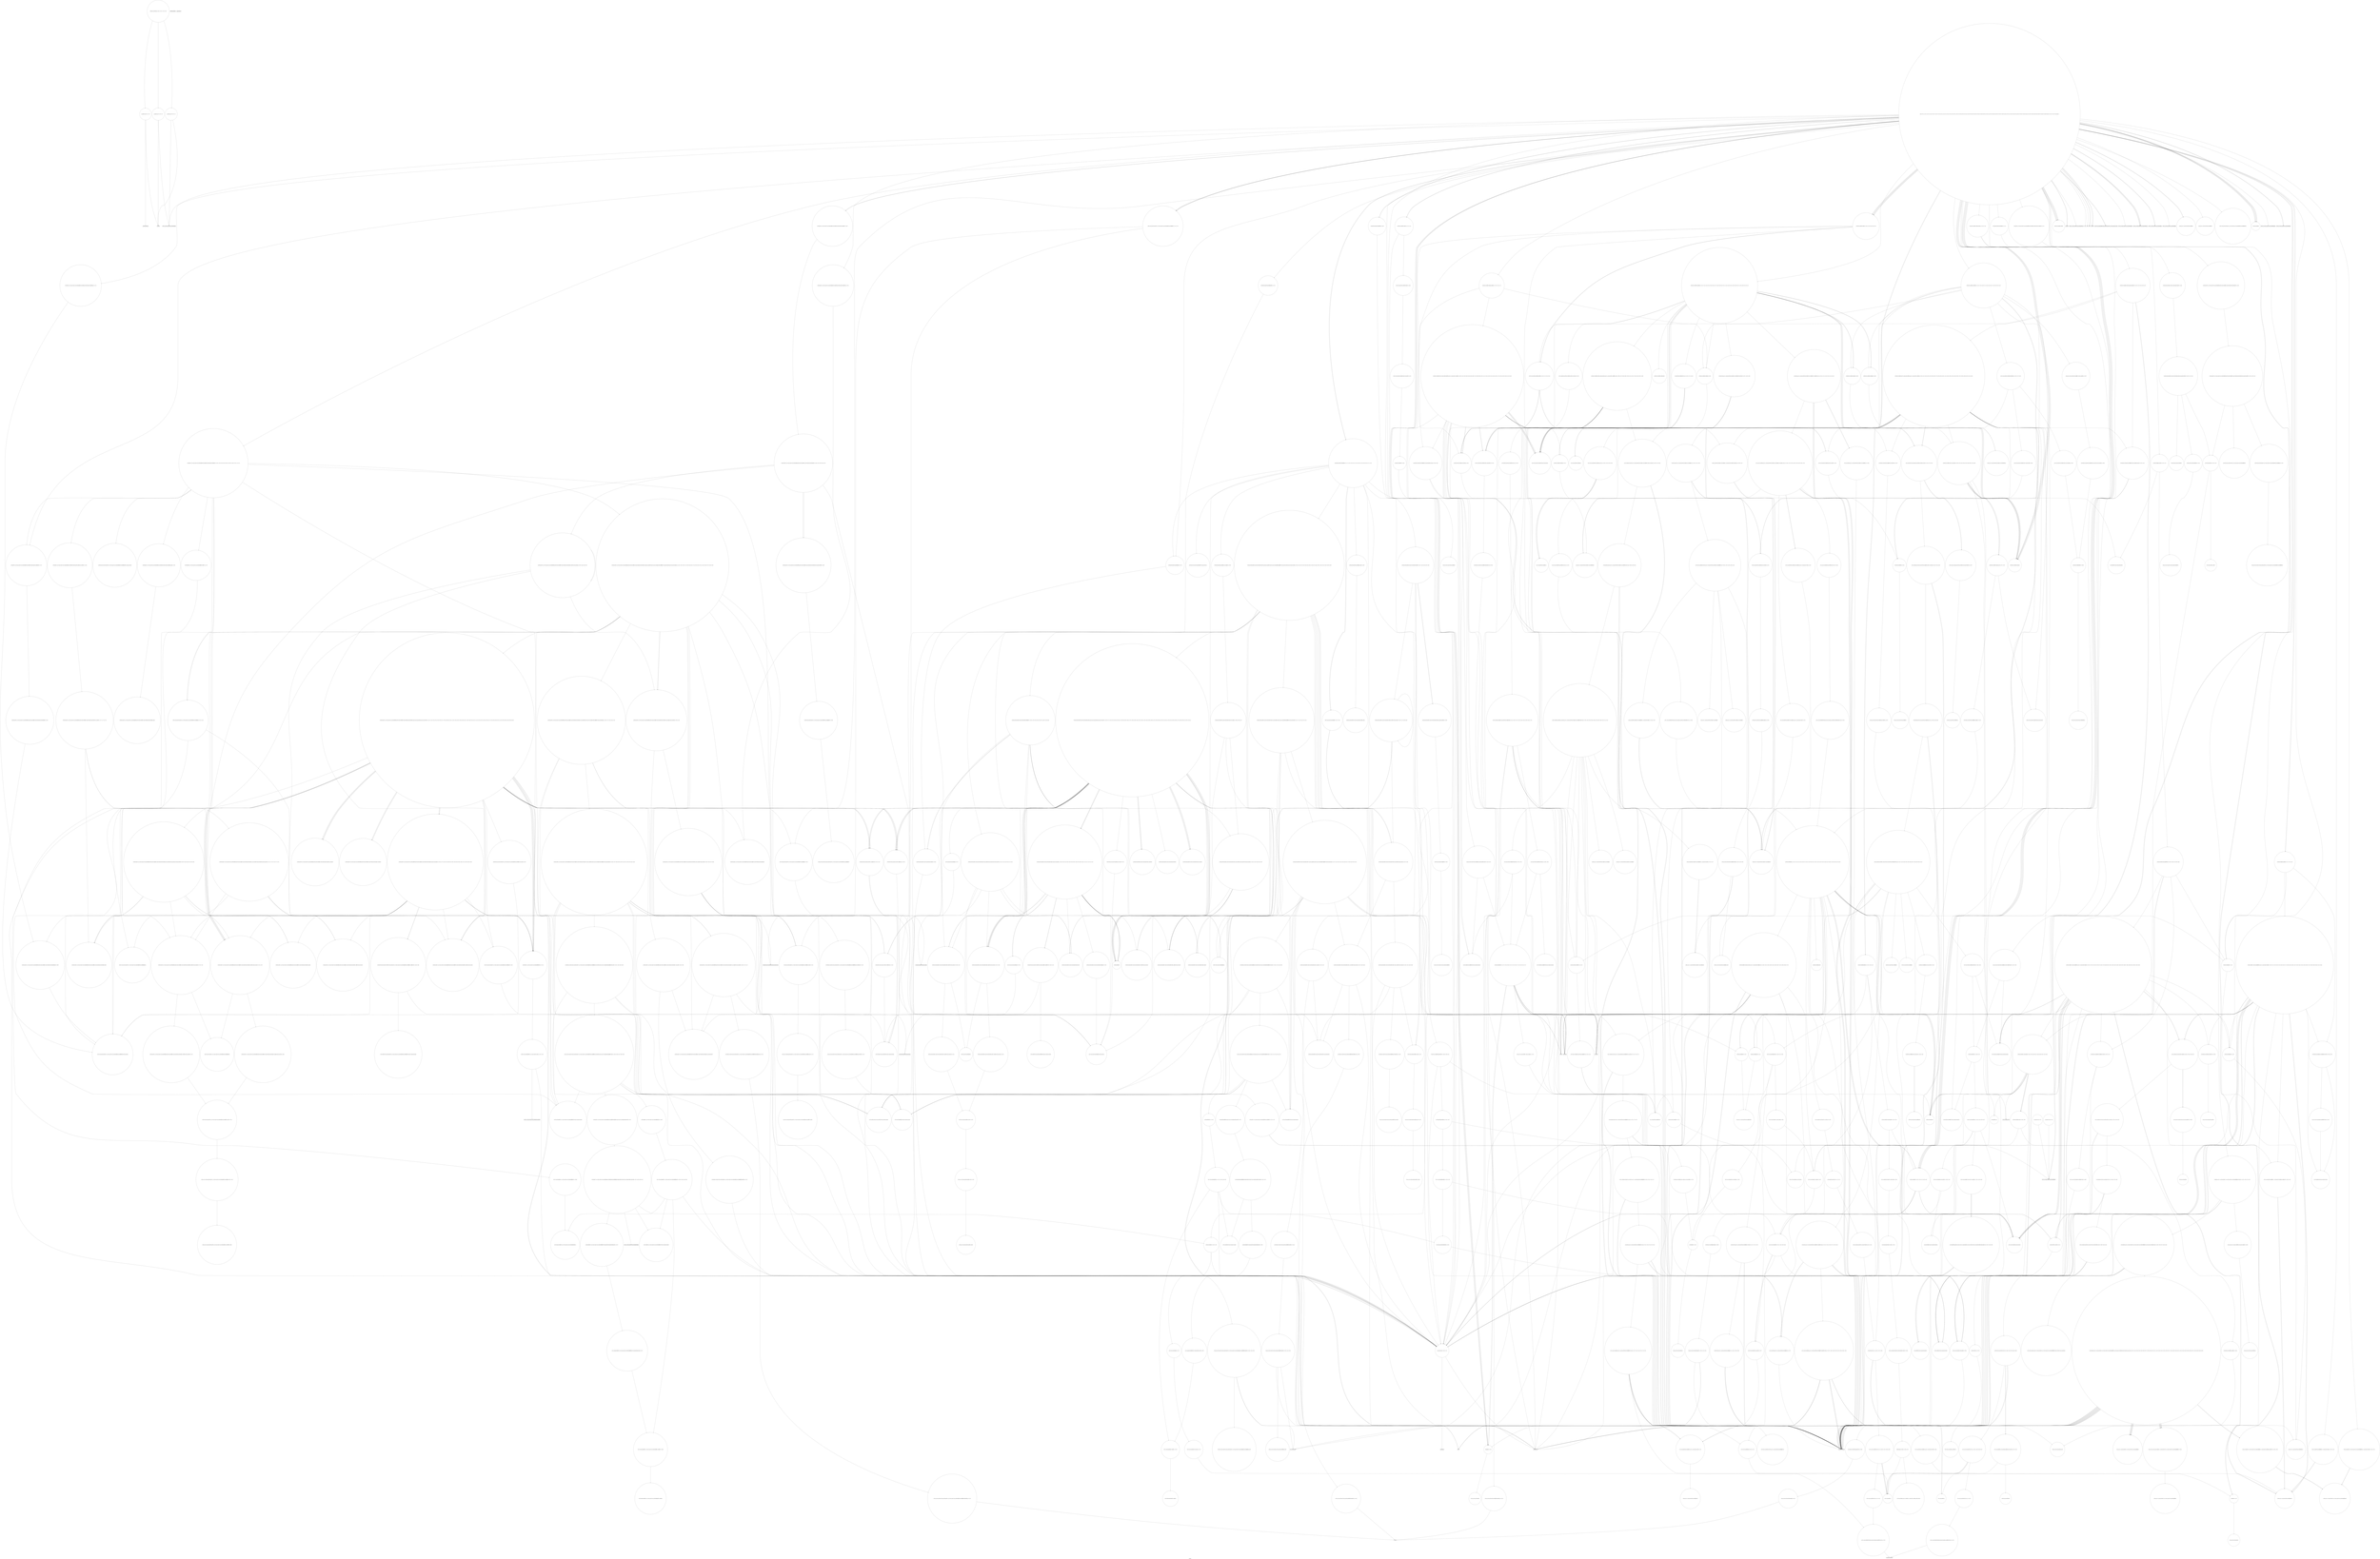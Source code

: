 digraph "Call Graph" {
	label="Call Graph";

	Node0x56457dfa6a40 [shape=record,shape=circle,label="{__cxx_global_var_init|{<s0>1|<s1>2}}"];
	Node0x56457dfa6a40:s0 -> Node0x56457dfa6ac0[color=black];
	Node0x56457dfa6a40:s1 -> Node0x56457ea63fe0[color=black];
	Node0x56457ea6dc20 [shape=record,shape=circle,label="{_ZSt8_DestroyIN9__gnu_cxx17__normal_iteratorIPiSt6vectorIiSaIiEEEEiEvT_S7_RSaIT0_E|{<s0>1071|<s1>1072|<s2>1073}}"];
	Node0x56457ea6dc20:s0 -> Node0x56457ea6a5a0[color=black];
	Node0x56457ea6dc20:s1 -> Node0x56457ea6a5a0[color=black];
	Node0x56457ea6dc20:s2 -> Node0x56457ea6de20[color=black];
	Node0x56457ea732c0 [shape=record,shape=circle,label="{_ZNKSt8_Rb_treeINSt7__cxx1112basic_stringIcSt11char_traitsIcESaIcEEESt4pairIKS5_St6vectorIiSaIiEEESt10_Select1stISB_ESt4lessIS5_ESaISB_EE8key_compEv}"];
	Node0x56457ea70940 [shape=record,shape=circle,label="{_ZNSt6vectorIiSaIiEE17_M_realloc_insertIJRKiEEEvN9__gnu_cxx17__normal_iteratorIPiS1_EEDpOT_|{<s0>610|<s1>611|<s2>612|<s3>613|<s4>614|<s5>615|<s6>616|<s7>617|<s8>618|<s9>619|<s10>620|<s11>621|<s12>622|<s13>623|<s14>624|<s15>625|<s16>626|<s17>627|<s18>628|<s19>629|<s20>630|<s21>631|<s22>632}}"];
	Node0x56457ea70940:s0 -> Node0x56457ea70ac0[color=black];
	Node0x56457ea70940:s1 -> Node0x56457ea650e0[color=black];
	Node0x56457ea70940:s2 -> Node0x56457ea70b40[color=black];
	Node0x56457ea70940:s3 -> Node0x56457ea68b00[color=black];
	Node0x56457ea70940:s4 -> Node0x56457ea70a40[color=black];
	Node0x56457ea70940:s5 -> Node0x56457ea708c0[color=black];
	Node0x56457ea70940:s6 -> Node0x56457ea70c40[color=black];
	Node0x56457ea70940:s7 -> Node0x56457ea68d80[color=black];
	Node0x56457ea70940:s8 -> Node0x56457ea70bc0[color=black];
	Node0x56457ea70940:s9 -> Node0x56457ea70c40[color=black];
	Node0x56457ea70940:s10 -> Node0x56457ea68d80[color=black];
	Node0x56457ea70940:s11 -> Node0x56457ea70bc0[color=black];
	Node0x56457ea70940:s12 -> Node0x56457ea67300[color=black];
	Node0x56457ea70940:s13 -> Node0x56457ea70cc0[color=black];
	Node0x56457ea70940:s14 -> Node0x56457ea6b220[color=black];
	Node0x56457ea70940:s15 -> Node0x56457ea68d80[color=black];
	Node0x56457ea70940:s16 -> Node0x56457ea69200[color=black];
	Node0x56457ea70940:s17 -> Node0x56457ea69080[color=black];
	Node0x56457ea70940:s18 -> Node0x56457ea6b1a0[color=black];
	Node0x56457ea70940:s19 -> Node0x56457ea68d80[color=black];
	Node0x56457ea70940:s20 -> Node0x56457ea69200[color=black];
	Node0x56457ea70940:s21 -> Node0x56457ea69080[color=black];
	Node0x56457ea70940:s22 -> Node0x56457ea67280[color=black];
	Node0x56457ea67f80 [shape=record,shape=circle,label="{_ZNSt8_Rb_treeIiSt4pairIKiiESt10_Select1stIS2_ESt4lessIiESaIS2_EE11_M_leftmostEv}"];
	Node0x56457ea65de0 [shape=record,shape=circle,label="{_ZNSt8_Rb_treeIiSt4pairIKiiESt10_Select1stIS2_ESt4lessIiESaIS2_EE21_M_get_Node_allocatorEv}"];
	Node0x56457ea64c60 [shape=record,shape=circle,label="{_ZNSaIiEC2Ev|{<s0>131}}"];
	Node0x56457ea64c60:s0 -> Node0x56457ea68680[color=black];
	Node0x56457ea6c0a0 [shape=record,shape=circle,label="{_ZNSt8_Rb_treeINSt7__cxx1112basic_stringIcSt11char_traitsIcESaIcEEESt4pairIKS5_St6vectorIiSaIiEEESt10_Select1stISB_ESt4lessIS5_ESaISB_EE12_M_rightmostEv}"];
	Node0x56457ea71740 [shape=record,shape=circle,label="{_ZSt22__uninitialized_copy_aIN9__gnu_cxx17__normal_iteratorIPKSt6vectorIiSaIiEES2_IS4_SaIS4_EEEEPS4_S4_ET0_T_SC_SB_RSaIT1_E|{<s0>680|<s1>681|<s2>682}}"];
	Node0x56457ea71740:s0 -> Node0x56457ea6a5a0[color=black];
	Node0x56457ea71740:s1 -> Node0x56457ea6a5a0[color=black];
	Node0x56457ea71740:s2 -> Node0x56457ea71b40[color=black];
	Node0x56457ea68d80 [shape=record,shape=circle,label="{_ZNSt12_Vector_baseIiSaIiEE19_M_get_Tp_allocatorEv}"];
	Node0x56457ea6a420 [shape=record,shape=circle,label="{_ZNSt8_Rb_treeIiSt4pairIKiiESt10_Select1stIS2_ESt4lessIiESaIS2_EE3endEv|{<s0>336}}"];
	Node0x56457ea6a420:s0 -> Node0x56457ea6a6a0[color=black];
	Node0x56457ea66a80 [shape=record,shape=circle,label="{_ZNSt3mapINSt7__cxx1112basic_stringIcSt11char_traitsIcESaIcEEESt6vectorIiSaIiEESt4lessIS5_ESaISt4pairIKS5_S8_EEED2Ev|{<s0>190}}"];
	Node0x56457ea66a80:s0 -> Node0x56457ea67680[color=black];
	Node0x56457ea6cea0 [shape=record,shape=circle,label="{_ZNSt6vectorIS_IiSaIiEESaIS1_EE20_M_allocate_and_copyIN9__gnu_cxx17__normal_iteratorIPKS1_S3_EEEEPS1_mT_SB_|{<s0>996|<s1>997|<s2>998|<s3>999|<s4>1000|<s5>1001|<s6>1002|<s7>1003|<s8>1004|<s9>1005|<s10>1006}}"];
	Node0x56457ea6cea0:s0 -> Node0x56457ea69c00[color=black];
	Node0x56457ea6cea0:s1 -> Node0x56457ea6a5a0[color=black];
	Node0x56457ea6cea0:s2 -> Node0x56457ea6a5a0[color=black];
	Node0x56457ea6cea0:s3 -> Node0x56457ea664e0[color=black];
	Node0x56457ea6cea0:s4 -> Node0x56457ea71740[color=black];
	Node0x56457ea6cea0:s5 -> Node0x56457ea67300[color=black];
	Node0x56457ea6cea0:s6 -> Node0x56457ea6a020[color=black];
	Node0x56457ea6cea0:s7 -> Node0x56457ea6b1a0[color=black];
	Node0x56457ea6cea0:s8 -> Node0x56457ea6b220[color=black];
	Node0x56457ea6cea0:s9 -> Node0x56457ea6b2a0[color=black];
	Node0x56457ea6cea0:s10 -> Node0x56457ea67280[color=black];
	Node0x56457ea72540 [shape=record,shape=circle,label="{_ZSt13__copy_move_aILb0EPKiPiET1_T0_S4_S3_|{<s0>744}}"];
	Node0x56457ea72540:s0 -> Node0x56457ea72640[color=black];
	Node0x56457ea69b80 [shape=record,shape=circle,label="{_ZNSt6vectorIS_IiSaIiEESaIS1_EE5beginEv|{<s0>571}}"];
	Node0x56457ea69b80:s0 -> Node0x56457ea70140[color=black];
	Node0x56457ea6b220 [shape=record,shape=Mrecord,label="{__cxa_end_catch}"];
	Node0x56457ea67880 [shape=record,shape=circle,label="{_ZNSt8_Rb_treeINSt7__cxx1112basic_stringIcSt11char_traitsIcESaIcEEESt4pairIKS5_St6vectorIiSaIiEEESt10_Select1stISB_ESt4lessIS5_ESaISB_EE8_S_rightEPSt18_Rb_tree_node_base}"];
	Node0x56457dfa6ac0 [shape=record,shape=Mrecord,label="{_ZNSt8ios_base4InitC1Ev}"];
	Node0x56457ea6dca0 [shape=record,shape=circle,label="{_ZSt4copyIN9__gnu_cxx17__normal_iteratorIPKiSt6vectorIiSaIiEEEENS1_IPiS6_EEET0_T_SB_SA_|{<s0>1074|<s1>1075|<s2>1076|<s3>1077|<s4>1078|<s5>1079}}"];
	Node0x56457ea6dca0:s0 -> Node0x56457ea6a5a0[color=black];
	Node0x56457ea6dca0:s1 -> Node0x56457ea724c0[color=black];
	Node0x56457ea6dca0:s2 -> Node0x56457ea6a5a0[color=black];
	Node0x56457ea6dca0:s3 -> Node0x56457ea724c0[color=black];
	Node0x56457ea6dca0:s4 -> Node0x56457ea6a5a0[color=black];
	Node0x56457ea6dca0:s5 -> Node0x56457ea6df20[color=black];
	Node0x56457ea73340 [shape=record,shape=circle,label="{_ZStltIcSt11char_traitsIcESaIcEEbRKNSt7__cxx1112basic_stringIT_T0_T1_EESA_|{<s0>784|<s1>785}}"];
	Node0x56457ea73340:s0 -> Node0x56457ea733c0[color=black];
	Node0x56457ea73340:s1 -> Node0x56457ea67280[color=black];
	Node0x56457ea709c0 [shape=record,shape=circle,label="{_ZN9__gnu_cxx13new_allocatorIiE9constructIiJRKiEEEvPT_DpOT0_|{<s0>633}}"];
	Node0x56457ea709c0:s0 -> Node0x56457ea70a40[color=black];
	Node0x56457ea68000 [shape=record,shape=circle,label="{_ZNSt4pairIPSt18_Rb_tree_node_baseS1_EC2IRS1_S4_Lb1EEEOT_OT0_|{<s0>474|<s1>475}}"];
	Node0x56457ea68000:s0 -> Node0x56457ea68200[color=black];
	Node0x56457ea68000:s1 -> Node0x56457ea68200[color=black];
	Node0x56457ea65e60 [shape=record,shape=circle,label="{_ZNSt13_Rb_tree_nodeISt4pairIKiiEE9_M_valptrEv|{<s0>301}}"];
	Node0x56457ea65e60:s0 -> Node0x56457ea65f60[color=black];
	Node0x56457ea64ce0 [shape=record,shape=circle,label="{_ZNSt6vectorIiSaIiEEC2EmRKiRKS0_|{<s0>132|<s1>133|<s2>134}}"];
	Node0x56457ea64ce0:s0 -> Node0x56457ea68780[color=black];
	Node0x56457ea64ce0:s1 -> Node0x56457ea68800[color=black];
	Node0x56457ea64ce0:s2 -> Node0x56457ea68880[color=black];
	Node0x56457ea6c120 [shape=record,shape=circle,label="{_ZNSt8_Rb_treeINSt7__cxx1112basic_stringIcSt11char_traitsIcESaIcEEESt4pairIKS5_St6vectorIiSaIiEEESt10_Select1stISB_ESt4lessIS5_ESaISB_EE24_M_get_insert_unique_posERS7_|{<s0>876|<s1>877|<s2>878|<s3>879|<s4>880|<s5>881|<s6>882|<s7>883|<s8>884|<s9>885|<s10>886|<s11>887|<s12>888|<s13>889|<s14>890}}"];
	Node0x56457ea6c120:s0 -> Node0x56457ea67780[color=black];
	Node0x56457ea6c120:s1 -> Node0x56457ea72ec0[color=black];
	Node0x56457ea6c120:s2 -> Node0x56457ea72f40[color=black];
	Node0x56457ea6c120:s3 -> Node0x56457ea72b40[color=black];
	Node0x56457ea6c120:s4 -> Node0x56457ea67900[color=black];
	Node0x56457ea6c120:s5 -> Node0x56457ea67880[color=black];
	Node0x56457ea6c120:s6 -> Node0x56457ea72fc0[color=black];
	Node0x56457ea6c120:s7 -> Node0x56457ea6c320[color=black];
	Node0x56457ea6c120:s8 -> Node0x56457ea72a40[color=black];
	Node0x56457ea6c120:s9 -> Node0x56457ea6c3a0[color=black];
	Node0x56457ea6c120:s10 -> Node0x56457ea6c220[color=black];
	Node0x56457ea6c120:s11 -> Node0x56457ea6c020[color=black];
	Node0x56457ea6c120:s12 -> Node0x56457ea72b40[color=black];
	Node0x56457ea6c120:s13 -> Node0x56457ea6c3a0[color=black];
	Node0x56457ea6c120:s14 -> Node0x56457ea68180[color=black];
	Node0x56457ea717c0 [shape=record,shape=circle,label="{_ZNKSt6vectorIS_IiSaIiEESaIS1_EE5beginEv|{<s0>683}}"];
	Node0x56457ea717c0:s0 -> Node0x56457ea727c0[color=black];
	Node0x56457ea68e00 [shape=record,shape=circle,label="{_ZSt20uninitialized_fill_nIPimiET_S1_T0_RKT1_|{<s0>504}}"];
	Node0x56457ea68e00:s0 -> Node0x56457ea68e80[color=black];
	Node0x56457ea6a4a0 [shape=record,shape=circle,label="{_ZNKSt4lessIiEclERKiS2_}"];
	Node0x56457ea66b00 [shape=record,shape=circle,label="{_ZNSt6vectorIS_IiSaIiEESaIS1_EEaSERKS3_|{<s0>191|<s1>192|<s2>193|<s3>194|<s4>195|<s5>196|<s6>197|<s7>198|<s8>199|<s9>200|<s10>201|<s11>202|<s12>203|<s13>204|<s14>205|<s15>206|<s16>207|<s17>208|<s18>209|<s19>210|<s20>211}}"];
	Node0x56457ea66b00:s0 -> Node0x56457ea64ae0[color=black];
	Node0x56457ea66b00:s1 -> Node0x56457ea6ce20[color=black];
	Node0x56457ea66b00:s2 -> Node0x56457ea717c0[color=black];
	Node0x56457ea66b00:s3 -> Node0x56457ea71840[color=black];
	Node0x56457ea66b00:s4 -> Node0x56457ea6cea0[color=black];
	Node0x56457ea66b00:s5 -> Node0x56457ea664e0[color=black];
	Node0x56457ea66b00:s6 -> Node0x56457ea66460[color=black];
	Node0x56457ea66b00:s7 -> Node0x56457ea6a020[color=black];
	Node0x56457ea66b00:s8 -> Node0x56457ea64ae0[color=black];
	Node0x56457ea66b00:s9 -> Node0x56457ea717c0[color=black];
	Node0x56457ea66b00:s10 -> Node0x56457ea71840[color=black];
	Node0x56457ea66b00:s11 -> Node0x56457ea69b80[color=black];
	Node0x56457ea66b00:s12 -> Node0x56457ea6cfa0[color=black];
	Node0x56457ea66b00:s13 -> Node0x56457ea69600[color=black];
	Node0x56457ea66b00:s14 -> Node0x56457ea664e0[color=black];
	Node0x56457ea66b00:s15 -> Node0x56457ea6cf20[color=black];
	Node0x56457ea66b00:s16 -> Node0x56457ea64ae0[color=black];
	Node0x56457ea66b00:s17 -> Node0x56457ea6d020[color=black];
	Node0x56457ea66b00:s18 -> Node0x56457ea64ae0[color=black];
	Node0x56457ea66b00:s19 -> Node0x56457ea664e0[color=black];
	Node0x56457ea66b00:s20 -> Node0x56457ea6d0a0[color=black];
	Node0x56457ea6cf20 [shape=record,shape=circle,label="{_ZSt8_DestroyIN9__gnu_cxx17__normal_iteratorIPSt6vectorIiSaIiEES2_IS4_SaIS4_EEEES4_EvT_S9_RSaIT0_E|{<s0>1007|<s1>1008|<s2>1009}}"];
	Node0x56457ea6cf20:s0 -> Node0x56457ea6a5a0[color=black];
	Node0x56457ea6cf20:s1 -> Node0x56457ea6a5a0[color=black];
	Node0x56457ea6cf20:s2 -> Node0x56457ea6d120[color=black];
	Node0x56457ea725c0 [shape=record,shape=circle,label="{_ZSt12__niter_baseIPKiSt6vectorIiSaIiEEET_N9__gnu_cxx17__normal_iteratorIS5_T0_EE|{<s0>745}}"];
	Node0x56457ea725c0:s0 -> Node0x56457ea726c0[color=black];
	Node0x56457ea69c00 [shape=record,shape=circle,label="{_ZNSt12_Vector_baseISt6vectorIiSaIiEESaIS2_EE11_M_allocateEm|{<s0>572}}"];
	Node0x56457ea69c00:s0 -> Node0x56457ea701c0[color=black];
	Node0x56457ea6b2a0 [shape=record,shape=Mrecord,label="{llvm.trap}"];
	Node0x56457ea67900 [shape=record,shape=circle,label="{_ZNSt8_Rb_treeINSt7__cxx1112basic_stringIcSt11char_traitsIcESaIcEEESt4pairIKS5_St6vectorIiSaIiEEESt10_Select1stISB_ESt4lessIS5_ESaISB_EE7_S_leftEPSt18_Rb_tree_node_base}"];
	Node0x56457ea63f60 [shape=record,shape=Mrecord,label="{_ZNSt8ios_base4InitD1Ev}"];
	Node0x56457ea6dd20 [shape=record,shape=circle,label="{_ZSt4copyIPiS0_ET0_T_S2_S1_|{<s0>1080|<s1>1081|<s2>1082}}"];
	Node0x56457ea6dd20:s0 -> Node0x56457ea713c0[color=black];
	Node0x56457ea6dd20:s1 -> Node0x56457ea713c0[color=black];
	Node0x56457ea6dd20:s2 -> Node0x56457ea6e020[color=black];
	Node0x56457ea733c0 [shape=record,shape=Mrecord,label="{_ZNKSt7__cxx1112basic_stringIcSt11char_traitsIcESaIcEE7compareERKS4_}"];
	Node0x56457ea70a40 [shape=record,shape=circle,label="{_ZSt7forwardIRKiEOT_RNSt16remove_referenceIS2_E4typeE}"];
	Node0x56457ea68080 [shape=record,shape=circle,label="{_ZNSt17_Rb_tree_iteratorISt4pairIKiiEEmmEv|{<s0>476}}"];
	Node0x56457ea68080:s0 -> Node0x56457ea68400[color=black];
	Node0x56457ea65ee0 [shape=record,shape=circle,label="{_ZN9__gnu_cxx13new_allocatorISt13_Rb_tree_nodeISt4pairIKiiEEE7destroyIS4_EEvPT_}"];
	Node0x56457ea64d60 [shape=record,shape=circle,label="{_ZNSt6vectorIiSaIiEED2Ev|{<s0>135|<s1>136|<s2>137|<s3>138|<s4>139}}"];
	Node0x56457ea64d60:s0 -> Node0x56457ea68d80[color=black];
	Node0x56457ea64d60:s1 -> Node0x56457ea69200[color=black];
	Node0x56457ea64d60:s2 -> Node0x56457ea68880[color=black];
	Node0x56457ea64d60:s3 -> Node0x56457ea68880[color=black];
	Node0x56457ea64d60:s4 -> Node0x56457ea67280[color=black];
	Node0x56457ea6c1a0 [shape=record,shape=circle,label="{_ZNSt8_Rb_treeINSt7__cxx1112basic_stringIcSt11char_traitsIcESaIcEEESt4pairIKS5_St6vectorIiSaIiEEESt10_Select1stISB_ESt4lessIS5_ESaISB_EE11_M_leftmostEv}"];
	Node0x56457ea71840 [shape=record,shape=circle,label="{_ZNKSt6vectorIS_IiSaIiEESaIS1_EE3endEv|{<s0>684}}"];
	Node0x56457ea71840:s0 -> Node0x56457ea727c0[color=black];
	Node0x56457ea68e80 [shape=record,shape=circle,label="{_ZNSt22__uninitialized_fill_nILb1EE15__uninit_fill_nIPimiEET_S3_T0_RKT1_|{<s0>505}}"];
	Node0x56457ea68e80:s0 -> Node0x56457ea68f00[color=black];
	Node0x56457ea6a520 [shape=record,shape=circle,label="{_ZNSt8_Rb_treeIiSt4pairIKiiESt10_Select1stIS2_ESt4lessIiESaIS2_EE6_S_keyEPKSt18_Rb_tree_node_base|{<s0>337|<s1>338}}"];
	Node0x56457ea6a520:s0 -> Node0x56457ea6a9a0[color=black];
	Node0x56457ea6a520:s1 -> Node0x56457ea6a720[color=black];
	Node0x56457ea66b80 [shape=record,shape=circle,label="{_ZNSt6vectorIiSaIiEEaSERKS1_|{<s0>212|<s1>213|<s2>214|<s3>215|<s4>216|<s5>217|<s6>218|<s7>219|<s8>220|<s9>221|<s10>222|<s11>223|<s12>224|<s13>225|<s14>226|<s15>227|<s16>228|<s17>229|<s18>230|<s19>231|<s20>232}}"];
	Node0x56457ea66b80:s0 -> Node0x56457ea66d00[color=black];
	Node0x56457ea66b80:s1 -> Node0x56457ea6db20[color=black];
	Node0x56457ea66b80:s2 -> Node0x56457ea720c0[color=black];
	Node0x56457ea66b80:s3 -> Node0x56457ea72140[color=black];
	Node0x56457ea66b80:s4 -> Node0x56457ea6dba0[color=black];
	Node0x56457ea66b80:s5 -> Node0x56457ea68d80[color=black];
	Node0x56457ea66b80:s6 -> Node0x56457ea69200[color=black];
	Node0x56457ea66b80:s7 -> Node0x56457ea69080[color=black];
	Node0x56457ea66b80:s8 -> Node0x56457ea66d00[color=black];
	Node0x56457ea66b80:s9 -> Node0x56457ea720c0[color=black];
	Node0x56457ea66b80:s10 -> Node0x56457ea72140[color=black];
	Node0x56457ea66b80:s11 -> Node0x56457ea650e0[color=black];
	Node0x56457ea66b80:s12 -> Node0x56457ea6dca0[color=black];
	Node0x56457ea66b80:s13 -> Node0x56457ea651e0[color=black];
	Node0x56457ea66b80:s14 -> Node0x56457ea68d80[color=black];
	Node0x56457ea66b80:s15 -> Node0x56457ea6dc20[color=black];
	Node0x56457ea66b80:s16 -> Node0x56457ea66d00[color=black];
	Node0x56457ea66b80:s17 -> Node0x56457ea6dd20[color=black];
	Node0x56457ea66b80:s18 -> Node0x56457ea66d00[color=black];
	Node0x56457ea66b80:s19 -> Node0x56457ea68d80[color=black];
	Node0x56457ea66b80:s20 -> Node0x56457ea6dda0[color=black];
	Node0x56457ea6cfa0 [shape=record,shape=circle,label="{_ZSt4copyIN9__gnu_cxx17__normal_iteratorIPKSt6vectorIiSaIiEES2_IS4_SaIS4_EEEENS1_IPS4_S8_EEET0_T_SD_SC_|{<s0>1010|<s1>1011|<s2>1012|<s3>1013|<s4>1014|<s5>1015}}"];
	Node0x56457ea6cfa0:s0 -> Node0x56457ea6a5a0[color=black];
	Node0x56457ea6cfa0:s1 -> Node0x56457ea6d420[color=black];
	Node0x56457ea6cfa0:s2 -> Node0x56457ea6a5a0[color=black];
	Node0x56457ea6cfa0:s3 -> Node0x56457ea6d420[color=black];
	Node0x56457ea6cfa0:s4 -> Node0x56457ea6a5a0[color=black];
	Node0x56457ea6cfa0:s5 -> Node0x56457ea6d3a0[color=black];
	Node0x56457ea72640 [shape=record,shape=circle,label="{_ZNSt11__copy_moveILb0ELb1ESt26random_access_iterator_tagE8__copy_mIiEEPT_PKS3_S6_S4_|{<s0>746}}"];
	Node0x56457ea72640:s0 -> Node0x56457ea71340[color=black];
	Node0x56457ea69c80 [shape=record,shape=circle,label="{_ZSt34__uninitialized_move_if_noexcept_aIPSt6vectorIiSaIiEES3_SaIS2_EET0_T_S6_S5_RT1_|{<s0>573|<s1>574|<s2>575}}"];
	Node0x56457ea69c80:s0 -> Node0x56457ea70340[color=black];
	Node0x56457ea69c80:s1 -> Node0x56457ea70340[color=black];
	Node0x56457ea69c80:s2 -> Node0x56457ea702c0[color=black];
	Node0x56457ea6b320 [shape=record,shape=circle,label="{_ZNSt8_Rb_treeIiSt4pairIKiiESt10_Select1stIS2_ESt4lessIiESaIS2_EE11_M_get_nodeEv|{<s0>419|<s1>420}}"];
	Node0x56457ea6b320:s0 -> Node0x56457ea65de0[color=black];
	Node0x56457ea6b320:s1 -> Node0x56457ea6b420[color=black];
	Node0x56457ea67980 [shape=record,shape=circle,label="{_ZNSt8_Rb_treeINSt7__cxx1112basic_stringIcSt11char_traitsIcESaIcEEESt4pairIKS5_St6vectorIiSaIiEEESt10_Select1stISB_ESt4lessIS5_ESaISB_EE12_M_drop_nodeEPSt13_Rb_tree_nodeISB_E|{<s0>263|<s1>264}}"];
	Node0x56457ea67980:s0 -> Node0x56457ea67a00[color=black];
	Node0x56457ea67980:s1 -> Node0x56457ea67a80[color=black];
	Node0x56457ea63fe0 [shape=record,shape=Mrecord,label="{__cxa_atexit}"];
	Node0x56457ea6dda0 [shape=record,shape=circle,label="{_ZSt22__uninitialized_copy_aIPiS0_iET0_T_S2_S1_RSaIT1_E|{<s0>1083}}"];
	Node0x56457ea6dda0:s0 -> Node0x56457ea6e120[color=black];
	Node0x56457ea73440 [shape=record,shape=circle,label="{_ZNSt8_Rb_treeINSt7__cxx1112basic_stringIcSt11char_traitsIcESaIcEEESt4pairIKS5_St6vectorIiSaIiEEESt10_Select1stISB_ESt4lessIS5_ESaISB_EE14_M_create_nodeIJRKSt21piecewise_construct_tSt5tupleIJRS7_EESM_IJEEEEEPSt13_Rb_tree_nodeISB_EDpOT_|{<s0>786|<s1>787|<s2>788|<s3>789|<s4>790}}"];
	Node0x56457ea73440:s0 -> Node0x56457ea73640[color=black];
	Node0x56457ea73440:s1 -> Node0x56457ea6af20[color=black];
	Node0x56457ea73440:s2 -> Node0x56457ea734c0[color=black];
	Node0x56457ea73440:s3 -> Node0x56457ea6b020[color=black];
	Node0x56457ea73440:s4 -> Node0x56457ea736c0[color=black];
	Node0x56457ea70ac0 [shape=record,shape=circle,label="{_ZNKSt6vectorIiSaIiEE12_M_check_lenEmPKc|{<s0>634|<s1>635|<s2>636|<s3>637|<s4>638|<s5>639|<s6>640|<s7>641|<s8>642}}"];
	Node0x56457ea70ac0:s0 -> Node0x56457ea70d40[color=black];
	Node0x56457ea70ac0:s1 -> Node0x56457ea66d00[color=black];
	Node0x56457ea70ac0:s2 -> Node0x56457ea6fec0[color=black];
	Node0x56457ea70ac0:s3 -> Node0x56457ea66d00[color=black];
	Node0x56457ea70ac0:s4 -> Node0x56457ea66d00[color=black];
	Node0x56457ea70ac0:s5 -> Node0x56457ea6ff40[color=black];
	Node0x56457ea70ac0:s6 -> Node0x56457ea66d00[color=black];
	Node0x56457ea70ac0:s7 -> Node0x56457ea70d40[color=black];
	Node0x56457ea70ac0:s8 -> Node0x56457ea70d40[color=black];
	Node0x56457ea68100 [shape=record,shape=circle,label="{_ZNSt17_Rb_tree_iteratorISt4pairIKiiEEppEv|{<s0>477}}"];
	Node0x56457ea68100:s0 -> Node0x56457ea68480[color=black];
	Node0x56457ea65f60 [shape=record,shape=circle,label="{_ZN9__gnu_cxx16__aligned_membufISt4pairIKiiEE6_M_ptrEv|{<s0>302}}"];
	Node0x56457ea65f60:s0 -> Node0x56457ea65fe0[color=black];
	Node0x56457ea64de0 [shape=record,shape=circle,label="{_ZNSaIiED2Ev|{<s0>140}}"];
	Node0x56457ea64de0:s0 -> Node0x56457ea68700[color=black];
	Node0x56457ea6c220 [shape=record,shape=circle,label="{_ZNSt17_Rb_tree_iteratorISt4pairIKNSt7__cxx1112basic_stringIcSt11char_traitsIcESaIcEEESt6vectorIiSaIiEEEEmmEv|{<s0>891}}"];
	Node0x56457ea6c220:s0 -> Node0x56457ea68400[color=black];
	Node0x56457ea718c0 [shape=record,shape=circle,label="{_ZNSt16allocator_traitsISaISt6vectorIiSaIiEEEE37select_on_container_copy_constructionERKS3_|{<s0>685}}"];
	Node0x56457ea718c0:s0 -> Node0x56457ea71940[color=black];
	Node0x56457ea68f00 [shape=record,shape=circle,label="{_ZSt6fill_nIPimiET_S1_T0_RKT1_|{<s0>506|<s1>507}}"];
	Node0x56457ea68f00:s0 -> Node0x56457ea69000[color=black];
	Node0x56457ea68f00:s1 -> Node0x56457ea68f80[color=black];
	Node0x56457ea6a5a0 [shape=record,shape=Mrecord,label="{llvm.memcpy.p0i8.p0i8.i64}"];
	Node0x56457ea66c00 [shape=record,shape=circle,label="{_ZNSt6vectorIS_IiSaIiEESaIS1_EED2Ev|{<s0>233|<s1>234|<s2>235|<s3>236|<s4>237}}"];
	Node0x56457ea66c00:s0 -> Node0x56457ea664e0[color=black];
	Node0x56457ea66c00:s1 -> Node0x56457ea66460[color=black];
	Node0x56457ea66c00:s2 -> Node0x56457ea66560[color=black];
	Node0x56457ea66c00:s3 -> Node0x56457ea66560[color=black];
	Node0x56457ea66c00:s4 -> Node0x56457ea67280[color=black];
	Node0x56457ea6d020 [shape=record,shape=circle,label="{_ZSt4copyIPSt6vectorIiSaIiEES3_ET0_T_S5_S4_|{<s0>1016|<s1>1017|<s2>1018}}"];
	Node0x56457ea6d020:s0 -> Node0x56457ea6d720[color=black];
	Node0x56457ea6d020:s1 -> Node0x56457ea6d720[color=black];
	Node0x56457ea6d020:s2 -> Node0x56457ea6d6a0[color=black];
	Node0x56457ea726c0 [shape=record,shape=circle,label="{_ZNK9__gnu_cxx17__normal_iteratorIPKiSt6vectorIiSaIiEEE4baseEv}"];
	Node0x56457ea69d00 [shape=record,shape=circle,label="{_ZNK9__gnu_cxx17__normal_iteratorIPSt6vectorIiSaIiEES1_IS3_SaIS3_EEE4baseEv}"];
	Node0x56457ea6b3a0 [shape=record,shape=circle,label="{_ZNSt8_Rb_treeIiSt4pairIKiiESt10_Select1stIS2_ESt4lessIiESaIS2_EE17_M_construct_nodeIJRKSt21piecewise_construct_tSt5tupleIJOiEESD_IJEEEEEvPSt13_Rb_tree_nodeIS2_EDpOT_|{<s0>421|<s1>422|<s2>423|<s3>424|<s4>425|<s5>426|<s6>427|<s7>428|<s8>429|<s9>430|<s10>431}}"];
	Node0x56457ea6b3a0:s0 -> Node0x56457ea65de0[color=black];
	Node0x56457ea6b3a0:s1 -> Node0x56457ea65e60[color=black];
	Node0x56457ea6b3a0:s2 -> Node0x56457ea6af20[color=black];
	Node0x56457ea6b3a0:s3 -> Node0x56457ea6afa0[color=black];
	Node0x56457ea6b3a0:s4 -> Node0x56457ea6b020[color=black];
	Node0x56457ea6b3a0:s5 -> Node0x56457ea6b6a0[color=black];
	Node0x56457ea6b3a0:s6 -> Node0x56457ea67300[color=black];
	Node0x56457ea6b3a0:s7 -> Node0x56457ea65ce0[color=black];
	Node0x56457ea6b3a0:s8 -> Node0x56457ea6b1a0[color=black];
	Node0x56457ea6b3a0:s9 -> Node0x56457ea6b220[color=black];
	Node0x56457ea6b3a0:s10 -> Node0x56457ea67280[color=black];
	Node0x56457ea67a00 [shape=record,shape=circle,label="{_ZNSt8_Rb_treeINSt7__cxx1112basic_stringIcSt11char_traitsIcESaIcEEESt4pairIKS5_St6vectorIiSaIiEEESt10_Select1stISB_ESt4lessIS5_ESaISB_EE15_M_destroy_nodeEPSt13_Rb_tree_nodeISB_E|{<s0>265|<s1>266|<s2>267|<s3>268}}"];
	Node0x56457ea67a00:s0 -> Node0x56457ea67b80[color=black];
	Node0x56457ea67a00:s1 -> Node0x56457ea67c00[color=black];
	Node0x56457ea67a00:s2 -> Node0x56457ea67b00[color=black];
	Node0x56457ea67a00:s3 -> Node0x56457ea67280[color=black];
	Node0x56457ea64060 [shape=record,shape=circle,label="{__cxx_global_var_init.1|{<s0>3|<s1>4}}"];
	Node0x56457ea64060:s0 -> Node0x56457ea640e0[color=black];
	Node0x56457ea64060:s1 -> Node0x56457ea63fe0[color=black];
	Node0x56457ea6de20 [shape=record,shape=circle,label="{_ZSt8_DestroyIN9__gnu_cxx17__normal_iteratorIPiSt6vectorIiSaIiEEEEEvT_S7_|{<s0>1084|<s1>1085|<s2>1086}}"];
	Node0x56457ea6de20:s0 -> Node0x56457ea6a5a0[color=black];
	Node0x56457ea6de20:s1 -> Node0x56457ea6a5a0[color=black];
	Node0x56457ea6de20:s2 -> Node0x56457ea6dea0[color=black];
	Node0x56457ea734c0 [shape=record,shape=circle,label="{_ZSt7forwardISt5tupleIJRKNSt7__cxx1112basic_stringIcSt11char_traitsIcESaIcEEEEEEOT_RNSt16remove_referenceISA_E4typeE}"];
	Node0x56457ea70b40 [shape=record,shape=circle,label="{_ZN9__gnu_cxxmiIPiSt6vectorIiSaIiEEEENS_17__normal_iteratorIT_T0_E15difference_typeERKS8_SB_|{<s0>643|<s1>644}}"];
	Node0x56457ea70b40:s0 -> Node0x56457ea70c40[color=black];
	Node0x56457ea70b40:s1 -> Node0x56457ea70c40[color=black];
	Node0x56457ea68180 [shape=record,shape=circle,label="{_ZNSt4pairIPSt18_Rb_tree_node_baseS1_EC2IRS1_Lb1EEEOT_RKS1_|{<s0>478}}"];
	Node0x56457ea68180:s0 -> Node0x56457ea68200[color=black];
	Node0x56457ea65fe0 [shape=record,shape=circle,label="{_ZN9__gnu_cxx16__aligned_membufISt4pairIKiiEE7_M_addrEv}"];
	Node0x56457ea64e60 [shape=record,shape=circle,label="{_ZNSt6vectorIS_IiSaIiEESaIS1_EEixEm}"];
	Node0x56457ea6c2a0 [shape=record,shape=circle,label="{_ZNSt8_Rb_treeINSt7__cxx1112basic_stringIcSt11char_traitsIcESaIcEEESt4pairIKS5_St6vectorIiSaIiEEESt10_Select1stISB_ESt4lessIS5_ESaISB_EE8_S_valueEPKSt18_Rb_tree_node_base|{<s0>892}}"];
	Node0x56457ea6c2a0:s0 -> Node0x56457ea73140[color=black];
	Node0x56457ea71940 [shape=record,shape=circle,label="{_ZNSaISt6vectorIiSaIiEEEC2ERKS2_|{<s0>686}}"];
	Node0x56457ea71940:s0 -> Node0x56457ea719c0[color=black];
	Node0x56457ea68f80 [shape=record,shape=circle,label="{_ZSt10__fill_n_aIPimiEN9__gnu_cxx11__enable_ifIXsr11__is_scalarIT1_EE7__valueET_E6__typeES4_T0_RKS3_}"];
	Node0x56457ea6a620 [shape=record,shape=circle,label="{_ZNSt8_Rb_treeIiSt4pairIKiiESt10_Select1stIS2_ESt4lessIiESaIS2_EE6_S_keyEPKSt13_Rb_tree_nodeIS2_E|{<s0>339|<s1>340}}"];
	Node0x56457ea6a620:s0 -> Node0x56457ea6a7a0[color=black];
	Node0x56457ea6a620:s1 -> Node0x56457ea6a720[color=black];
	Node0x56457ea66c80 [shape=record,shape=Mrecord,label="{__assert_fail}"];
	Node0x56457ea6d0a0 [shape=record,shape=circle,label="{_ZSt22__uninitialized_copy_aIPSt6vectorIiSaIiEES3_S2_ET0_T_S5_S4_RSaIT1_E|{<s0>1019}}"];
	Node0x56457ea6d0a0:s0 -> Node0x56457ea6d920[color=black];
	Node0x56457ea72740 [shape=record,shape=circle,label="{_ZN9__gnu_cxx17__normal_iteratorIPKiSt6vectorIiSaIiEEEC2ERKS2_}"];
	Node0x56457ea69d80 [shape=record,shape=circle,label="{_ZNSt16allocator_traitsISaISt6vectorIiSaIiEEEE7destroyIS2_EEvRS3_PT_|{<s0>576}}"];
	Node0x56457ea69d80:s0 -> Node0x56457ea70840[color=black];
	Node0x56457ea6b420 [shape=record,shape=circle,label="{_ZNSt16allocator_traitsISaISt13_Rb_tree_nodeISt4pairIKiiEEEE8allocateERS5_m|{<s0>432}}"];
	Node0x56457ea6b420:s0 -> Node0x56457ea6b4a0[color=black];
	Node0x56457ea67a80 [shape=record,shape=circle,label="{_ZNSt8_Rb_treeINSt7__cxx1112basic_stringIcSt11char_traitsIcESaIcEEESt4pairIKS5_St6vectorIiSaIiEEESt10_Select1stISB_ESt4lessIS5_ESaISB_EE11_M_put_nodeEPSt13_Rb_tree_nodeISB_E|{<s0>269|<s1>270|<s2>271}}"];
	Node0x56457ea67a80:s0 -> Node0x56457ea67b80[color=black];
	Node0x56457ea67a80:s1 -> Node0x56457ea65660[color=black];
	Node0x56457ea67a80:s2 -> Node0x56457ea67280[color=black];
	Node0x56457ea640e0 [shape=record,shape=Mrecord,label="{_ZNSt7__cxx1112basic_stringIcSt11char_traitsIcESaIcEEC1Ev}"];
	Node0x56457ea6dea0 [shape=record,shape=circle,label="{_ZNSt12_Destroy_auxILb1EE9__destroyIN9__gnu_cxx17__normal_iteratorIPiSt6vectorIiSaIiEEEEEEvT_S9_}"];
	Node0x56457ea73540 [shape=record,shape=circle,label="{_ZNSt8_Rb_treeINSt7__cxx1112basic_stringIcSt11char_traitsIcESaIcEEESt4pairIKS5_St6vectorIiSaIiEEESt10_Select1stISB_ESt4lessIS5_ESaISB_EE29_M_get_insert_hint_unique_posESt23_Rb_tree_const_iteratorISB_ERS7_|{<s0>791|<s1>792|<s2>793|<s3>794|<s4>795|<s5>796|<s6>797|<s7>798|<s8>799|<s9>800|<s10>801|<s11>802|<s12>803|<s13>804|<s14>805|<s15>806|<s16>807|<s17>808|<s18>809|<s19>810|<s20>811|<s21>812|<s22>813|<s23>814|<s24>815|<s25>816|<s26>817|<s27>818|<s28>819|<s29>820|<s30>821|<s31>822|<s32>823|<s33>824|<s34>825|<s35>826|<s36>827}}"];
	Node0x56457ea73540:s0 -> Node0x56457ea6bf20[color=black];
	Node0x56457ea73540:s1 -> Node0x56457ea72ec0[color=black];
	Node0x56457ea73540:s2 -> Node0x56457ea6bfa0[color=black];
	Node0x56457ea73540:s3 -> Node0x56457ea6c0a0[color=black];
	Node0x56457ea73540:s4 -> Node0x56457ea6c020[color=black];
	Node0x56457ea73540:s5 -> Node0x56457ea72b40[color=black];
	Node0x56457ea73540:s6 -> Node0x56457ea6c0a0[color=black];
	Node0x56457ea73540:s7 -> Node0x56457ea67e80[color=black];
	Node0x56457ea73540:s8 -> Node0x56457ea6c120[color=black];
	Node0x56457ea73540:s9 -> Node0x56457ea6c020[color=black];
	Node0x56457ea73540:s10 -> Node0x56457ea72b40[color=black];
	Node0x56457ea73540:s11 -> Node0x56457ea6a5a0[color=black];
	Node0x56457ea73540:s12 -> Node0x56457ea6c1a0[color=black];
	Node0x56457ea73540:s13 -> Node0x56457ea6c1a0[color=black];
	Node0x56457ea73540:s14 -> Node0x56457ea6c1a0[color=black];
	Node0x56457ea73540:s15 -> Node0x56457ea68000[color=black];
	Node0x56457ea73540:s16 -> Node0x56457ea6c220[color=black];
	Node0x56457ea73540:s17 -> Node0x56457ea6c020[color=black];
	Node0x56457ea73540:s18 -> Node0x56457ea72b40[color=black];
	Node0x56457ea73540:s19 -> Node0x56457ea67880[color=black];
	Node0x56457ea73540:s20 -> Node0x56457ea67e80[color=black];
	Node0x56457ea73540:s21 -> Node0x56457ea68000[color=black];
	Node0x56457ea73540:s22 -> Node0x56457ea6c120[color=black];
	Node0x56457ea73540:s23 -> Node0x56457ea6c020[color=black];
	Node0x56457ea73540:s24 -> Node0x56457ea72b40[color=black];
	Node0x56457ea73540:s25 -> Node0x56457ea6a5a0[color=black];
	Node0x56457ea73540:s26 -> Node0x56457ea6c0a0[color=black];
	Node0x56457ea73540:s27 -> Node0x56457ea6c0a0[color=black];
	Node0x56457ea73540:s28 -> Node0x56457ea67e80[color=black];
	Node0x56457ea73540:s29 -> Node0x56457ea66a00[color=black];
	Node0x56457ea73540:s30 -> Node0x56457ea6c020[color=black];
	Node0x56457ea73540:s31 -> Node0x56457ea72b40[color=black];
	Node0x56457ea73540:s32 -> Node0x56457ea67880[color=black];
	Node0x56457ea73540:s33 -> Node0x56457ea67e80[color=black];
	Node0x56457ea73540:s34 -> Node0x56457ea68000[color=black];
	Node0x56457ea73540:s35 -> Node0x56457ea6c120[color=black];
	Node0x56457ea73540:s36 -> Node0x56457ea68180[color=black];
	Node0x56457ea70bc0 [shape=record,shape=circle,label="{_ZSt34__uninitialized_move_if_noexcept_aIPiS0_SaIiEET0_T_S3_S2_RT1_|{<s0>645|<s1>646|<s2>647}}"];
	Node0x56457ea70bc0:s0 -> Node0x56457ea70f40[color=black];
	Node0x56457ea70bc0:s1 -> Node0x56457ea70f40[color=black];
	Node0x56457ea70bc0:s2 -> Node0x56457ea70ec0[color=black];
	Node0x56457ea68200 [shape=record,shape=circle,label="{_ZSt7forwardIRPSt18_Rb_tree_node_baseEOT_RNSt16remove_referenceIS3_E4typeE}"];
	Node0x56457ea66060 [shape=record,shape=circle,label="{_ZNSt16allocator_traitsISaISt13_Rb_tree_nodeISt4pairIKiiEEEE10deallocateERS5_PS4_m|{<s0>303}}"];
	Node0x56457ea66060:s0 -> Node0x56457ea660e0[color=black];
	Node0x56457ea64ee0 [shape=record,shape=circle,label="{_ZNSt6vectorIiSaIiEE9push_backERKi|{<s0>141|<s1>142|<s2>143}}"];
	Node0x56457ea64ee0:s0 -> Node0x56457ea708c0[color=black];
	Node0x56457ea64ee0:s1 -> Node0x56457ea651e0[color=black];
	Node0x56457ea64ee0:s2 -> Node0x56457ea70940[color=black];
	Node0x56457ea6c320 [shape=record,shape=circle,label="{_ZNSt8_Rb_treeINSt7__cxx1112basic_stringIcSt11char_traitsIcESaIcEEESt4pairIKS5_St6vectorIiSaIiEEESt10_Select1stISB_ESt4lessIS5_ESaISB_EE5beginEv|{<s0>893}}"];
	Node0x56457ea6c320:s0 -> Node0x56457ea72fc0[color=black];
	Node0x56457ea719c0 [shape=record,shape=circle,label="{_ZN9__gnu_cxx13new_allocatorISt6vectorIiSaIiEEEC2ERKS4_}"];
	Node0x56457ea69000 [shape=record,shape=circle,label="{_ZSt12__niter_baseIPiET_S1_}"];
	Node0x56457ea6a6a0 [shape=record,shape=circle,label="{_ZNSt17_Rb_tree_iteratorISt4pairIKiiEEC2EPSt18_Rb_tree_node_base}"];
	Node0x56457ea66d00 [shape=record,shape=circle,label="{_ZNKSt6vectorIiSaIiEE4sizeEv}"];
	Node0x56457ea6d120 [shape=record,shape=circle,label="{_ZSt8_DestroyIN9__gnu_cxx17__normal_iteratorIPSt6vectorIiSaIiEES2_IS4_SaIS4_EEEEEvT_S9_|{<s0>1020|<s1>1021|<s2>1022}}"];
	Node0x56457ea6d120:s0 -> Node0x56457ea6a5a0[color=black];
	Node0x56457ea6d120:s1 -> Node0x56457ea6a5a0[color=black];
	Node0x56457ea6d120:s2 -> Node0x56457ea6d1a0[color=black];
	Node0x56457ea727c0 [shape=record,shape=circle,label="{_ZN9__gnu_cxx17__normal_iteratorIPKSt6vectorIiSaIiEES1_IS3_SaIS3_EEEC2ERKS5_}"];
	Node0x56457ea69e00 [shape=record,shape=circle,label="{_ZNKSt6vectorIS_IiSaIiEESaIS1_EE8max_sizeEv|{<s0>577|<s1>578}}"];
	Node0x56457ea69e00:s0 -> Node0x56457ea70040[color=black];
	Node0x56457ea69e00:s1 -> Node0x56457ea6ffc0[color=black];
	Node0x56457ea6b4a0 [shape=record,shape=circle,label="{_ZN9__gnu_cxx13new_allocatorISt13_Rb_tree_nodeISt4pairIKiiEEE8allocateEmPKv|{<s0>433|<s1>434|<s2>435}}"];
	Node0x56457ea6b4a0:s0 -> Node0x56457ea6b520[color=black];
	Node0x56457ea6b4a0:s1 -> Node0x56457ea6b5a0[color=black];
	Node0x56457ea6b4a0:s2 -> Node0x56457ea6b620[color=black];
	Node0x56457ea67b00 [shape=record,shape=circle,label="{_ZNSt16allocator_traitsISaISt13_Rb_tree_nodeISt4pairIKNSt7__cxx1112basic_stringIcSt11char_traitsIcESaIcEEESt6vectorIiSaIiEEEEEE7destroyISC_EEvRSE_PT_|{<s0>272}}"];
	Node0x56457ea67b00:s0 -> Node0x56457ea67c80[color=black];
	Node0x56457ea64160 [shape=record,shape=circle,label="{__cxx_global_array_dtor|{<s0>5}}"];
	Node0x56457ea64160:s0 -> Node0x56457ea641e0[color=black];
	Node0x56457ea6df20 [shape=record,shape=circle,label="{_ZSt14__copy_move_a2ILb0EN9__gnu_cxx17__normal_iteratorIPKiSt6vectorIiSaIiEEEENS1_IPiS6_EEET1_T0_SB_SA_|{<s0>1087|<s1>1088|<s2>1089|<s3>1090|<s4>1091|<s5>1092|<s6>1093|<s7>1094}}"];
	Node0x56457ea6df20:s0 -> Node0x56457ea6a5a0[color=black];
	Node0x56457ea6df20:s1 -> Node0x56457ea725c0[color=black];
	Node0x56457ea6df20:s2 -> Node0x56457ea6a5a0[color=black];
	Node0x56457ea6df20:s3 -> Node0x56457ea725c0[color=black];
	Node0x56457ea6df20:s4 -> Node0x56457ea6a5a0[color=black];
	Node0x56457ea6df20:s5 -> Node0x56457ea6dfa0[color=black];
	Node0x56457ea6df20:s6 -> Node0x56457ea72540[color=black];
	Node0x56457ea6df20:s7 -> Node0x56457ea72940[color=black];
	Node0x56457ea735c0 [shape=record,shape=circle,label="{_ZNSt8_Rb_treeINSt7__cxx1112basic_stringIcSt11char_traitsIcESaIcEEESt4pairIKS5_St6vectorIiSaIiEEESt10_Select1stISB_ESt4lessIS5_ESaISB_EE14_M_insert_nodeEPSt18_Rb_tree_node_baseSJ_PSt13_Rb_tree_nodeISB_E|{<s0>828|<s1>829|<s2>830|<s3>831|<s4>832|<s5>833}}"];
	Node0x56457ea735c0:s0 -> Node0x56457ea72ec0[color=black];
	Node0x56457ea735c0:s1 -> Node0x56457ea72f40[color=black];
	Node0x56457ea735c0:s2 -> Node0x56457ea6c020[color=black];
	Node0x56457ea735c0:s3 -> Node0x56457ea72b40[color=black];
	Node0x56457ea735c0:s4 -> Node0x56457ea68500[color=black];
	Node0x56457ea735c0:s5 -> Node0x56457ea72fc0[color=black];
	Node0x56457ea70c40 [shape=record,shape=circle,label="{_ZNK9__gnu_cxx17__normal_iteratorIPiSt6vectorIiSaIiEEE4baseEv}"];
	Node0x56457ea68280 [shape=record,shape=circle,label="{_ZNSt8_Rb_treeIiSt4pairIKiiESt10_Select1stIS2_ESt4lessIiESaIS2_EE5beginEv|{<s0>479}}"];
	Node0x56457ea68280:s0 -> Node0x56457ea6a6a0[color=black];
	Node0x56457ea660e0 [shape=record,shape=circle,label="{_ZN9__gnu_cxx13new_allocatorISt13_Rb_tree_nodeISt4pairIKiiEEE10deallocateEPS5_m|{<s0>304}}"];
	Node0x56457ea660e0:s0 -> Node0x56457ea65760[color=black];
	Node0x56457ea64f60 [shape=record,shape=circle,label="{_ZNSt6vectorIS_IiSaIiEESaIS1_EEC2ERKS3_|{<s0>144|<s1>145|<s2>146|<s3>147|<s4>148|<s5>149|<s6>150|<s7>151|<s8>152|<s9>153|<s10>154}}"];
	Node0x56457ea64f60:s0 -> Node0x56457ea64ae0[color=black];
	Node0x56457ea64f60:s1 -> Node0x56457ea70040[color=black];
	Node0x56457ea64f60:s2 -> Node0x56457ea715c0[color=black];
	Node0x56457ea64f60:s3 -> Node0x56457ea71640[color=black];
	Node0x56457ea64f60:s4 -> Node0x56457ea716c0[color=black];
	Node0x56457ea64f60:s5 -> Node0x56457ea717c0[color=black];
	Node0x56457ea64f60:s6 -> Node0x56457ea71840[color=black];
	Node0x56457ea64f60:s7 -> Node0x56457ea664e0[color=black];
	Node0x56457ea64f60:s8 -> Node0x56457ea71740[color=black];
	Node0x56457ea64f60:s9 -> Node0x56457ea716c0[color=black];
	Node0x56457ea64f60:s10 -> Node0x56457ea66560[color=black];
	Node0x56457ea6c3a0 [shape=record,shape=circle,label="{_ZNSt4pairIPSt18_Rb_tree_node_baseS1_EC2IRPSt13_Rb_tree_nodeIS_IKNSt7__cxx1112basic_stringIcSt11char_traitsIcESaIcEEESt6vectorIiSaIiEEEERS1_Lb1EEEOT_OT0_|{<s0>894|<s1>895}}"];
	Node0x56457ea6c3a0:s0 -> Node0x56457ea6c420[color=black];
	Node0x56457ea6c3a0:s1 -> Node0x56457ea68200[color=black];
	Node0x56457ea71a40 [shape=record,shape=circle,label="{_ZNSt12_Vector_baseISt6vectorIiSaIiEESaIS2_EE12_Vector_implC2ERKS3_|{<s0>687}}"];
	Node0x56457ea71a40:s0 -> Node0x56457ea71940[color=black];
	Node0x56457ea69080 [shape=record,shape=circle,label="{_ZNSt12_Vector_baseIiSaIiEE13_M_deallocateEPim|{<s0>508}}"];
	Node0x56457ea69080:s0 -> Node0x56457ea69100[color=black];
	Node0x56457ea6a720 [shape=record,shape=circle,label="{_ZNKSt10_Select1stISt4pairIKiiEEclERKS2_}"];
	Node0x56457ea66d80 [shape=record,shape=Mrecord,label="{_ZNKSt7__cxx1112basic_stringIcSt11char_traitsIcESaIcEE5c_strEv}"];
	Node0x56457ea6d1a0 [shape=record,shape=circle,label="{_ZNSt12_Destroy_auxILb0EE9__destroyIN9__gnu_cxx17__normal_iteratorIPSt6vectorIiSaIiEES4_IS6_SaIS6_EEEEEEvT_SB_|{<s0>1023|<s1>1024|<s2>1025|<s3>1026|<s4>1027}}"];
	Node0x56457ea6d1a0:s0 -> Node0x56457ea6d220[color=black];
	Node0x56457ea6d1a0:s1 -> Node0x56457ea6d2a0[color=black];
	Node0x56457ea6d1a0:s2 -> Node0x56457ea69fa0[color=black];
	Node0x56457ea6d1a0:s3 -> Node0x56457ea69f20[color=black];
	Node0x56457ea6d1a0:s4 -> Node0x56457ea6d320[color=black];
	Node0x56457ea72840 [shape=record,shape=circle,label="{_ZNSt12_Vector_baseIiSaIiEEC2Ev|{<s0>747}}"];
	Node0x56457ea72840:s0 -> Node0x56457ea728c0[color=black];
	Node0x56457ea6fec0 [shape=record,shape=Mrecord,label="{_ZSt20__throw_length_errorPKc}"];
	Node0x56457ea6b520 [shape=record,shape=circle,label="{_ZNK9__gnu_cxx13new_allocatorISt13_Rb_tree_nodeISt4pairIKiiEEE8max_sizeEv}"];
	Node0x56457ea67b80 [shape=record,shape=circle,label="{_ZNSt8_Rb_treeINSt7__cxx1112basic_stringIcSt11char_traitsIcESaIcEEESt4pairIKS5_St6vectorIiSaIiEEESt10_Select1stISB_ESt4lessIS5_ESaISB_EE21_M_get_Node_allocatorEv}"];
	Node0x56457ea641e0 [shape=record,shape=Mrecord,label="{_ZNSt7__cxx1112basic_stringIcSt11char_traitsIcESaIcEED1Ev}"];
	Node0x56457ea6dfa0 [shape=record,shape=circle,label="{_ZSt12__niter_baseIPiSt6vectorIiSaIiEEET_N9__gnu_cxx17__normal_iteratorIS4_T0_EE|{<s0>1095}}"];
	Node0x56457ea6dfa0:s0 -> Node0x56457ea70c40[color=black];
	Node0x56457ea73640 [shape=record,shape=circle,label="{_ZNSt8_Rb_treeINSt7__cxx1112basic_stringIcSt11char_traitsIcESaIcEEESt4pairIKS5_St6vectorIiSaIiEEESt10_Select1stISB_ESt4lessIS5_ESaISB_EE11_M_get_nodeEv|{<s0>834|<s1>835}}"];
	Node0x56457ea73640:s0 -> Node0x56457ea67b80[color=black];
	Node0x56457ea73640:s1 -> Node0x56457ea73740[color=black];
	Node0x56457ea70cc0 [shape=record,shape=circle,label="{_ZNSt16allocator_traitsISaIiEE7destroyIiEEvRS0_PT_|{<s0>648}}"];
	Node0x56457ea70cc0:s0 -> Node0x56457ea71540[color=black];
	Node0x56457ea68300 [shape=record,shape=circle,label="{_ZNSt4pairIPSt18_Rb_tree_node_baseS1_EC2IRPSt13_Rb_tree_nodeIS_IKiiEERS1_Lb1EEEOT_OT0_|{<s0>480|<s1>481}}"];
	Node0x56457ea68300:s0 -> Node0x56457ea68380[color=black];
	Node0x56457ea68300:s1 -> Node0x56457ea68200[color=black];
	Node0x56457ea66160 [shape=record,shape=circle,label="{_ZNSaISt13_Rb_tree_nodeISt4pairIKiiEEED2Ev|{<s0>305}}"];
	Node0x56457ea66160:s0 -> Node0x56457ea661e0[color=black];
	Node0x56457ea64fe0 [shape=record,shape=circle,label="{_ZNSt6vectorIiSaIiEEC2Ev|{<s0>155|<s1>156}}"];
	Node0x56457ea64fe0:s0 -> Node0x56457ea72840[color=black];
	Node0x56457ea64fe0:s1 -> Node0x56457ea67280[color=black];
	Node0x56457ea6c420 [shape=record,shape=circle,label="{_ZSt7forwardIRPSt13_Rb_tree_nodeISt4pairIKNSt7__cxx1112basic_stringIcSt11char_traitsIcESaIcEEESt6vectorIiSaIiEEEEEOT_RNSt16remove_referenceISG_E4typeE}"];
	Node0x56457ea71ac0 [shape=record,shape=circle,label="{_ZNSt12_Vector_baseISt6vectorIiSaIiEESaIS2_EE17_M_create_storageEm|{<s0>688}}"];
	Node0x56457ea71ac0:s0 -> Node0x56457ea69c00[color=black];
	Node0x56457ea69100 [shape=record,shape=circle,label="{_ZNSt16allocator_traitsISaIiEE10deallocateERS0_Pim|{<s0>509}}"];
	Node0x56457ea69100:s0 -> Node0x56457ea69180[color=black];
	Node0x56457ea6a7a0 [shape=record,shape=circle,label="{_ZNSt8_Rb_treeIiSt4pairIKiiESt10_Select1stIS2_ESt4lessIiESaIS2_EE8_S_valueEPKSt13_Rb_tree_nodeIS2_E|{<s0>341}}"];
	Node0x56457ea6a7a0:s0 -> Node0x56457ea6a820[color=black];
	Node0x56457ea66e00 [shape=record,shape=Mrecord,label="{puts}"];
	Node0x56457ea6d220 [shape=record,shape=circle,label="{_ZN9__gnu_cxxneIPSt6vectorIiSaIiEES1_IS3_SaIS3_EEEEbRKNS_17__normal_iteratorIT_T0_EESC_|{<s0>1028|<s1>1029}}"];
	Node0x56457ea6d220:s0 -> Node0x56457ea69d00[color=black];
	Node0x56457ea6d220:s1 -> Node0x56457ea69d00[color=black];
	Node0x56457ea728c0 [shape=record,shape=circle,label="{_ZNSt12_Vector_baseIiSaIiEE12_Vector_implC2Ev|{<s0>748}}"];
	Node0x56457ea728c0:s0 -> Node0x56457ea64c60[color=black];
	Node0x56457ea6ff40 [shape=record,shape=circle,label="{_ZSt3maxImERKT_S2_S2_}"];
	Node0x56457ea6b5a0 [shape=record,shape=Mrecord,label="{_ZSt17__throw_bad_allocv}"];
	Node0x56457ea67c00 [shape=record,shape=circle,label="{_ZNSt13_Rb_tree_nodeISt4pairIKNSt7__cxx1112basic_stringIcSt11char_traitsIcESaIcEEESt6vectorIiSaIiEEEE9_M_valptrEv|{<s0>273}}"];
	Node0x56457ea67c00:s0 -> Node0x56457ea67d80[color=black];
	Node0x56457ea64260 [shape=record,shape=circle,label="{__cxx_global_var_init.2|{<s0>6|<s1>7}}"];
	Node0x56457ea64260:s0 -> Node0x56457ea640e0[color=black];
	Node0x56457ea64260:s1 -> Node0x56457ea63fe0[color=black];
	Node0x56457ea6e020 [shape=record,shape=circle,label="{_ZSt14__copy_move_a2ILb0EPiS0_ET1_T0_S2_S1_|{<s0>1096|<s1>1097|<s2>1098|<s3>1099}}"];
	Node0x56457ea6e020:s0 -> Node0x56457ea69000[color=black];
	Node0x56457ea6e020:s1 -> Node0x56457ea69000[color=black];
	Node0x56457ea6e020:s2 -> Node0x56457ea69000[color=black];
	Node0x56457ea6e020:s3 -> Node0x56457ea6e0a0[color=black];
	Node0x56457ea736c0 [shape=record,shape=circle,label="{_ZNSt8_Rb_treeINSt7__cxx1112basic_stringIcSt11char_traitsIcESaIcEEESt4pairIKS5_St6vectorIiSaIiEEESt10_Select1stISB_ESt4lessIS5_ESaISB_EE17_M_construct_nodeIJRKSt21piecewise_construct_tSt5tupleIJRS7_EESM_IJEEEEEvPSt13_Rb_tree_nodeISB_EDpOT_|{<s0>836|<s1>837|<s2>838|<s3>839|<s4>840|<s5>841|<s6>842|<s7>843|<s8>844|<s9>845|<s10>846}}"];
	Node0x56457ea736c0:s0 -> Node0x56457ea67b80[color=black];
	Node0x56457ea736c0:s1 -> Node0x56457ea67c00[color=black];
	Node0x56457ea736c0:s2 -> Node0x56457ea6af20[color=black];
	Node0x56457ea736c0:s3 -> Node0x56457ea734c0[color=black];
	Node0x56457ea736c0:s4 -> Node0x56457ea6b020[color=black];
	Node0x56457ea736c0:s5 -> Node0x56457ea738c0[color=black];
	Node0x56457ea736c0:s6 -> Node0x56457ea67300[color=black];
	Node0x56457ea736c0:s7 -> Node0x56457ea67a80[color=black];
	Node0x56457ea736c0:s8 -> Node0x56457ea6b1a0[color=black];
	Node0x56457ea736c0:s9 -> Node0x56457ea6b220[color=black];
	Node0x56457ea736c0:s10 -> Node0x56457ea67280[color=black];
	Node0x56457ea70d40 [shape=record,shape=circle,label="{_ZNKSt6vectorIiSaIiEE8max_sizeEv|{<s0>649|<s1>650}}"];
	Node0x56457ea70d40:s0 -> Node0x56457ea70e40[color=black];
	Node0x56457ea70d40:s1 -> Node0x56457ea70dc0[color=black];
	Node0x56457ea68380 [shape=record,shape=circle,label="{_ZSt7forwardIRPSt13_Rb_tree_nodeISt4pairIKiiEEEOT_RNSt16remove_referenceIS7_E4typeE}"];
	Node0x56457ea661e0 [shape=record,shape=circle,label="{_ZN9__gnu_cxx13new_allocatorISt13_Rb_tree_nodeISt4pairIKiiEEED2Ev}"];
	Node0x56457ea65060 [shape=record,shape=circle,label="{_ZNSt3mapINSt7__cxx1112basic_stringIcSt11char_traitsIcESaIcEEESt6vectorIiSaIiEESt4lessIS5_ESaISt4pairIKS5_S8_EEEC2Ev|{<s0>157}}"];
	Node0x56457ea65060:s0 -> Node0x56457ea67400[color=black];
	Node0x56457ea6c4a0 [shape=record,shape=circle,label="{_ZNSt11_Tuple_implILm0EJRKNSt7__cxx1112basic_stringIcSt11char_traitsIcESaIcEEEEEC2ES7_|{<s0>896}}"];
	Node0x56457ea6c4a0:s0 -> Node0x56457ea73c40[color=black];
	Node0x56457ea71b40 [shape=record,shape=circle,label="{_ZSt18uninitialized_copyIN9__gnu_cxx17__normal_iteratorIPKSt6vectorIiSaIiEES2_IS4_SaIS4_EEEEPS4_ET0_T_SC_SB_|{<s0>689|<s1>690|<s2>691}}"];
	Node0x56457ea71b40:s0 -> Node0x56457ea6a5a0[color=black];
	Node0x56457ea71b40:s1 -> Node0x56457ea6a5a0[color=black];
	Node0x56457ea71b40:s2 -> Node0x56457ea71bc0[color=black];
	Node0x56457ea69180 [shape=record,shape=circle,label="{_ZN9__gnu_cxx13new_allocatorIiE10deallocateEPim|{<s0>510}}"];
	Node0x56457ea69180:s0 -> Node0x56457ea65760[color=black];
	Node0x56457ea6a820 [shape=record,shape=circle,label="{_ZNKSt13_Rb_tree_nodeISt4pairIKiiEE9_M_valptrEv|{<s0>342}}"];
	Node0x56457ea6a820:s0 -> Node0x56457ea6a8a0[color=black];
	Node0x56457ea66e80 [shape=record,shape=circle,label="{_ZNSt3mapIiiSt4lessIiESaISt4pairIKiiEEED2Ev|{<s0>238}}"];
	Node0x56457ea66e80:s0 -> Node0x56457ea658e0[color=black];
	Node0x56457ea6d2a0 [shape=record,shape=circle,label="{_ZNK9__gnu_cxx17__normal_iteratorIPSt6vectorIiSaIiEES1_IS3_SaIS3_EEEdeEv}"];
	Node0x56457ea72940 [shape=record,shape=circle,label="{_ZN9__gnu_cxx17__normal_iteratorIPiSt6vectorIiSaIiEEEC2ERKS1_}"];
	Node0x56457ea6ffc0 [shape=record,shape=circle,label="{_ZNSt16allocator_traitsISaISt6vectorIiSaIiEEEE8max_sizeERKS3_|{<s0>579}}"];
	Node0x56457ea6ffc0:s0 -> Node0x56457ea700c0[color=black];
	Node0x56457ea6b620 [shape=record,shape=Mrecord,label="{_Znwm}"];
	Node0x56457ea67c80 [shape=record,shape=circle,label="{_ZN9__gnu_cxx13new_allocatorISt13_Rb_tree_nodeISt4pairIKNSt7__cxx1112basic_stringIcSt11char_traitsIcESaIcEEESt6vectorIiSaIiEEEEE7destroyISD_EEvPT_|{<s0>274}}"];
	Node0x56457ea67c80:s0 -> Node0x56457ea67d00[color=black];
	Node0x56457ea642e0 [shape=record,shape=circle,label="{__cxx_global_array_dtor.3|{<s0>8}}"];
	Node0x56457ea642e0:s0 -> Node0x56457ea641e0[color=black];
	Node0x56457ea6e0a0 [shape=record,shape=circle,label="{_ZSt13__copy_move_aILb0EPiS0_ET1_T0_S2_S1_|{<s0>1100}}"];
	Node0x56457ea6e0a0:s0 -> Node0x56457ea72640[color=black];
	Node0x56457ea73740 [shape=record,shape=circle,label="{_ZNSt16allocator_traitsISaISt13_Rb_tree_nodeISt4pairIKNSt7__cxx1112basic_stringIcSt11char_traitsIcESaIcEEESt6vectorIiSaIiEEEEEE8allocateERSE_m|{<s0>847}}"];
	Node0x56457ea73740:s0 -> Node0x56457ea737c0[color=black];
	Node0x56457ea70dc0 [shape=record,shape=circle,label="{_ZNSt16allocator_traitsISaIiEE8max_sizeERKS0_|{<s0>651}}"];
	Node0x56457ea70dc0:s0 -> Node0x56457ea68c80[color=black];
	Node0x56457ea68400 [shape=record,shape=Mrecord,label="{_ZSt18_Rb_tree_decrementPSt18_Rb_tree_node_base}"];
	Node0x56457ea66260 [shape=record,shape=circle,label="{_ZNSt12_Vector_baseISt6vectorIiSaIiEESaIS2_EEC2Ev|{<s0>306}}"];
	Node0x56457ea66260:s0 -> Node0x56457ea662e0[color=black];
	Node0x56457ea650e0 [shape=record,shape=circle,label="{_ZNSt6vectorIiSaIiEE5beginEv|{<s0>158}}"];
	Node0x56457ea650e0:s0 -> Node0x56457ea72940[color=black];
	Node0x56457ea6c520 [shape=record,shape=circle,label="{_ZNSt8_Rb_treeINSt7__cxx1112basic_stringIcSt11char_traitsIcESaIcEEESt4pairIKS5_St6vectorIiSaIiEEESt10_Select1stISB_ESt4lessIS5_ESaISB_EE3endEv|{<s0>897}}"];
	Node0x56457ea6c520:s0 -> Node0x56457ea72fc0[color=black];
	Node0x56457ea71bc0 [shape=record,shape=circle,label="{_ZNSt20__uninitialized_copyILb0EE13__uninit_copyIN9__gnu_cxx17__normal_iteratorIPKSt6vectorIiSaIiEES4_IS6_SaIS6_EEEEPS6_EET0_T_SE_SD_|{<s0>692|<s1>693|<s2>694|<s3>695|<s4>696|<s5>697|<s6>698|<s7>699|<s8>700|<s9>701|<s10>702}}"];
	Node0x56457ea71bc0:s0 -> Node0x56457ea71c40[color=black];
	Node0x56457ea71bc0:s1 -> Node0x56457ea69fa0[color=black];
	Node0x56457ea71bc0:s2 -> Node0x56457ea71d40[color=black];
	Node0x56457ea71bc0:s3 -> Node0x56457ea71cc0[color=black];
	Node0x56457ea71bc0:s4 -> Node0x56457ea71dc0[color=black];
	Node0x56457ea71bc0:s5 -> Node0x56457ea67300[color=black];
	Node0x56457ea71bc0:s6 -> Node0x56457ea665e0[color=black];
	Node0x56457ea71bc0:s7 -> Node0x56457ea6b1a0[color=black];
	Node0x56457ea71bc0:s8 -> Node0x56457ea6b220[color=black];
	Node0x56457ea71bc0:s9 -> Node0x56457ea6b2a0[color=black];
	Node0x56457ea71bc0:s10 -> Node0x56457ea67280[color=black];
	Node0x56457ea69200 [shape=record,shape=circle,label="{_ZSt8_DestroyIPiiEvT_S1_RSaIT0_E|{<s0>511}}"];
	Node0x56457ea69200:s0 -> Node0x56457ea69280[color=black];
	Node0x56457ea6a8a0 [shape=record,shape=circle,label="{_ZNK9__gnu_cxx16__aligned_membufISt4pairIKiiEE6_M_ptrEv|{<s0>343}}"];
	Node0x56457ea6a8a0:s0 -> Node0x56457ea6a920[color=black];
	Node0x56457ea66f00 [shape=record,shape=circle,label="{_ZNSt8_Rb_treeIiSt4pairIKiiESt10_Select1stIS2_ESt4lessIiESaIS2_EEC2Ev|{<s0>239}}"];
	Node0x56457ea66f00:s0 -> Node0x56457ea66f80[color=black];
	Node0x56457ea6d320 [shape=record,shape=circle,label="{_ZN9__gnu_cxx17__normal_iteratorIPSt6vectorIiSaIiEES1_IS3_SaIS3_EEEppEv}"];
	Node0x56457ea729c0 [shape=record,shape=circle,label="{_ZNSt3mapINSt7__cxx1112basic_stringIcSt11char_traitsIcESaIcEEESt6vectorIiSaIiEESt4lessIS5_ESaISt4pairIKS5_S8_EEE11lower_boundERSC_|{<s0>749}}"];
	Node0x56457ea729c0:s0 -> Node0x56457ea72dc0[color=black];
	Node0x56457ea70040 [shape=record,shape=circle,label="{_ZNKSt12_Vector_baseISt6vectorIiSaIiEESaIS2_EE19_M_get_Tp_allocatorEv}"];
	Node0x56457ea6b6a0 [shape=record,shape=circle,label="{_ZNSt16allocator_traitsISaISt13_Rb_tree_nodeISt4pairIKiiEEEE9constructIS3_JRKSt21piecewise_construct_tSt5tupleIJOiEESB_IJEEEEEvRS5_PT_DpOT0_|{<s0>436|<s1>437|<s2>438|<s3>439}}"];
	Node0x56457ea6b6a0:s0 -> Node0x56457ea6af20[color=black];
	Node0x56457ea6b6a0:s1 -> Node0x56457ea6afa0[color=black];
	Node0x56457ea6b6a0:s2 -> Node0x56457ea6b020[color=black];
	Node0x56457ea6b6a0:s3 -> Node0x56457ea6b720[color=black];
	Node0x56457ea67d00 [shape=record,shape=circle,label="{_ZNSt4pairIKNSt7__cxx1112basic_stringIcSt11char_traitsIcESaIcEEESt6vectorIiSaIiEEED2Ev|{<s0>275|<s1>276}}"];
	Node0x56457ea67d00:s0 -> Node0x56457ea64d60[color=black];
	Node0x56457ea67d00:s1 -> Node0x56457ea641e0[color=black];
	Node0x56457ea64360 [shape=record,shape=circle,label="{main|{<s0>9|<s1>10|<s2>11|<s3>12|<s4>13|<s5>14|<s6>15|<s7>16|<s8>17|<s9>18|<s10>19|<s11>20|<s12>21|<s13>22|<s14>23|<s15>24|<s16>25|<s17>26|<s18>27|<s19>28|<s20>29|<s21>30|<s22>31|<s23>32|<s24>33|<s25>34|<s26>35|<s27>36|<s28>37|<s29>38|<s30>39|<s31>40|<s32>41|<s33>42|<s34>43|<s35>44|<s36>45|<s37>46|<s38>47|<s39>48|<s40>49|<s41>50|<s42>51|<s43>52|<s44>53|<s45>54|<s46>55|<s47>56|<s48>57|<s49>58|<s50>59|<s51>60|<s52>61|<s53>62|<s54>63|<s55>64|<s56>65|<s57>66|<s58>67|<s59>68|<s60>69|<s61>70|<s62>71|<s63>72|<s64>truncated...}}"];
	Node0x56457ea64360:s0 -> Node0x56457ea643e0[color=black];
	Node0x56457ea64360:s1 -> Node0x56457ea64460[color=black];
	Node0x56457ea64360:s2 -> Node0x56457ea644e0[color=black];
	Node0x56457ea64360:s3 -> Node0x56457ea644e0[color=black];
	Node0x56457ea64360:s4 -> Node0x56457ea64560[color=black];
	Node0x56457ea64360:s5 -> Node0x56457ea645e0[color=black];
	Node0x56457ea64360:s6 -> Node0x56457ea64660[color=black];
	Node0x56457ea64360:s7 -> Node0x56457ea64760[color=black];
	Node0x56457ea64360:s8 -> Node0x56457ea647e0[color=black];
	Node0x56457ea64360:s9 -> Node0x56457ea64860[color=black];
	Node0x56457ea64360:s10 -> Node0x56457ea648e0[color=black];
	Node0x56457ea64360:s11 -> Node0x56457ea647e0[color=black];
	Node0x56457ea64360:s12 -> Node0x56457ea64960[color=black];
	Node0x56457ea64360:s13 -> Node0x56457ea64a60[color=black];
	Node0x56457ea64360:s14 -> Node0x56457ea649e0[color=black];
	Node0x56457ea64360:s15 -> Node0x56457ea64ae0[color=black];
	Node0x56457ea64360:s16 -> Node0x56457ea647e0[color=black];
	Node0x56457ea64360:s17 -> Node0x56457ea64b60[color=black];
	Node0x56457ea64360:s18 -> Node0x56457ea64c60[color=black];
	Node0x56457ea64360:s19 -> Node0x56457ea64ce0[color=black];
	Node0x56457ea64360:s20 -> Node0x56457ea64be0[color=black];
	Node0x56457ea64360:s21 -> Node0x56457ea64d60[color=black];
	Node0x56457ea64360:s22 -> Node0x56457ea64de0[color=black];
	Node0x56457ea64360:s23 -> Node0x56457ea64d60[color=black];
	Node0x56457ea64360:s24 -> Node0x56457ea64de0[color=black];
	Node0x56457ea64360:s25 -> Node0x56457ea647e0[color=black];
	Node0x56457ea64360:s26 -> Node0x56457ea64b60[color=black];
	Node0x56457ea64360:s27 -> Node0x56457ea64e60[color=black];
	Node0x56457ea64360:s28 -> Node0x56457ea64ee0[color=black];
	Node0x56457ea64360:s29 -> Node0x56457ea640e0[color=black];
	Node0x56457ea64360:s30 -> Node0x56457ea64660[color=black];
	Node0x56457ea64360:s31 -> Node0x56457ea64f60[color=black];
	Node0x56457ea64360:s32 -> Node0x56457ea64ae0[color=black];
	Node0x56457ea64360:s33 -> Node0x56457ea64c60[color=black];
	Node0x56457ea64360:s34 -> Node0x56457ea64ce0[color=black];
	Node0x56457ea64360:s35 -> Node0x56457ea64de0[color=black];
	Node0x56457ea64360:s36 -> Node0x56457ea64860[color=black];
	Node0x56457ea64360:s37 -> Node0x56457ea64560[color=black];
	Node0x56457ea64360:s38 -> Node0x56457ea64fe0[color=black];
	Node0x56457ea64360:s39 -> Node0x56457ea64ae0[color=black];
	Node0x56457ea64360:s40 -> Node0x56457ea65060[color=black];
	Node0x56457ea64360:s41 -> Node0x56457ea64e60[color=black];
	Node0x56457ea64360:s42 -> Node0x56457ea650e0[color=black];
	Node0x56457ea64360:s43 -> Node0x56457ea64e60[color=black];
	Node0x56457ea64360:s44 -> Node0x56457ea651e0[color=black];
	Node0x56457ea64360:s45 -> Node0x56457ea65160[color=black];
	Node0x56457ea64360:s46 -> Node0x56457ea652e0[color=black];
	Node0x56457ea64360:s47 -> Node0x56457ea65260[color=black];
	Node0x56457ea64360:s48 -> Node0x56457ea652e0[color=black];
	Node0x56457ea64360:s49 -> Node0x56457ea64ee0[color=black];
	Node0x56457ea64360:s50 -> Node0x56457ea65360[color=black];
	Node0x56457ea64360:s51 -> Node0x56457ea64de0[color=black];
	Node0x56457ea64360:s52 -> Node0x56457ea66a80[color=black];
	Node0x56457ea64360:s53 -> Node0x56457ea653e0[color=black];
	Node0x56457ea64360:s54 -> Node0x56457ea654e0[color=black];
	Node0x56457ea64360:s55 -> Node0x56457ea65460[color=black];
	Node0x56457ea64360:s56 -> Node0x56457ea655e0[color=black];
	Node0x56457ea64360:s57 -> Node0x56457ea65560[color=black];
	Node0x56457ea64360:s58 -> Node0x56457ea66700[color=black];
	Node0x56457ea64360:s59 -> Node0x56457ea66780[color=black];
	Node0x56457ea64360:s60 -> Node0x56457ea655e0[color=black];
	Node0x56457ea64360:s61 -> Node0x56457ea66900[color=black];
	Node0x56457ea64360:s62 -> Node0x56457ea655e0[color=black];
	Node0x56457ea64360:s63 -> Node0x56457ea66980[color=black];
	Node0x56457ea64360:s64 -> Node0x56457ea66880[color=black];
	Node0x56457ea64360:s64 -> Node0x56457ea655e0[color=black];
	Node0x56457ea64360:s64 -> Node0x56457ea66980[color=black];
	Node0x56457ea64360:s64 -> Node0x56457ea66800[color=black];
	Node0x56457ea64360:s64 -> Node0x56457ea66680[color=black];
	Node0x56457ea64360:s64 -> Node0x56457ea66a00[color=black];
	Node0x56457ea64360:s64 -> Node0x56457ea66a80[color=black];
	Node0x56457ea64360:s64 -> Node0x56457ea66b00[color=black];
	Node0x56457ea64360:s64 -> Node0x56457ea66b80[color=black];
	Node0x56457ea64360:s64 -> Node0x56457ea64d60[color=black];
	Node0x56457ea64360:s64 -> Node0x56457ea66c00[color=black];
	Node0x56457ea64360:s64 -> Node0x56457ea64d60[color=black];
	Node0x56457ea64360:s64 -> Node0x56457ea66c00[color=black];
	Node0x56457ea64360:s64 -> Node0x56457ea64ae0[color=black];
	Node0x56457ea64360:s64 -> Node0x56457ea66c80[color=black];
	Node0x56457ea64360:s64 -> Node0x56457ea64ae0[color=black];
	Node0x56457ea64360:s64 -> Node0x56457ea64e60[color=black];
	Node0x56457ea64360:s64 -> Node0x56457ea66d00[color=black];
	Node0x56457ea64360:s64 -> Node0x56457ea66c80[color=black];
	Node0x56457ea64360:s64 -> Node0x56457ea66700[color=black];
	Node0x56457ea64360:s64 -> Node0x56457ea66700[color=black];
	Node0x56457ea64360:s64 -> Node0x56457ea64e60[color=black];
	Node0x56457ea64360:s64 -> Node0x56457ea66700[color=black];
	Node0x56457ea64360:s64 -> Node0x56457ea66700[color=black];
	Node0x56457ea64360:s64 -> Node0x56457ea64e60[color=black];
	Node0x56457ea64360:s64 -> Node0x56457ea66700[color=black];
	Node0x56457ea64360:s64 -> Node0x56457ea66d80[color=black];
	Node0x56457ea64360:s64 -> Node0x56457ea64460[color=black];
	Node0x56457ea64360:s64 -> Node0x56457ea64d60[color=black];
	Node0x56457ea64360:s64 -> Node0x56457ea66c00[color=black];
	Node0x56457ea64360:s64 -> Node0x56457ea64d60[color=black];
	Node0x56457ea64360:s64 -> Node0x56457ea66c00[color=black];
	Node0x56457ea64360:s64 -> Node0x56457ea66e00[color=black];
	Node0x56457ea64360:s64 -> Node0x56457ea641e0[color=black];
	Node0x56457ea64360:s64 -> Node0x56457ea66e80[color=black];
	Node0x56457ea64360:s64 -> Node0x56457ea66c00[color=black];
	Node0x56457ea64360:s64 -> Node0x56457ea641e0[color=black];
	Node0x56457ea64360:s64 -> Node0x56457ea66e80[color=black];
	Node0x56457ea64360:s64 -> Node0x56457ea66c00[color=black];
	Node0x56457ea6e120 [shape=record,shape=circle,label="{_ZSt18uninitialized_copyIPiS0_ET0_T_S2_S1_|{<s0>1101}}"];
	Node0x56457ea6e120:s0 -> Node0x56457ea6e1a0[color=black];
	Node0x56457ea737c0 [shape=record,shape=circle,label="{_ZN9__gnu_cxx13new_allocatorISt13_Rb_tree_nodeISt4pairIKNSt7__cxx1112basic_stringIcSt11char_traitsIcESaIcEEESt6vectorIiSaIiEEEEE8allocateEmPKv|{<s0>848|<s1>849|<s2>850}}"];
	Node0x56457ea737c0:s0 -> Node0x56457ea73840[color=black];
	Node0x56457ea737c0:s1 -> Node0x56457ea6b5a0[color=black];
	Node0x56457ea737c0:s2 -> Node0x56457ea6b620[color=black];
	Node0x56457ea70e40 [shape=record,shape=circle,label="{_ZNKSt12_Vector_baseIiSaIiEE19_M_get_Tp_allocatorEv}"];
	Node0x56457ea68480 [shape=record,shape=Mrecord,label="{_ZSt18_Rb_tree_incrementPSt18_Rb_tree_node_base}"];
	Node0x56457ea662e0 [shape=record,shape=circle,label="{_ZNSt12_Vector_baseISt6vectorIiSaIiEESaIS2_EE12_Vector_implC2Ev|{<s0>307}}"];
	Node0x56457ea662e0:s0 -> Node0x56457ea66360[color=black];
	Node0x56457ea65160 [shape=record,shape=circle,label="{_ZN9__gnu_cxxneIPiSt6vectorIiSaIiEEEEbRKNS_17__normal_iteratorIT_T0_EESA_|{<s0>159|<s1>160}}"];
	Node0x56457ea65160:s0 -> Node0x56457ea70c40[color=black];
	Node0x56457ea65160:s1 -> Node0x56457ea70c40[color=black];
	Node0x56457ea6c5a0 [shape=record,shape=circle,label="{_ZNSt16allocator_traitsISaISt6vectorIiSaIiEEEE9constructIS2_JRKS2_EEEvRS3_PT_DpOT0_|{<s0>898|<s1>899}}"];
	Node0x56457ea6c5a0:s0 -> Node0x56457ea71ec0[color=black];
	Node0x56457ea6c5a0:s1 -> Node0x56457ea6c6a0[color=black];
	Node0x56457ea71c40 [shape=record,shape=circle,label="{_ZN9__gnu_cxxneIPKSt6vectorIiSaIiEES1_IS3_SaIS3_EEEEbRKNS_17__normal_iteratorIT_T0_EESD_|{<s0>703|<s1>704}}"];
	Node0x56457ea71c40:s0 -> Node0x56457ea71e40[color=black];
	Node0x56457ea71c40:s1 -> Node0x56457ea71e40[color=black];
	Node0x56457ea69280 [shape=record,shape=circle,label="{_ZSt8_DestroyIPiEvT_S1_|{<s0>512}}"];
	Node0x56457ea69280:s0 -> Node0x56457ea69300[color=black];
	Node0x56457ea6a920 [shape=record,shape=circle,label="{_ZNK9__gnu_cxx16__aligned_membufISt4pairIKiiEE7_M_addrEv}"];
	Node0x56457ea66f80 [shape=record,shape=circle,label="{_ZNSt8_Rb_treeIiSt4pairIKiiESt10_Select1stIS2_ESt4lessIiESaIS2_EE13_Rb_tree_implIS6_Lb1EEC2Ev|{<s0>240|<s1>241|<s2>242}}"];
	Node0x56457ea66f80:s0 -> Node0x56457ea67000[color=black];
	Node0x56457ea66f80:s1 -> Node0x56457ea67080[color=black];
	Node0x56457ea66f80:s2 -> Node0x56457ea67100[color=black];
	Node0x56457ea6d3a0 [shape=record,shape=circle,label="{_ZSt14__copy_move_a2ILb0EN9__gnu_cxx17__normal_iteratorIPKSt6vectorIiSaIiEES2_IS4_SaIS4_EEEENS1_IPS4_S8_EEET1_T0_SD_SC_|{<s0>1030|<s1>1031|<s2>1032|<s3>1033|<s4>1034|<s5>1035|<s6>1036|<s7>1037}}"];
	Node0x56457ea6d3a0:s0 -> Node0x56457ea6a5a0[color=black];
	Node0x56457ea6d3a0:s1 -> Node0x56457ea6d520[color=black];
	Node0x56457ea6d3a0:s2 -> Node0x56457ea6a5a0[color=black];
	Node0x56457ea6d3a0:s3 -> Node0x56457ea6d520[color=black];
	Node0x56457ea6d3a0:s4 -> Node0x56457ea6a5a0[color=black];
	Node0x56457ea6d3a0:s5 -> Node0x56457ea6d5a0[color=black];
	Node0x56457ea6d3a0:s6 -> Node0x56457ea6d4a0[color=black];
	Node0x56457ea6d3a0:s7 -> Node0x56457ea70140[color=black];
	Node0x56457ea72a40 [shape=record,shape=circle,label="{_ZNKSt17_Rb_tree_iteratorISt4pairIKNSt7__cxx1112basic_stringIcSt11char_traitsIcESaIcEEESt6vectorIiSaIiEEEEeqERKSC_}"];
	Node0x56457ea700c0 [shape=record,shape=circle,label="{_ZNK9__gnu_cxx13new_allocatorISt6vectorIiSaIiEEE8max_sizeEv}"];
	Node0x56457ea6b720 [shape=record,shape=circle,label="{_ZN9__gnu_cxx13new_allocatorISt13_Rb_tree_nodeISt4pairIKiiEEE9constructIS4_JRKSt21piecewise_construct_tSt5tupleIJOiEESB_IJEEEEEvPT_DpOT0_|{<s0>440|<s1>441|<s2>442|<s3>443|<s4>444}}"];
	Node0x56457ea6b720:s0 -> Node0x56457ea6af20[color=black];
	Node0x56457ea6b720:s1 -> Node0x56457ea6afa0[color=black];
	Node0x56457ea6b720:s2 -> Node0x56457ea6b7a0[color=black];
	Node0x56457ea6b720:s3 -> Node0x56457ea6b020[color=black];
	Node0x56457ea6b720:s4 -> Node0x56457ea6b820[color=black];
	Node0x56457ea67d80 [shape=record,shape=circle,label="{_ZN9__gnu_cxx16__aligned_membufISt4pairIKNSt7__cxx1112basic_stringIcSt11char_traitsIcESaIcEEESt6vectorIiSaIiEEEE6_M_ptrEv|{<s0>277}}"];
	Node0x56457ea67d80:s0 -> Node0x56457ea67e00[color=black];
	Node0x56457ea643e0 [shape=record,shape=Mrecord,label="{scanf}"];
	Node0x56457ea6e1a0 [shape=record,shape=circle,label="{_ZNSt20__uninitialized_copyILb1EE13__uninit_copyIPiS2_EET0_T_S4_S3_|{<s0>1102}}"];
	Node0x56457ea6e1a0:s0 -> Node0x56457ea6dd20[color=black];
	Node0x56457ea73840 [shape=record,shape=circle,label="{_ZNK9__gnu_cxx13new_allocatorISt13_Rb_tree_nodeISt4pairIKNSt7__cxx1112basic_stringIcSt11char_traitsIcESaIcEEESt6vectorIiSaIiEEEEE8max_sizeEv}"];
	Node0x56457ea70ec0 [shape=record,shape=circle,label="{_ZSt22__uninitialized_copy_aISt13move_iteratorIPiES1_iET0_T_S4_S3_RSaIT1_E|{<s0>652|<s1>653|<s2>654}}"];
	Node0x56457ea70ec0:s0 -> Node0x56457ea6a5a0[color=black];
	Node0x56457ea70ec0:s1 -> Node0x56457ea6a5a0[color=black];
	Node0x56457ea70ec0:s2 -> Node0x56457ea70fc0[color=black];
	Node0x56457ea68500 [shape=record,shape=Mrecord,label="{_ZSt29_Rb_tree_insert_and_rebalancebPSt18_Rb_tree_node_baseS0_RS_}"];
	Node0x56457ea66360 [shape=record,shape=circle,label="{_ZNSaISt6vectorIiSaIiEEEC2Ev|{<s0>308}}"];
	Node0x56457ea66360:s0 -> Node0x56457ea663e0[color=black];
	Node0x56457ea651e0 [shape=record,shape=circle,label="{_ZNSt6vectorIiSaIiEE3endEv|{<s0>161}}"];
	Node0x56457ea651e0:s0 -> Node0x56457ea72940[color=black];
	Node0x56457ea6c620 [shape=record,shape=circle,label="{_ZNSt6vectorIS_IiSaIiEESaIS1_EE17_M_realloc_insertIJRKS1_EEEvN9__gnu_cxx17__normal_iteratorIPS1_S3_EEDpOT_|{<s0>900|<s1>901|<s2>902|<s3>903|<s4>904|<s5>905|<s6>906|<s7>907|<s8>908|<s9>909|<s10>910|<s11>911|<s12>912|<s13>913|<s14>914|<s15>915|<s16>916|<s17>917|<s18>918|<s19>919|<s20>920|<s21>921|<s22>922}}"];
	Node0x56457ea6c620:s0 -> Node0x56457ea69a80[color=black];
	Node0x56457ea6c620:s1 -> Node0x56457ea69b80[color=black];
	Node0x56457ea6c620:s2 -> Node0x56457ea69b00[color=black];
	Node0x56457ea6c620:s3 -> Node0x56457ea69c00[color=black];
	Node0x56457ea6c620:s4 -> Node0x56457ea71ec0[color=black];
	Node0x56457ea6c620:s5 -> Node0x56457ea6c5a0[color=black];
	Node0x56457ea6c620:s6 -> Node0x56457ea69d00[color=black];
	Node0x56457ea6c620:s7 -> Node0x56457ea664e0[color=black];
	Node0x56457ea6c620:s8 -> Node0x56457ea69c80[color=black];
	Node0x56457ea6c620:s9 -> Node0x56457ea69d00[color=black];
	Node0x56457ea6c620:s10 -> Node0x56457ea664e0[color=black];
	Node0x56457ea6c620:s11 -> Node0x56457ea69c80[color=black];
	Node0x56457ea6c620:s12 -> Node0x56457ea67300[color=black];
	Node0x56457ea6c620:s13 -> Node0x56457ea69d80[color=black];
	Node0x56457ea6c620:s14 -> Node0x56457ea6b220[color=black];
	Node0x56457ea6c620:s15 -> Node0x56457ea664e0[color=black];
	Node0x56457ea6c620:s16 -> Node0x56457ea66460[color=black];
	Node0x56457ea6c620:s17 -> Node0x56457ea6a020[color=black];
	Node0x56457ea6c620:s18 -> Node0x56457ea6b1a0[color=black];
	Node0x56457ea6c620:s19 -> Node0x56457ea664e0[color=black];
	Node0x56457ea6c620:s20 -> Node0x56457ea66460[color=black];
	Node0x56457ea6c620:s21 -> Node0x56457ea6a020[color=black];
	Node0x56457ea6c620:s22 -> Node0x56457ea67280[color=black];
	Node0x56457ea71cc0 [shape=record,shape=circle,label="{_ZSt10_ConstructISt6vectorIiSaIiEEJRKS2_EEvPT_DpOT0_|{<s0>705|<s1>706}}"];
	Node0x56457ea71cc0:s0 -> Node0x56457ea71ec0[color=black];
	Node0x56457ea71cc0:s1 -> Node0x56457ea71f40[color=black];
	Node0x56457ea69300 [shape=record,shape=circle,label="{_ZNSt12_Destroy_auxILb1EE9__destroyIPiEEvT_S3_}"];
	Node0x56457ea6a9a0 [shape=record,shape=circle,label="{_ZNSt8_Rb_treeIiSt4pairIKiiESt10_Select1stIS2_ESt4lessIiESaIS2_EE8_S_valueEPKSt18_Rb_tree_node_base|{<s0>344}}"];
	Node0x56457ea6a9a0:s0 -> Node0x56457ea6a820[color=black];
	Node0x56457ea67000 [shape=record,shape=circle,label="{_ZNSaISt13_Rb_tree_nodeISt4pairIKiiEEEC2Ev|{<s0>243}}"];
	Node0x56457ea67000:s0 -> Node0x56457ea67180[color=black];
	Node0x56457ea6d420 [shape=record,shape=circle,label="{_ZSt12__miter_baseIN9__gnu_cxx17__normal_iteratorIPKSt6vectorIiSaIiEES2_IS4_SaIS4_EEEEET_SA_|{<s0>1038}}"];
	Node0x56457ea6d420:s0 -> Node0x56457ea6a5a0[color=black];
	Node0x56457ea72ac0 [shape=record,shape=circle,label="{_ZNKSt3mapINSt7__cxx1112basic_stringIcSt11char_traitsIcESaIcEEESt6vectorIiSaIiEESt4lessIS5_ESaISt4pairIKS5_S8_EEE8key_compEv|{<s0>750}}"];
	Node0x56457ea72ac0:s0 -> Node0x56457ea732c0[color=black];
	Node0x56457ea70140 [shape=record,shape=circle,label="{_ZN9__gnu_cxx17__normal_iteratorIPSt6vectorIiSaIiEES1_IS3_SaIS3_EEEC2ERKS4_}"];
	Node0x56457ea6b7a0 [shape=record,shape=circle,label="{_ZNSt5tupleIJOiEEC2EOS1_|{<s0>445}}"];
	Node0x56457ea6b7a0:s0 -> Node0x56457ea6b8a0[color=black];
	Node0x56457ea67e00 [shape=record,shape=circle,label="{_ZN9__gnu_cxx16__aligned_membufISt4pairIKNSt7__cxx1112basic_stringIcSt11char_traitsIcESaIcEEESt6vectorIiSaIiEEEE7_M_addrEv}"];
	Node0x56457ea64460 [shape=record,shape=Mrecord,label="{printf}"];
	Node0x56457ea6e220 [shape=record,shape=circle,label="{_GLOBAL__sub_I_AdrianKuegel_1_1.cpp|{<s0>1103|<s1>1104|<s2>1105}}"];
	Node0x56457ea6e220:s0 -> Node0x56457dfa6a40[color=black];
	Node0x56457ea6e220:s1 -> Node0x56457ea64060[color=black];
	Node0x56457ea6e220:s2 -> Node0x56457ea64260[color=black];
	Node0x56457ea738c0 [shape=record,shape=circle,label="{_ZNSt16allocator_traitsISaISt13_Rb_tree_nodeISt4pairIKNSt7__cxx1112basic_stringIcSt11char_traitsIcESaIcEEESt6vectorIiSaIiEEEEEE9constructISC_JRKSt21piecewise_construct_tSt5tupleIJRS8_EESK_IJEEEEEvRSE_PT_DpOT0_|{<s0>851|<s1>852|<s2>853|<s3>854}}"];
	Node0x56457ea738c0:s0 -> Node0x56457ea6af20[color=black];
	Node0x56457ea738c0:s1 -> Node0x56457ea734c0[color=black];
	Node0x56457ea738c0:s2 -> Node0x56457ea6b020[color=black];
	Node0x56457ea738c0:s3 -> Node0x56457ea73940[color=black];
	Node0x56457ea70f40 [shape=record,shape=circle,label="{_ZSt32__make_move_if_noexcept_iteratorIiSt13move_iteratorIPiEET0_PT_|{<s0>655}}"];
	Node0x56457ea70f40:s0 -> Node0x56457ea714c0[color=black];
	Node0x56457ea68580 [shape=record,shape=circle,label="{_ZNSt5tupleIJOiEEC2IJiELb1EEEDpOT_|{<s0>482|<s1>483}}"];
	Node0x56457ea68580:s0 -> Node0x56457ea6bb20[color=black];
	Node0x56457ea68580:s1 -> Node0x56457ea68600[color=black];
	Node0x56457ea663e0 [shape=record,shape=circle,label="{_ZN9__gnu_cxx13new_allocatorISt6vectorIiSaIiEEEC2Ev}"];
	Node0x56457ea65260 [shape=record,shape=circle,label="{_ZNSt3mapINSt7__cxx1112basic_stringIcSt11char_traitsIcESaIcEEESt6vectorIiSaIiEESt4lessIS5_ESaISt4pairIKS5_S8_EEEixERSC_|{<s0>162|<s1>163|<s2>164|<s3>165|<s4>166|<s5>167|<s6>168|<s7>169|<s8>170|<s9>171|<s10>172}}"];
	Node0x56457ea65260:s0 -> Node0x56457ea729c0[color=black];
	Node0x56457ea65260:s1 -> Node0x56457ea654e0[color=black];
	Node0x56457ea65260:s2 -> Node0x56457ea72a40[color=black];
	Node0x56457ea65260:s3 -> Node0x56457ea72ac0[color=black];
	Node0x56457ea65260:s4 -> Node0x56457ea72bc0[color=black];
	Node0x56457ea65260:s5 -> Node0x56457ea72b40[color=black];
	Node0x56457ea65260:s6 -> Node0x56457ea72cc0[color=black];
	Node0x56457ea65260:s7 -> Node0x56457ea72d40[color=black];
	Node0x56457ea65260:s8 -> Node0x56457ea72c40[color=black];
	Node0x56457ea65260:s9 -> Node0x56457ea6a5a0[color=black];
	Node0x56457ea65260:s10 -> Node0x56457ea72bc0[color=black];
	Node0x56457ea6c6a0 [shape=record,shape=circle,label="{_ZN9__gnu_cxx13new_allocatorISt6vectorIiSaIiEEE9constructIS3_JRKS3_EEEvPT_DpOT0_|{<s0>923|<s1>924}}"];
	Node0x56457ea6c6a0:s0 -> Node0x56457ea71ec0[color=black];
	Node0x56457ea6c6a0:s1 -> Node0x56457ea71f40[color=black];
	Node0x56457ea71d40 [shape=record,shape=circle,label="{_ZNK9__gnu_cxx17__normal_iteratorIPKSt6vectorIiSaIiEES1_IS3_SaIS3_EEEdeEv}"];
	Node0x56457ea69380 [shape=record,shape=circle,label="{_ZNSt6vectorIS_IiSaIiEESaIS1_EE12emplace_backIJS1_EEEvDpOT_|{<s0>513|<s1>514|<s2>515|<s3>516|<s4>517}}"];
	Node0x56457ea69380:s0 -> Node0x56457ea69500[color=black];
	Node0x56457ea69380:s1 -> Node0x56457ea69480[color=black];
	Node0x56457ea69380:s2 -> Node0x56457ea69600[color=black];
	Node0x56457ea69380:s3 -> Node0x56457ea69500[color=black];
	Node0x56457ea69380:s4 -> Node0x56457ea69580[color=black];
	Node0x56457ea6aa20 [shape=record,shape=circle,label="{_ZNSt3mapIiiSt4lessIiESaISt4pairIKiiEEE11lower_boundERS3_|{<s0>345}}"];
	Node0x56457ea6aa20:s0 -> Node0x56457ea6ada0[color=black];
	Node0x56457ea67080 [shape=record,shape=circle,label="{_ZNSt20_Rb_tree_key_compareISt4lessIiEEC2Ev}"];
	Node0x56457ea6d4a0 [shape=record,shape=circle,label="{_ZSt13__copy_move_aILb0EPKSt6vectorIiSaIiEEPS2_ET1_T0_S7_S6_|{<s0>1039}}"];
	Node0x56457ea6d4a0:s0 -> Node0x56457ea6d620[color=black];
	Node0x56457ea72b40 [shape=record,shape=circle,label="{_ZNKSt4lessINSt7__cxx1112basic_stringIcSt11char_traitsIcESaIcEEEEclERKS5_S8_|{<s0>751}}"];
	Node0x56457ea72b40:s0 -> Node0x56457ea73340[color=black];
	Node0x56457ea701c0 [shape=record,shape=circle,label="{_ZNSt16allocator_traitsISaISt6vectorIiSaIiEEEE8allocateERS3_m|{<s0>580}}"];
	Node0x56457ea701c0:s0 -> Node0x56457ea70240[color=black];
	Node0x56457ea6b820 [shape=record,shape=circle,label="{_ZNSt4pairIKiiEC2IJOiEJEEESt21piecewise_construct_tSt5tupleIJDpT_EES5_IJDpT0_EE|{<s0>446}}"];
	Node0x56457ea6b820:s0 -> Node0x56457ea6bba0[color=black];
	Node0x56457ea65660 [shape=record,shape=circle,label="{_ZNSt16allocator_traitsISaISt13_Rb_tree_nodeISt4pairIKNSt7__cxx1112basic_stringIcSt11char_traitsIcESaIcEEESt6vectorIiSaIiEEEEEE10deallocateERSE_PSD_m|{<s0>278}}"];
	Node0x56457ea65660:s0 -> Node0x56457ea656e0[color=black];
	Node0x56457ea644e0 [shape=record,shape=Mrecord,label="{_ZNSirsERi}"];
	Node0x56457ea73940 [shape=record,shape=circle,label="{_ZN9__gnu_cxx13new_allocatorISt13_Rb_tree_nodeISt4pairIKNSt7__cxx1112basic_stringIcSt11char_traitsIcESaIcEEESt6vectorIiSaIiEEEEE9constructISD_JRKSt21piecewise_construct_tSt5tupleIJRS9_EESK_IJEEEEEvPT_DpOT0_|{<s0>855|<s1>856|<s2>857|<s3>858|<s4>859}}"];
	Node0x56457ea73940:s0 -> Node0x56457ea6af20[color=black];
	Node0x56457ea73940:s1 -> Node0x56457ea734c0[color=black];
	Node0x56457ea73940:s2 -> Node0x56457ea739c0[color=black];
	Node0x56457ea73940:s3 -> Node0x56457ea6b020[color=black];
	Node0x56457ea73940:s4 -> Node0x56457ea73a40[color=black];
	Node0x56457ea70fc0 [shape=record,shape=circle,label="{_ZSt18uninitialized_copyISt13move_iteratorIPiES1_ET0_T_S4_S3_|{<s0>656|<s1>657|<s2>658}}"];
	Node0x56457ea70fc0:s0 -> Node0x56457ea6a5a0[color=black];
	Node0x56457ea70fc0:s1 -> Node0x56457ea6a5a0[color=black];
	Node0x56457ea70fc0:s2 -> Node0x56457ea71040[color=black];
	Node0x56457ea68600 [shape=record,shape=circle,label="{_ZNSt11_Tuple_implILm0EJOiEEC2IiEEOT_|{<s0>484|<s1>485}}"];
	Node0x56457ea68600:s0 -> Node0x56457ea6bb20[color=black];
	Node0x56457ea68600:s1 -> Node0x56457ea6ba20[color=black];
	Node0x56457ea66460 [shape=record,shape=circle,label="{_ZSt8_DestroyIPSt6vectorIiSaIiEES2_EvT_S4_RSaIT0_E|{<s0>309}}"];
	Node0x56457ea66460:s0 -> Node0x56457ea665e0[color=black];
	Node0x56457ea652e0 [shape=record,shape=circle,label="{_ZNK9__gnu_cxx17__normal_iteratorIPiSt6vectorIiSaIiEEEdeEv}"];
	Node0x56457ea6c720 [shape=record,shape=circle,label="{_ZSt9__find_ifIN9__gnu_cxx17__normal_iteratorIPKcNSt7__cxx1112basic_stringIcSt11char_traitsIcESaIcEEEEENS0_5__ops16_Iter_equals_valIS2_EEET_SE_SE_T0_|{<s0>925|<s1>926|<s2>927|<s3>928|<s4>929}}"];
	Node0x56457ea6c720:s0 -> Node0x56457ea6a5a0[color=black];
	Node0x56457ea6c720:s1 -> Node0x56457ea6a5a0[color=black];
	Node0x56457ea6c720:s2 -> Node0x56457ea6a5a0[color=black];
	Node0x56457ea6c720:s3 -> Node0x56457ea6c8a0[color=black];
	Node0x56457ea6c720:s4 -> Node0x56457ea6c820[color=black];
	Node0x56457ea71dc0 [shape=record,shape=circle,label="{_ZN9__gnu_cxx17__normal_iteratorIPKSt6vectorIiSaIiEES1_IS3_SaIS3_EEEppEv}"];
	Node0x56457ea69400 [shape=record,shape=circle,label="{_ZSt4moveIRSt6vectorIiSaIiEEEONSt16remove_referenceIT_E4typeEOS5_}"];
	Node0x56457ea6aaa0 [shape=record,shape=circle,label="{_ZNKSt3mapIiiSt4lessIiESaISt4pairIKiiEEE8key_compEv|{<s0>346}}"];
	Node0x56457ea6aaa0:s0 -> Node0x56457ea6ae20[color=black];
	Node0x56457ea67100 [shape=record,shape=circle,label="{_ZNSt15_Rb_tree_headerC2Ev|{<s0>244|<s1>245}}"];
	Node0x56457ea67100:s0 -> Node0x56457ea67200[color=black];
	Node0x56457ea67100:s1 -> Node0x56457ea67280[color=black];
	Node0x56457ea6d520 [shape=record,shape=circle,label="{_ZSt12__niter_baseIPKSt6vectorIiSaIiEES0_IS2_SaIS2_EEET_N9__gnu_cxx17__normal_iteratorIS7_T0_EE|{<s0>1040}}"];
	Node0x56457ea6d520:s0 -> Node0x56457ea71e40[color=black];
	Node0x56457ea72bc0 [shape=record,shape=circle,label="{_ZNKSt17_Rb_tree_iteratorISt4pairIKNSt7__cxx1112basic_stringIcSt11char_traitsIcESaIcEEESt6vectorIiSaIiEEEEdeEv|{<s0>752|<s1>753}}"];
	Node0x56457ea72bc0:s0 -> Node0x56457ea67c00[color=black];
	Node0x56457ea72bc0:s1 -> Node0x56457ea67280[color=black];
	Node0x56457ea70240 [shape=record,shape=circle,label="{_ZN9__gnu_cxx13new_allocatorISt6vectorIiSaIiEEE8allocateEmPKv|{<s0>581|<s1>582|<s2>583}}"];
	Node0x56457ea70240:s0 -> Node0x56457ea700c0[color=black];
	Node0x56457ea70240:s1 -> Node0x56457ea6b5a0[color=black];
	Node0x56457ea70240:s2 -> Node0x56457ea6b620[color=black];
	Node0x56457ea6b8a0 [shape=record,shape=circle,label="{_ZNSt11_Tuple_implILm0EJOiEEC2EOS1_|{<s0>447|<s1>448|<s2>449|<s3>450}}"];
	Node0x56457ea6b8a0:s0 -> Node0x56457ea6b9a0[color=black];
	Node0x56457ea6b8a0:s1 -> Node0x56457ea6b920[color=black];
	Node0x56457ea6b8a0:s2 -> Node0x56457ea6ba20[color=black];
	Node0x56457ea6b8a0:s3 -> Node0x56457ea67280[color=black];
	Node0x56457ea656e0 [shape=record,shape=circle,label="{_ZN9__gnu_cxx13new_allocatorISt13_Rb_tree_nodeISt4pairIKNSt7__cxx1112basic_stringIcSt11char_traitsIcESaIcEEESt6vectorIiSaIiEEEEE10deallocateEPSE_m|{<s0>279}}"];
	Node0x56457ea656e0:s0 -> Node0x56457ea65760[color=black];
	Node0x56457ea64560 [shape=record,shape=circle,label="{_ZNSt6vectorIS_IiSaIiEESaIS1_EEC2Ev|{<s0>112|<s1>113}}"];
	Node0x56457ea64560:s0 -> Node0x56457ea66260[color=black];
	Node0x56457ea64560:s1 -> Node0x56457ea67280[color=black];
	Node0x56457ea739c0 [shape=record,shape=circle,label="{_ZNSt5tupleIJRKNSt7__cxx1112basic_stringIcSt11char_traitsIcESaIcEEEEEC2EOS8_|{<s0>860}}"];
	Node0x56457ea739c0:s0 -> Node0x56457ea73ac0[color=black];
	Node0x56457ea71040 [shape=record,shape=circle,label="{_ZNSt20__uninitialized_copyILb1EE13__uninit_copyISt13move_iteratorIPiES3_EET0_T_S6_S5_|{<s0>659|<s1>660|<s2>661}}"];
	Node0x56457ea71040:s0 -> Node0x56457ea6a5a0[color=black];
	Node0x56457ea71040:s1 -> Node0x56457ea6a5a0[color=black];
	Node0x56457ea71040:s2 -> Node0x56457ea710c0[color=black];
	Node0x56457ea68680 [shape=record,shape=circle,label="{_ZN9__gnu_cxx13new_allocatorIiEC2Ev}"];
	Node0x56457ea664e0 [shape=record,shape=circle,label="{_ZNSt12_Vector_baseISt6vectorIiSaIiEESaIS2_EE19_M_get_Tp_allocatorEv}"];
	Node0x56457ea65360 [shape=record,shape=circle,label="{_ZN9__gnu_cxx17__normal_iteratorIPiSt6vectorIiSaIiEEEppEv}"];
	Node0x56457ea6c7a0 [shape=record,shape=circle,label="{_ZN9__gnu_cxx5__ops17__iter_equals_valIKcEENS0_16_Iter_equals_valIT_EERS4_|{<s0>930}}"];
	Node0x56457ea6c7a0:s0 -> Node0x56457ea6cba0[color=black];
	Node0x56457ea71e40 [shape=record,shape=circle,label="{_ZNK9__gnu_cxx17__normal_iteratorIPKSt6vectorIiSaIiEES1_IS3_SaIS3_EEE4baseEv}"];
	Node0x56457ea69480 [shape=record,shape=circle,label="{_ZNSt16allocator_traitsISaISt6vectorIiSaIiEEEE9constructIS2_JS2_EEEvRS3_PT_DpOT0_|{<s0>518|<s1>519}}"];
	Node0x56457ea69480:s0 -> Node0x56457ea69500[color=black];
	Node0x56457ea69480:s1 -> Node0x56457ea69680[color=black];
	Node0x56457ea6ab20 [shape=record,shape=circle,label="{_ZNKSt17_Rb_tree_iteratorISt4pairIKiiEEdeEv|{<s0>347|<s1>348}}"];
	Node0x56457ea6ab20:s0 -> Node0x56457ea65e60[color=black];
	Node0x56457ea6ab20:s1 -> Node0x56457ea67280[color=black];
	Node0x56457ea67180 [shape=record,shape=circle,label="{_ZN9__gnu_cxx13new_allocatorISt13_Rb_tree_nodeISt4pairIKiiEEEC2Ev}"];
	Node0x56457ea6d5a0 [shape=record,shape=circle,label="{_ZSt12__niter_baseIPSt6vectorIiSaIiEES0_IS2_SaIS2_EEET_N9__gnu_cxx17__normal_iteratorIS6_T0_EE|{<s0>1041}}"];
	Node0x56457ea6d5a0:s0 -> Node0x56457ea69d00[color=black];
	Node0x56457ea72c40 [shape=record,shape=circle,label="{_ZNSt8_Rb_treeINSt7__cxx1112basic_stringIcSt11char_traitsIcESaIcEEESt4pairIKS5_St6vectorIiSaIiEEESt10_Select1stISB_ESt4lessIS5_ESaISB_EE22_M_emplace_hint_uniqueIJRKSt21piecewise_construct_tSt5tupleIJRS7_EESM_IJEEEEESt17_Rb_tree_iteratorISB_ESt23_Rb_tree_const_iteratorISB_EDpOT_|{<s0>754|<s1>755|<s2>756|<s3>757|<s4>758|<s5>759|<s6>760|<s7>761|<s8>762|<s9>763|<s10>764|<s11>765|<s12>766|<s13>767|<s14>768|<s15>769}}"];
	Node0x56457ea72c40:s0 -> Node0x56457ea6af20[color=black];
	Node0x56457ea72c40:s1 -> Node0x56457ea734c0[color=black];
	Node0x56457ea72c40:s2 -> Node0x56457ea6b020[color=black];
	Node0x56457ea72c40:s3 -> Node0x56457ea73440[color=black];
	Node0x56457ea72c40:s4 -> Node0x56457ea6a5a0[color=black];
	Node0x56457ea72c40:s5 -> Node0x56457ea72f40[color=black];
	Node0x56457ea72c40:s6 -> Node0x56457ea73540[color=black];
	Node0x56457ea72c40:s7 -> Node0x56457ea735c0[color=black];
	Node0x56457ea72c40:s8 -> Node0x56457ea67300[color=black];
	Node0x56457ea72c40:s9 -> Node0x56457ea67980[color=black];
	Node0x56457ea72c40:s10 -> Node0x56457ea6b1a0[color=black];
	Node0x56457ea72c40:s11 -> Node0x56457ea67980[color=black];
	Node0x56457ea72c40:s12 -> Node0x56457ea72fc0[color=black];
	Node0x56457ea72c40:s13 -> Node0x56457ea6b220[color=black];
	Node0x56457ea72c40:s14 -> Node0x56457ea6b2a0[color=black];
	Node0x56457ea72c40:s15 -> Node0x56457ea67280[color=black];
	Node0x56457ea702c0 [shape=record,shape=circle,label="{_ZSt22__uninitialized_copy_aISt13move_iteratorIPSt6vectorIiSaIiEEES4_S3_ET0_T_S7_S6_RSaIT1_E|{<s0>584|<s1>585|<s2>586}}"];
	Node0x56457ea702c0:s0 -> Node0x56457ea6a5a0[color=black];
	Node0x56457ea702c0:s1 -> Node0x56457ea6a5a0[color=black];
	Node0x56457ea702c0:s2 -> Node0x56457ea703c0[color=black];
	Node0x56457ea6b920 [shape=record,shape=circle,label="{_ZSt7forwardIOiEOT_RNSt16remove_referenceIS1_E4typeE}"];
	Node0x56457ea65760 [shape=record,shape=Mrecord,label="{_ZdlPv}"];
	Node0x56457ea645e0 [shape=record,shape=circle,label="{_ZNSt3mapIiiSt4lessIiESaISt4pairIKiiEEEC2Ev|{<s0>114}}"];
	Node0x56457ea645e0:s0 -> Node0x56457ea66f00[color=black];
	Node0x56457ea73a40 [shape=record,shape=circle,label="{_ZNSt4pairIKNSt7__cxx1112basic_stringIcSt11char_traitsIcESaIcEEESt6vectorIiSaIiEEEC2IJRS6_EJEEESt21piecewise_construct_tSt5tupleIJDpT_EESE_IJDpT0_EE|{<s0>861}}"];
	Node0x56457ea73a40:s0 -> Node0x56457ea73d40[color=black];
	Node0x56457ea710c0 [shape=record,shape=circle,label="{_ZSt4copyISt13move_iteratorIPiES1_ET0_T_S4_S3_|{<s0>662|<s1>663|<s2>664|<s3>665|<s4>666}}"];
	Node0x56457ea710c0:s0 -> Node0x56457ea6a5a0[color=black];
	Node0x56457ea710c0:s1 -> Node0x56457ea711c0[color=black];
	Node0x56457ea710c0:s2 -> Node0x56457ea6a5a0[color=black];
	Node0x56457ea710c0:s3 -> Node0x56457ea711c0[color=black];
	Node0x56457ea710c0:s4 -> Node0x56457ea71140[color=black];
	Node0x56457ea68700 [shape=record,shape=circle,label="{_ZN9__gnu_cxx13new_allocatorIiED2Ev}"];
	Node0x56457ea66560 [shape=record,shape=circle,label="{_ZNSt12_Vector_baseISt6vectorIiSaIiEESaIS2_EED2Ev|{<s0>310|<s1>311|<s2>312|<s3>313}}"];
	Node0x56457ea66560:s0 -> Node0x56457ea6a020[color=black];
	Node0x56457ea66560:s1 -> Node0x56457ea6a0a0[color=black];
	Node0x56457ea66560:s2 -> Node0x56457ea6a0a0[color=black];
	Node0x56457ea66560:s3 -> Node0x56457ea67280[color=black];
	Node0x56457ea653e0 [shape=record,shape=circle,label="{_ZNSt3mapINSt7__cxx1112basic_stringIcSt11char_traitsIcESaIcEEESt6vectorIiSaIiEESt4lessIS5_ESaISt4pairIKS5_S8_EEE5beginEv|{<s0>173}}"];
	Node0x56457ea653e0:s0 -> Node0x56457ea6c320[color=black];
	Node0x56457ea6c820 [shape=record,shape=circle,label="{_ZSt9__find_ifIN9__gnu_cxx17__normal_iteratorIPKcNSt7__cxx1112basic_stringIcSt11char_traitsIcESaIcEEEEENS0_5__ops16_Iter_equals_valIS2_EEET_SE_SE_T0_St26random_access_iterator_tag|{<s0>931|<s1>932|<s2>933|<s3>934|<s4>935|<s5>936|<s6>937|<s7>938|<s8>939|<s9>940|<s10>941|<s11>942|<s12>943|<s13>944|<s14>945|<s15>946|<s16>947|<s17>948|<s18>949|<s19>950|<s20>951|<s21>952|<s22>953|<s23>954|<s24>955|<s25>956|<s26>957|<s27>958|<s28>959|<s29>960|<s30>961}}"];
	Node0x56457ea6c820:s0 -> Node0x56457ea6c920[color=black];
	Node0x56457ea6c820:s1 -> Node0x56457ea6a5a0[color=black];
	Node0x56457ea6c820:s2 -> Node0x56457ea6c9a0[color=black];
	Node0x56457ea6c820:s3 -> Node0x56457ea6a5a0[color=black];
	Node0x56457ea6c820:s4 -> Node0x56457ea6ca20[color=black];
	Node0x56457ea6c820:s5 -> Node0x56457ea6a5a0[color=black];
	Node0x56457ea6c820:s6 -> Node0x56457ea6c9a0[color=black];
	Node0x56457ea6c820:s7 -> Node0x56457ea6a5a0[color=black];
	Node0x56457ea6c820:s8 -> Node0x56457ea6ca20[color=black];
	Node0x56457ea6c820:s9 -> Node0x56457ea6a5a0[color=black];
	Node0x56457ea6c820:s10 -> Node0x56457ea6c9a0[color=black];
	Node0x56457ea6c820:s11 -> Node0x56457ea6a5a0[color=black];
	Node0x56457ea6c820:s12 -> Node0x56457ea6ca20[color=black];
	Node0x56457ea6c820:s13 -> Node0x56457ea6a5a0[color=black];
	Node0x56457ea6c820:s14 -> Node0x56457ea6c9a0[color=black];
	Node0x56457ea6c820:s15 -> Node0x56457ea6a5a0[color=black];
	Node0x56457ea6c820:s16 -> Node0x56457ea6ca20[color=black];
	Node0x56457ea6c820:s17 -> Node0x56457ea6c920[color=black];
	Node0x56457ea6c820:s18 -> Node0x56457ea6a5a0[color=black];
	Node0x56457ea6c820:s19 -> Node0x56457ea6c9a0[color=black];
	Node0x56457ea6c820:s20 -> Node0x56457ea6a5a0[color=black];
	Node0x56457ea6c820:s21 -> Node0x56457ea6ca20[color=black];
	Node0x56457ea6c820:s22 -> Node0x56457ea6a5a0[color=black];
	Node0x56457ea6c820:s23 -> Node0x56457ea6c9a0[color=black];
	Node0x56457ea6c820:s24 -> Node0x56457ea6a5a0[color=black];
	Node0x56457ea6c820:s25 -> Node0x56457ea6ca20[color=black];
	Node0x56457ea6c820:s26 -> Node0x56457ea6a5a0[color=black];
	Node0x56457ea6c820:s27 -> Node0x56457ea6c9a0[color=black];
	Node0x56457ea6c820:s28 -> Node0x56457ea6a5a0[color=black];
	Node0x56457ea6c820:s29 -> Node0x56457ea6ca20[color=black];
	Node0x56457ea6c820:s30 -> Node0x56457ea6a5a0[color=black];
	Node0x56457ea71ec0 [shape=record,shape=circle,label="{_ZSt7forwardIRKSt6vectorIiSaIiEEEOT_RNSt16remove_referenceIS5_E4typeE}"];
	Node0x56457ea69500 [shape=record,shape=circle,label="{_ZSt7forwardISt6vectorIiSaIiEEEOT_RNSt16remove_referenceIS3_E4typeE}"];
	Node0x56457ea6aba0 [shape=record,shape=circle,label="{_ZNSt8_Rb_treeIiSt4pairIKiiESt10_Select1stIS2_ESt4lessIiESaIS2_EE22_M_emplace_hint_uniqueIJRKSt21piecewise_construct_tSt5tupleIJOiEESD_IJEEEEESt17_Rb_tree_iteratorIS2_ESt23_Rb_tree_const_iteratorIS2_EDpOT_|{<s0>349|<s1>350|<s2>351|<s3>352|<s4>353|<s5>354|<s6>355|<s7>356|<s8>357|<s9>358|<s10>359|<s11>360|<s12>361|<s13>362|<s14>363|<s15>364}}"];
	Node0x56457ea6aba0:s0 -> Node0x56457ea6af20[color=black];
	Node0x56457ea6aba0:s1 -> Node0x56457ea6afa0[color=black];
	Node0x56457ea6aba0:s2 -> Node0x56457ea6b020[color=black];
	Node0x56457ea6aba0:s3 -> Node0x56457ea6aea0[color=black];
	Node0x56457ea6aba0:s4 -> Node0x56457ea6a5a0[color=black];
	Node0x56457ea6aba0:s5 -> Node0x56457ea6a620[color=black];
	Node0x56457ea6aba0:s6 -> Node0x56457ea6b0a0[color=black];
	Node0x56457ea6aba0:s7 -> Node0x56457ea6b120[color=black];
	Node0x56457ea6aba0:s8 -> Node0x56457ea67300[color=black];
	Node0x56457ea6aba0:s9 -> Node0x56457ea65be0[color=black];
	Node0x56457ea6aba0:s10 -> Node0x56457ea6b1a0[color=black];
	Node0x56457ea6aba0:s11 -> Node0x56457ea65be0[color=black];
	Node0x56457ea6aba0:s12 -> Node0x56457ea6a6a0[color=black];
	Node0x56457ea6aba0:s13 -> Node0x56457ea6b220[color=black];
	Node0x56457ea6aba0:s14 -> Node0x56457ea6b2a0[color=black];
	Node0x56457ea6aba0:s15 -> Node0x56457ea67280[color=black];
	Node0x56457ea67200 [shape=record,shape=circle,label="{_ZNSt15_Rb_tree_header8_M_resetEv}"];
	Node0x56457ea6d620 [shape=record,shape=circle,label="{_ZNSt11__copy_moveILb0ELb0ESt26random_access_iterator_tagE8__copy_mIPKSt6vectorIiSaIiEEPS5_EET0_T_SA_S9_|{<s0>1042}}"];
	Node0x56457ea6d620:s0 -> Node0x56457ea66b80[color=black];
	Node0x56457ea72cc0 [shape=record,shape=circle,label="{_ZNSt23_Rb_tree_const_iteratorISt4pairIKNSt7__cxx1112basic_stringIcSt11char_traitsIcESaIcEEESt6vectorIiSaIiEEEEC2ERKSt17_Rb_tree_iteratorISB_E}"];
	Node0x56457ea70340 [shape=record,shape=circle,label="{_ZSt32__make_move_if_noexcept_iteratorISt6vectorIiSaIiEESt13move_iteratorIPS2_EET0_PT_|{<s0>587}}"];
	Node0x56457ea70340:s0 -> Node0x56457ea707c0[color=black];
	Node0x56457ea6b9a0 [shape=record,shape=circle,label="{_ZNSt11_Tuple_implILm0EJOiEE7_M_headERS1_|{<s0>451}}"];
	Node0x56457ea6b9a0:s0 -> Node0x56457ea6baa0[color=black];
	Node0x56457ea657e0 [shape=record,shape=circle,label="{_ZNSaISt13_Rb_tree_nodeISt4pairIKNSt7__cxx1112basic_stringIcSt11char_traitsIcESaIcEEESt6vectorIiSaIiEEEEED2Ev|{<s0>280}}"];
	Node0x56457ea657e0:s0 -> Node0x56457ea65860[color=black];
	Node0x56457ea64660 [shape=record,shape=Mrecord,label="{_ZStrsIcSt11char_traitsIcESaIcEERSt13basic_istreamIT_T0_ES7_RNSt7__cxx1112basic_stringIS4_S5_T1_EE}"];
	Node0x56457ea73ac0 [shape=record,shape=circle,label="{_ZNSt11_Tuple_implILm0EJRKNSt7__cxx1112basic_stringIcSt11char_traitsIcESaIcEEEEEC2EOS8_|{<s0>862|<s1>863|<s2>864|<s3>865}}"];
	Node0x56457ea73ac0:s0 -> Node0x56457ea73bc0[color=black];
	Node0x56457ea73ac0:s1 -> Node0x56457ea73b40[color=black];
	Node0x56457ea73ac0:s2 -> Node0x56457ea73c40[color=black];
	Node0x56457ea73ac0:s3 -> Node0x56457ea67280[color=black];
	Node0x56457ea71140 [shape=record,shape=circle,label="{_ZSt14__copy_move_a2ILb1EPiS0_ET1_T0_S2_S1_|{<s0>667|<s1>668|<s2>669|<s3>670}}"];
	Node0x56457ea71140:s0 -> Node0x56457ea69000[color=black];
	Node0x56457ea71140:s1 -> Node0x56457ea69000[color=black];
	Node0x56457ea71140:s2 -> Node0x56457ea69000[color=black];
	Node0x56457ea71140:s3 -> Node0x56457ea71240[color=black];
	Node0x56457ea68780 [shape=record,shape=circle,label="{_ZNSt12_Vector_baseIiSaIiEEC2EmRKS0_|{<s0>486|<s1>487|<s2>488}}"];
	Node0x56457ea68780:s0 -> Node0x56457ea68900[color=black];
	Node0x56457ea68780:s1 -> Node0x56457ea68980[color=black];
	Node0x56457ea68780:s2 -> Node0x56457ea68a00[color=black];
	Node0x56457ea665e0 [shape=record,shape=circle,label="{_ZSt8_DestroyIPSt6vectorIiSaIiEEEvT_S4_|{<s0>314}}"];
	Node0x56457ea665e0:s0 -> Node0x56457ea69ea0[color=black];
	Node0x56457ea65460 [shape=record,shape=circle,label="{_ZNKSt17_Rb_tree_iteratorISt4pairIKNSt7__cxx1112basic_stringIcSt11char_traitsIcESaIcEEESt6vectorIiSaIiEEEEneERKSC_}"];
	Node0x56457ea6c8a0 [shape=record,shape=circle,label="{_ZSt19__iterator_categoryIN9__gnu_cxx17__normal_iteratorIPKcNSt7__cxx1112basic_stringIcSt11char_traitsIcESaIcEEEEEENSt15iterator_traitsIT_E17iterator_categoryERKSC_}"];
	Node0x56457ea71f40 [shape=record,shape=circle,label="{_ZNSt6vectorIiSaIiEEC2ERKS1_|{<s0>707|<s1>708|<s2>709|<s3>710|<s4>711|<s5>712|<s6>713|<s7>714|<s8>715|<s9>716|<s10>717}}"];
	Node0x56457ea71f40:s0 -> Node0x56457ea66d00[color=black];
	Node0x56457ea71f40:s1 -> Node0x56457ea70e40[color=black];
	Node0x56457ea71f40:s2 -> Node0x56457ea71fc0[color=black];
	Node0x56457ea71f40:s3 -> Node0x56457ea68780[color=black];
	Node0x56457ea71f40:s4 -> Node0x56457ea64de0[color=black];
	Node0x56457ea71f40:s5 -> Node0x56457ea720c0[color=black];
	Node0x56457ea71f40:s6 -> Node0x56457ea72140[color=black];
	Node0x56457ea71f40:s7 -> Node0x56457ea68d80[color=black];
	Node0x56457ea71f40:s8 -> Node0x56457ea72040[color=black];
	Node0x56457ea71f40:s9 -> Node0x56457ea64de0[color=black];
	Node0x56457ea71f40:s10 -> Node0x56457ea68880[color=black];
	Node0x56457ea69580 [shape=record,shape=circle,label="{_ZNSt6vectorIS_IiSaIiEESaIS1_EE17_M_realloc_insertIJS1_EEEvN9__gnu_cxx17__normal_iteratorIPS1_S3_EEDpOT_|{<s0>520|<s1>521|<s2>522|<s3>523|<s4>524|<s5>525|<s6>526|<s7>527|<s8>528|<s9>529|<s10>530|<s11>531|<s12>532|<s13>533|<s14>534|<s15>535|<s16>536|<s17>537|<s18>538|<s19>539|<s20>540|<s21>541|<s22>542}}"];
	Node0x56457ea69580:s0 -> Node0x56457ea69a80[color=black];
	Node0x56457ea69580:s1 -> Node0x56457ea69b80[color=black];
	Node0x56457ea69580:s2 -> Node0x56457ea69b00[color=black];
	Node0x56457ea69580:s3 -> Node0x56457ea69c00[color=black];
	Node0x56457ea69580:s4 -> Node0x56457ea69500[color=black];
	Node0x56457ea69580:s5 -> Node0x56457ea69480[color=black];
	Node0x56457ea69580:s6 -> Node0x56457ea69d00[color=black];
	Node0x56457ea69580:s7 -> Node0x56457ea664e0[color=black];
	Node0x56457ea69580:s8 -> Node0x56457ea69c80[color=black];
	Node0x56457ea69580:s9 -> Node0x56457ea69d00[color=black];
	Node0x56457ea69580:s10 -> Node0x56457ea664e0[color=black];
	Node0x56457ea69580:s11 -> Node0x56457ea69c80[color=black];
	Node0x56457ea69580:s12 -> Node0x56457ea67300[color=black];
	Node0x56457ea69580:s13 -> Node0x56457ea69d80[color=black];
	Node0x56457ea69580:s14 -> Node0x56457ea6b220[color=black];
	Node0x56457ea69580:s15 -> Node0x56457ea664e0[color=black];
	Node0x56457ea69580:s16 -> Node0x56457ea66460[color=black];
	Node0x56457ea69580:s17 -> Node0x56457ea6a020[color=black];
	Node0x56457ea69580:s18 -> Node0x56457ea6b1a0[color=black];
	Node0x56457ea69580:s19 -> Node0x56457ea664e0[color=black];
	Node0x56457ea69580:s20 -> Node0x56457ea66460[color=black];
	Node0x56457ea69580:s21 -> Node0x56457ea6a020[color=black];
	Node0x56457ea69580:s22 -> Node0x56457ea67280[color=black];
	Node0x56457ea6ac20 [shape=record,shape=circle,label="{_ZNSt23_Rb_tree_const_iteratorISt4pairIKiiEEC2ERKSt17_Rb_tree_iteratorIS2_E}"];
	Node0x56457ea67280 [shape=record,shape=circle,label="{__clang_call_terminate|{<s0>246|<s1>247}}"];
	Node0x56457ea67280:s0 -> Node0x56457ea67300[color=black];
	Node0x56457ea67280:s1 -> Node0x56457ea67380[color=black];
	Node0x56457ea6d6a0 [shape=record,shape=circle,label="{_ZSt14__copy_move_a2ILb0EPSt6vectorIiSaIiEES3_ET1_T0_S5_S4_|{<s0>1043|<s1>1044|<s2>1045|<s3>1046}}"];
	Node0x56457ea6d6a0:s0 -> Node0x56457ea6d820[color=black];
	Node0x56457ea6d6a0:s1 -> Node0x56457ea6d820[color=black];
	Node0x56457ea6d6a0:s2 -> Node0x56457ea6d820[color=black];
	Node0x56457ea6d6a0:s3 -> Node0x56457ea6d7a0[color=black];
	Node0x56457ea72d40 [shape=record,shape=circle,label="{_ZNSt5tupleIJRKNSt7__cxx1112basic_stringIcSt11char_traitsIcESaIcEEEEEC2IvLb1EEES7_|{<s0>770}}"];
	Node0x56457ea72d40:s0 -> Node0x56457ea6c4a0[color=black];
	Node0x56457ea703c0 [shape=record,shape=circle,label="{_ZSt18uninitialized_copyISt13move_iteratorIPSt6vectorIiSaIiEEES4_ET0_T_S7_S6_|{<s0>588|<s1>589|<s2>590}}"];
	Node0x56457ea703c0:s0 -> Node0x56457ea6a5a0[color=black];
	Node0x56457ea703c0:s1 -> Node0x56457ea6a5a0[color=black];
	Node0x56457ea703c0:s2 -> Node0x56457ea70440[color=black];
	Node0x56457ea6ba20 [shape=record,shape=circle,label="{_ZNSt10_Head_baseILm0EOiLb0EEC2IiEEOT_|{<s0>452}}"];
	Node0x56457ea6ba20:s0 -> Node0x56457ea6bb20[color=black];
	Node0x56457ea65860 [shape=record,shape=circle,label="{_ZN9__gnu_cxx13new_allocatorISt13_Rb_tree_nodeISt4pairIKNSt7__cxx1112basic_stringIcSt11char_traitsIcESaIcEEESt6vectorIiSaIiEEEEED2Ev}"];
	Node0x56457ea646e0 [shape=record,shape=Mrecord,label="{__gxx_personality_v0}"];
	Node0x56457ea73b40 [shape=record,shape=circle,label="{_ZSt7forwardIRKNSt7__cxx1112basic_stringIcSt11char_traitsIcESaIcEEEEOT_RNSt16remove_referenceIS8_E4typeE}"];
	Node0x56457ea711c0 [shape=record,shape=circle,label="{_ZSt12__miter_baseIPiEDTcl12__miter_basecldtfp_4baseEEESt13move_iteratorIT_E|{<s0>671|<s1>672}}"];
	Node0x56457ea711c0:s0 -> Node0x56457ea71440[color=black];
	Node0x56457ea711c0:s1 -> Node0x56457ea713c0[color=black];
	Node0x56457ea68800 [shape=record,shape=circle,label="{_ZNSt6vectorIiSaIiEE18_M_fill_initializeEmRKi|{<s0>489|<s1>490}}"];
	Node0x56457ea68800:s0 -> Node0x56457ea68d80[color=black];
	Node0x56457ea68800:s1 -> Node0x56457ea68d00[color=black];
	Node0x56457ea69ea0 [shape=record,shape=circle,label="{_ZNSt12_Destroy_auxILb0EE9__destroyIPSt6vectorIiSaIiEEEEvT_S6_|{<s0>315|<s1>316}}"];
	Node0x56457ea69ea0:s0 -> Node0x56457ea69fa0[color=black];
	Node0x56457ea69ea0:s1 -> Node0x56457ea69f20[color=black];
	Node0x56457ea654e0 [shape=record,shape=circle,label="{_ZNSt3mapINSt7__cxx1112basic_stringIcSt11char_traitsIcESaIcEEESt6vectorIiSaIiEESt4lessIS5_ESaISt4pairIKS5_S8_EEE3endEv|{<s0>174}}"];
	Node0x56457ea654e0:s0 -> Node0x56457ea6c520[color=black];
	Node0x56457ea6c920 [shape=record,shape=circle,label="{_ZN9__gnu_cxxmiIPKcNSt7__cxx1112basic_stringIcSt11char_traitsIcESaIcEEEEENS_17__normal_iteratorIT_T0_E15difference_typeERKSC_SF_|{<s0>962|<s1>963}}"];
	Node0x56457ea6c920:s0 -> Node0x56457ea6caa0[color=black];
	Node0x56457ea6c920:s1 -> Node0x56457ea6caa0[color=black];
	Node0x56457ea71fc0 [shape=record,shape=circle,label="{_ZN9__gnu_cxx14__alloc_traitsISaIiEE17_S_select_on_copyERKS1_|{<s0>718}}"];
	Node0x56457ea71fc0:s0 -> Node0x56457ea721c0[color=black];
	Node0x56457ea69600 [shape=record,shape=circle,label="{_ZNSt6vectorIS_IiSaIiEESaIS1_EE3endEv|{<s0>543}}"];
	Node0x56457ea69600:s0 -> Node0x56457ea70140[color=black];
	Node0x56457ea6aca0 [shape=record,shape=circle,label="{_ZSt16forward_as_tupleIJiEESt5tupleIJDpOT_EES3_|{<s0>365|<s1>366|<s2>367}}"];
	Node0x56457ea6aca0:s0 -> Node0x56457ea6bb20[color=black];
	Node0x56457ea6aca0:s1 -> Node0x56457ea68580[color=black];
	Node0x56457ea6aca0:s2 -> Node0x56457ea67280[color=black];
	Node0x56457ea67300 [shape=record,shape=Mrecord,label="{__cxa_begin_catch}"];
	Node0x56457ea6d720 [shape=record,shape=circle,label="{_ZSt12__miter_baseIPSt6vectorIiSaIiEEET_S4_}"];
	Node0x56457ea72dc0 [shape=record,shape=circle,label="{_ZNSt8_Rb_treeINSt7__cxx1112basic_stringIcSt11char_traitsIcESaIcEEESt4pairIKS5_St6vectorIiSaIiEEESt10_Select1stISB_ESt4lessIS5_ESaISB_EE11lower_boundERS7_|{<s0>771|<s1>772|<s2>773}}"];
	Node0x56457ea72dc0:s0 -> Node0x56457ea67780[color=black];
	Node0x56457ea72dc0:s1 -> Node0x56457ea72ec0[color=black];
	Node0x56457ea72dc0:s2 -> Node0x56457ea72e40[color=black];
	Node0x56457ea70440 [shape=record,shape=circle,label="{_ZNSt20__uninitialized_copyILb0EE13__uninit_copyISt13move_iteratorIPSt6vectorIiSaIiEEES6_EET0_T_S9_S8_|{<s0>591|<s1>592|<s2>593|<s3>594|<s4>595|<s5>596|<s6>597|<s7>598|<s8>599|<s9>600|<s10>601}}"];
	Node0x56457ea70440:s0 -> Node0x56457ea704c0[color=black];
	Node0x56457ea70440:s1 -> Node0x56457ea69fa0[color=black];
	Node0x56457ea70440:s2 -> Node0x56457ea705c0[color=black];
	Node0x56457ea70440:s3 -> Node0x56457ea70540[color=black];
	Node0x56457ea70440:s4 -> Node0x56457ea70640[color=black];
	Node0x56457ea70440:s5 -> Node0x56457ea67300[color=black];
	Node0x56457ea70440:s6 -> Node0x56457ea665e0[color=black];
	Node0x56457ea70440:s7 -> Node0x56457ea6b1a0[color=black];
	Node0x56457ea70440:s8 -> Node0x56457ea6b220[color=black];
	Node0x56457ea70440:s9 -> Node0x56457ea6b2a0[color=black];
	Node0x56457ea70440:s10 -> Node0x56457ea67280[color=black];
	Node0x56457ea6baa0 [shape=record,shape=circle,label="{_ZNSt10_Head_baseILm0EOiLb0EE7_M_headERS1_}"];
	Node0x56457ea658e0 [shape=record,shape=circle,label="{_ZNSt8_Rb_treeIiSt4pairIKiiESt10_Select1stIS2_ESt4lessIiESaIS2_EED2Ev|{<s0>281|<s1>282|<s2>283|<s3>284|<s4>285}}"];
	Node0x56457ea658e0:s0 -> Node0x56457ea659e0[color=black];
	Node0x56457ea658e0:s1 -> Node0x56457ea65960[color=black];
	Node0x56457ea658e0:s2 -> Node0x56457ea65a60[color=black];
	Node0x56457ea658e0:s3 -> Node0x56457ea65a60[color=black];
	Node0x56457ea658e0:s4 -> Node0x56457ea67280[color=black];
	Node0x56457ea64760 [shape=record,shape=Mrecord,label="{_ZNSt7__cxx1112basic_stringIcSt11char_traitsIcESaIcEEaSEPKc}"];
	Node0x56457ea73bc0 [shape=record,shape=circle,label="{_ZNSt11_Tuple_implILm0EJRKNSt7__cxx1112basic_stringIcSt11char_traitsIcESaIcEEEEE7_M_headERS8_|{<s0>866}}"];
	Node0x56457ea73bc0:s0 -> Node0x56457ea73cc0[color=black];
	Node0x56457ea71240 [shape=record,shape=circle,label="{_ZSt13__copy_move_aILb1EPiS0_ET1_T0_S2_S1_|{<s0>673}}"];
	Node0x56457ea71240:s0 -> Node0x56457ea712c0[color=black];
	Node0x56457ea68880 [shape=record,shape=circle,label="{_ZNSt12_Vector_baseIiSaIiEED2Ev|{<s0>491|<s1>492|<s2>493|<s3>494}}"];
	Node0x56457ea68880:s0 -> Node0x56457ea69080[color=black];
	Node0x56457ea68880:s1 -> Node0x56457ea68a00[color=black];
	Node0x56457ea68880:s2 -> Node0x56457ea68a00[color=black];
	Node0x56457ea68880:s3 -> Node0x56457ea67280[color=black];
	Node0x56457ea69f20 [shape=record,shape=circle,label="{_ZSt8_DestroyISt6vectorIiSaIiEEEvPT_|{<s0>317}}"];
	Node0x56457ea69f20:s0 -> Node0x56457ea64d60[color=black];
	Node0x56457ea65560 [shape=record,shape=circle,label="{_ZNSt6vectorIS_IiSaIiEESaIS1_EE9push_backERKS1_|{<s0>175|<s1>176|<s2>177}}"];
	Node0x56457ea65560:s0 -> Node0x56457ea6c5a0[color=black];
	Node0x56457ea65560:s1 -> Node0x56457ea69600[color=black];
	Node0x56457ea65560:s2 -> Node0x56457ea6c620[color=black];
	Node0x56457ea6c9a0 [shape=record,shape=circle,label="{_ZN9__gnu_cxx5__ops16_Iter_equals_valIKcEclINS_17__normal_iteratorIPS2_NSt7__cxx1112basic_stringIcSt11char_traitsIcESaIcEEEEEEEbT_|{<s0>964}}"];
	Node0x56457ea6c9a0:s0 -> Node0x56457ea6cb20[color=black];
	Node0x56457ea72040 [shape=record,shape=circle,label="{_ZSt22__uninitialized_copy_aIN9__gnu_cxx17__normal_iteratorIPKiSt6vectorIiSaIiEEEEPiiET0_T_SA_S9_RSaIT1_E|{<s0>719|<s1>720|<s2>721}}"];
	Node0x56457ea72040:s0 -> Node0x56457ea6a5a0[color=black];
	Node0x56457ea72040:s1 -> Node0x56457ea6a5a0[color=black];
	Node0x56457ea72040:s2 -> Node0x56457ea722c0[color=black];
	Node0x56457ea69680 [shape=record,shape=circle,label="{_ZN9__gnu_cxx13new_allocatorISt6vectorIiSaIiEEE9constructIS3_JS3_EEEvPT_DpOT0_|{<s0>544|<s1>545}}"];
	Node0x56457ea69680:s0 -> Node0x56457ea69500[color=black];
	Node0x56457ea69680:s1 -> Node0x56457ea69700[color=black];
	Node0x56457ea6ad20 [shape=record,shape=circle,label="{_ZSt4moveIRiEONSt16remove_referenceIT_E4typeEOS2_}"];
	Node0x56457ea67380 [shape=record,shape=Mrecord,label="{_ZSt9terminatev}"];
	Node0x56457ea6d7a0 [shape=record,shape=circle,label="{_ZSt13__copy_move_aILb0EPSt6vectorIiSaIiEES3_ET1_T0_S5_S4_|{<s0>1047}}"];
	Node0x56457ea6d7a0:s0 -> Node0x56457ea6d8a0[color=black];
	Node0x56457ea72e40 [shape=record,shape=circle,label="{_ZNSt8_Rb_treeINSt7__cxx1112basic_stringIcSt11char_traitsIcESaIcEEESt4pairIKS5_St6vectorIiSaIiEEESt10_Select1stISB_ESt4lessIS5_ESaISB_EE14_M_lower_boundEPSt13_Rb_tree_nodeISB_EPSt18_Rb_tree_node_baseRS7_|{<s0>774|<s1>775|<s2>776|<s3>777|<s4>778}}"];
	Node0x56457ea72e40:s0 -> Node0x56457ea72f40[color=black];
	Node0x56457ea72e40:s1 -> Node0x56457ea72b40[color=black];
	Node0x56457ea72e40:s2 -> Node0x56457ea67900[color=black];
	Node0x56457ea72e40:s3 -> Node0x56457ea67880[color=black];
	Node0x56457ea72e40:s4 -> Node0x56457ea72fc0[color=black];
	Node0x56457ea704c0 [shape=record,shape=circle,label="{_ZStneIPSt6vectorIiSaIiEEEbRKSt13move_iteratorIT_ES8_|{<s0>602}}"];
	Node0x56457ea704c0:s0 -> Node0x56457ea706c0[color=black];
	Node0x56457ea6bb20 [shape=record,shape=circle,label="{_ZSt7forwardIiEOT_RNSt16remove_referenceIS0_E4typeE}"];
	Node0x56457ea65960 [shape=record,shape=circle,label="{_ZNSt8_Rb_treeIiSt4pairIKiiESt10_Select1stIS2_ESt4lessIiESaIS2_EE8_M_eraseEPSt13_Rb_tree_nodeIS2_E|{<s0>286|<s1>287|<s2>288|<s3>289}}"];
	Node0x56457ea65960:s0 -> Node0x56457ea65ae0[color=black];
	Node0x56457ea65960:s1 -> Node0x56457ea65960[color=black];
	Node0x56457ea65960:s2 -> Node0x56457ea65b60[color=black];
	Node0x56457ea65960:s3 -> Node0x56457ea65be0[color=black];
	Node0x56457ea647e0 [shape=record,shape=Mrecord,label="{_ZNKSt7__cxx1112basic_stringIcSt11char_traitsIcESaIcEE4sizeEv}"];
	Node0x56457ea73c40 [shape=record,shape=circle,label="{_ZNSt10_Head_baseILm0ERKNSt7__cxx1112basic_stringIcSt11char_traitsIcESaIcEEELb0EEC2ES7_}"];
	Node0x56457ea712c0 [shape=record,shape=circle,label="{_ZNSt11__copy_moveILb1ELb1ESt26random_access_iterator_tagE8__copy_mIiEEPT_PKS3_S6_S4_|{<s0>674}}"];
	Node0x56457ea712c0:s0 -> Node0x56457ea71340[color=black];
	Node0x56457ea68900 [shape=record,shape=circle,label="{_ZNSt12_Vector_baseIiSaIiEE12_Vector_implC2ERKS0_|{<s0>495}}"];
	Node0x56457ea68900:s0 -> Node0x56457ea72240[color=black];
	Node0x56457ea69fa0 [shape=record,shape=circle,label="{_ZSt11__addressofISt6vectorIiSaIiEEEPT_RS3_}"];
	Node0x56457ea655e0 [shape=record,shape=circle,label="{_ZNKSt17_Rb_tree_iteratorISt4pairIKNSt7__cxx1112basic_stringIcSt11char_traitsIcESaIcEEESt6vectorIiSaIiEEEEptEv|{<s0>178|<s1>179}}"];
	Node0x56457ea655e0:s0 -> Node0x56457ea67c00[color=black];
	Node0x56457ea655e0:s1 -> Node0x56457ea67280[color=black];
	Node0x56457ea6ca20 [shape=record,shape=circle,label="{_ZN9__gnu_cxx17__normal_iteratorIPKcNSt7__cxx1112basic_stringIcSt11char_traitsIcESaIcEEEEppEv}"];
	Node0x56457ea720c0 [shape=record,shape=circle,label="{_ZNKSt6vectorIiSaIiEE5beginEv|{<s0>722}}"];
	Node0x56457ea720c0:s0 -> Node0x56457ea72740[color=black];
	Node0x56457ea69700 [shape=record,shape=circle,label="{_ZNSt6vectorIiSaIiEEC2EOS1_|{<s0>546|<s1>547}}"];
	Node0x56457ea69700:s0 -> Node0x56457ea69400[color=black];
	Node0x56457ea69700:s1 -> Node0x56457ea69780[color=black];
	Node0x56457ea6ada0 [shape=record,shape=circle,label="{_ZNSt8_Rb_treeIiSt4pairIKiiESt10_Select1stIS2_ESt4lessIiESaIS2_EE11lower_boundERS1_|{<s0>368|<s1>369|<s2>370}}"];
	Node0x56457ea6ada0:s0 -> Node0x56457ea659e0[color=black];
	Node0x56457ea6ada0:s1 -> Node0x56457ea6a3a0[color=black];
	Node0x56457ea6ada0:s2 -> Node0x56457ea6a320[color=black];
	Node0x56457ea67400 [shape=record,shape=circle,label="{_ZNSt8_Rb_treeINSt7__cxx1112basic_stringIcSt11char_traitsIcESaIcEEESt4pairIKS5_St6vectorIiSaIiEEESt10_Select1stISB_ESt4lessIS5_ESaISB_EEC2Ev|{<s0>248}}"];
	Node0x56457ea67400:s0 -> Node0x56457ea67480[color=black];
	Node0x56457ea6d820 [shape=record,shape=circle,label="{_ZSt12__niter_baseIPSt6vectorIiSaIiEEET_S4_}"];
	Node0x56457ea72ec0 [shape=record,shape=circle,label="{_ZNSt8_Rb_treeINSt7__cxx1112basic_stringIcSt11char_traitsIcESaIcEEESt4pairIKS5_St6vectorIiSaIiEEESt10_Select1stISB_ESt4lessIS5_ESaISB_EE6_M_endEv}"];
	Node0x56457ea70540 [shape=record,shape=circle,label="{_ZSt10_ConstructISt6vectorIiSaIiEEJS2_EEvPT_DpOT0_|{<s0>603|<s1>604}}"];
	Node0x56457ea70540:s0 -> Node0x56457ea69500[color=black];
	Node0x56457ea70540:s1 -> Node0x56457ea69700[color=black];
	Node0x56457ea6bba0 [shape=record,shape=circle,label="{_ZNSt4pairIKiiEC2IJOiEJLm0EEJEJEEERSt5tupleIJDpT_EERS4_IJDpT1_EESt12_Index_tupleIJXspT0_EEESD_IJXspT2_EEE|{<s0>453|<s1>454}}"];
	Node0x56457ea6bba0:s0 -> Node0x56457ea6bc20[color=black];
	Node0x56457ea6bba0:s1 -> Node0x56457ea6b920[color=black];
	Node0x56457ea659e0 [shape=record,shape=circle,label="{_ZNSt8_Rb_treeIiSt4pairIKiiESt10_Select1stIS2_ESt4lessIiESaIS2_EE8_M_beginEv}"];
	Node0x56457ea64860 [shape=record,shape=Mrecord,label="{_ZNSt7__cxx1112basic_stringIcSt11char_traitsIcESaIcEEixEm}"];
	Node0x56457ea73cc0 [shape=record,shape=circle,label="{_ZNSt10_Head_baseILm0ERKNSt7__cxx1112basic_stringIcSt11char_traitsIcESaIcEEELb0EE7_M_headERS8_}"];
	Node0x56457ea71340 [shape=record,shape=Mrecord,label="{llvm.memmove.p0i8.p0i8.i64}"];
	Node0x56457ea68980 [shape=record,shape=circle,label="{_ZNSt12_Vector_baseIiSaIiEE17_M_create_storageEm|{<s0>496}}"];
	Node0x56457ea68980:s0 -> Node0x56457ea68b00[color=black];
	Node0x56457ea6a020 [shape=record,shape=circle,label="{_ZNSt12_Vector_baseISt6vectorIiSaIiEESaIS2_EE13_M_deallocateEPS2_m|{<s0>318}}"];
	Node0x56457ea6a020:s0 -> Node0x56457ea6a120[color=black];
	Node0x56457ea66680 [shape=record,shape=circle,label="{_ZNSt6vectorIiSaIiEE9push_backEOi|{<s0>180|<s1>181}}"];
	Node0x56457ea66680:s0 -> Node0x56457ea6ad20[color=black];
	Node0x56457ea66680:s1 -> Node0x56457ea6cc20[color=black];
	Node0x56457ea6caa0 [shape=record,shape=circle,label="{_ZNK9__gnu_cxx17__normal_iteratorIPKcNSt7__cxx1112basic_stringIcSt11char_traitsIcESaIcEEEE4baseEv}"];
	Node0x56457ea72140 [shape=record,shape=circle,label="{_ZNKSt6vectorIiSaIiEE3endEv|{<s0>723}}"];
	Node0x56457ea72140:s0 -> Node0x56457ea72740[color=black];
	Node0x56457ea69780 [shape=record,shape=circle,label="{_ZNSt12_Vector_baseIiSaIiEEC2EOS1_|{<s0>548|<s1>549|<s2>550|<s3>551}}"];
	Node0x56457ea69780:s0 -> Node0x56457ea68d80[color=black];
	Node0x56457ea69780:s1 -> Node0x56457ea69800[color=black];
	Node0x56457ea69780:s2 -> Node0x56457ea69880[color=black];
	Node0x56457ea69780:s3 -> Node0x56457ea69900[color=black];
	Node0x56457ea6ae20 [shape=record,shape=circle,label="{_ZNKSt8_Rb_treeIiSt4pairIKiiESt10_Select1stIS2_ESt4lessIiESaIS2_EE8key_compEv}"];
	Node0x56457ea67480 [shape=record,shape=circle,label="{_ZNSt8_Rb_treeINSt7__cxx1112basic_stringIcSt11char_traitsIcESaIcEEESt4pairIKS5_St6vectorIiSaIiEEESt10_Select1stISB_ESt4lessIS5_ESaISB_EE13_Rb_tree_implISF_Lb1EEC2Ev|{<s0>249|<s1>250|<s2>251}}"];
	Node0x56457ea67480:s0 -> Node0x56457ea67500[color=black];
	Node0x56457ea67480:s1 -> Node0x56457ea67580[color=black];
	Node0x56457ea67480:s2 -> Node0x56457ea67100[color=black];
	Node0x56457ea6d8a0 [shape=record,shape=circle,label="{_ZNSt11__copy_moveILb0ELb0ESt26random_access_iterator_tagE8__copy_mIPSt6vectorIiSaIiEES6_EET0_T_S8_S7_|{<s0>1048}}"];
	Node0x56457ea6d8a0:s0 -> Node0x56457ea66b80[color=black];
	Node0x56457ea72f40 [shape=record,shape=circle,label="{_ZNSt8_Rb_treeINSt7__cxx1112basic_stringIcSt11char_traitsIcESaIcEEESt4pairIKS5_St6vectorIiSaIiEEESt10_Select1stISB_ESt4lessIS5_ESaISB_EE6_S_keyEPKSt13_Rb_tree_nodeISB_E|{<s0>779|<s1>780}}"];
	Node0x56457ea72f40:s0 -> Node0x56457ea730c0[color=black];
	Node0x56457ea72f40:s1 -> Node0x56457ea73040[color=black];
	Node0x56457ea705c0 [shape=record,shape=circle,label="{_ZNKSt13move_iteratorIPSt6vectorIiSaIiEEEdeEv}"];
	Node0x56457ea6bc20 [shape=record,shape=circle,label="{_ZSt3getILm0EJOiEERNSt13tuple_elementIXT_ESt5tupleIJDpT0_EEE4typeERS5_|{<s0>455}}"];
	Node0x56457ea6bc20:s0 -> Node0x56457ea6bca0[color=black];
	Node0x56457ea65a60 [shape=record,shape=circle,label="{_ZNSt8_Rb_treeIiSt4pairIKiiESt10_Select1stIS2_ESt4lessIiESaIS2_EE13_Rb_tree_implIS6_Lb1EED2Ev|{<s0>290}}"];
	Node0x56457ea65a60:s0 -> Node0x56457ea66160[color=black];
	Node0x56457ea648e0 [shape=record,shape=Mrecord,label="{_ZNSt7__cxx1112basic_stringIcSt11char_traitsIcESaIcEEpLEc}"];
	Node0x56457ea73d40 [shape=record,shape=circle,label="{_ZNSt4pairIKNSt7__cxx1112basic_stringIcSt11char_traitsIcESaIcEEESt6vectorIiSaIiEEEC2IJRS6_EJLm0EEJEJEEERSt5tupleIJDpT_EERSD_IJDpT1_EESt12_Index_tupleIJXspT0_EEESM_IJXspT2_EEE|{<s0>867|<s1>868|<s2>869|<s3>870}}"];
	Node0x56457ea73d40:s0 -> Node0x56457ea73dc0[color=black];
	Node0x56457ea73d40:s1 -> Node0x56457ea73b40[color=black];
	Node0x56457ea73d40:s2 -> Node0x56457ea73e40[color=black];
	Node0x56457ea73d40:s3 -> Node0x56457ea64fe0[color=black];
	Node0x56457ea713c0 [shape=record,shape=circle,label="{_ZSt12__miter_baseIPiET_S1_}"];
	Node0x56457ea68a00 [shape=record,shape=circle,label="{_ZNSt12_Vector_baseIiSaIiEE12_Vector_implD2Ev|{<s0>497}}"];
	Node0x56457ea68a00:s0 -> Node0x56457ea64de0[color=black];
	Node0x56457ea6a0a0 [shape=record,shape=circle,label="{_ZNSt12_Vector_baseISt6vectorIiSaIiEESaIS2_EE12_Vector_implD2Ev|{<s0>319}}"];
	Node0x56457ea6a0a0:s0 -> Node0x56457ea716c0[color=black];
	Node0x56457ea66700 [shape=record,shape=circle,label="{_ZNSt6vectorIiSaIiEEixEm}"];
	Node0x56457ea6cb20 [shape=record,shape=circle,label="{_ZNK9__gnu_cxx17__normal_iteratorIPKcNSt7__cxx1112basic_stringIcSt11char_traitsIcESaIcEEEEdeEv}"];
	Node0x56457ea721c0 [shape=record,shape=circle,label="{_ZNSt16allocator_traitsISaIiEE37select_on_container_copy_constructionERKS0_|{<s0>724}}"];
	Node0x56457ea721c0:s0 -> Node0x56457ea72240[color=black];
	Node0x56457ea69800 [shape=record,shape=circle,label="{_ZSt4moveIRSaIiEEONSt16remove_referenceIT_E4typeEOS3_}"];
	Node0x56457ea6aea0 [shape=record,shape=circle,label="{_ZNSt8_Rb_treeIiSt4pairIKiiESt10_Select1stIS2_ESt4lessIiESaIS2_EE14_M_create_nodeIJRKSt21piecewise_construct_tSt5tupleIJOiEESD_IJEEEEEPSt13_Rb_tree_nodeIS2_EDpOT_|{<s0>371|<s1>372|<s2>373|<s3>374|<s4>375}}"];
	Node0x56457ea6aea0:s0 -> Node0x56457ea6b320[color=black];
	Node0x56457ea6aea0:s1 -> Node0x56457ea6af20[color=black];
	Node0x56457ea6aea0:s2 -> Node0x56457ea6afa0[color=black];
	Node0x56457ea6aea0:s3 -> Node0x56457ea6b020[color=black];
	Node0x56457ea6aea0:s4 -> Node0x56457ea6b3a0[color=black];
	Node0x56457ea67500 [shape=record,shape=circle,label="{_ZNSaISt13_Rb_tree_nodeISt4pairIKNSt7__cxx1112basic_stringIcSt11char_traitsIcESaIcEEESt6vectorIiSaIiEEEEEC2Ev|{<s0>252}}"];
	Node0x56457ea67500:s0 -> Node0x56457ea67600[color=black];
	Node0x56457ea6d920 [shape=record,shape=circle,label="{_ZSt18uninitialized_copyIPSt6vectorIiSaIiEES3_ET0_T_S5_S4_|{<s0>1049}}"];
	Node0x56457ea6d920:s0 -> Node0x56457ea6d9a0[color=black];
	Node0x56457ea72fc0 [shape=record,shape=circle,label="{_ZNSt17_Rb_tree_iteratorISt4pairIKNSt7__cxx1112basic_stringIcSt11char_traitsIcESaIcEEESt6vectorIiSaIiEEEEC2EPSt18_Rb_tree_node_base}"];
	Node0x56457ea70640 [shape=record,shape=circle,label="{_ZNSt13move_iteratorIPSt6vectorIiSaIiEEEppEv}"];
	Node0x56457ea6bca0 [shape=record,shape=circle,label="{_ZSt12__get_helperILm0EOiJEERT0_RSt11_Tuple_implIXT_EJS1_DpT1_EE|{<s0>456}}"];
	Node0x56457ea6bca0:s0 -> Node0x56457ea6b9a0[color=black];
	Node0x56457ea65ae0 [shape=record,shape=circle,label="{_ZNSt8_Rb_treeIiSt4pairIKiiESt10_Select1stIS2_ESt4lessIiESaIS2_EE8_S_rightEPSt18_Rb_tree_node_base}"];
	Node0x56457ea64960 [shape=record,shape=circle,label="{_ZNSt3mapIiiSt4lessIiESaISt4pairIKiiEEE4findERS3_|{<s0>115}}"];
	Node0x56457ea64960:s0 -> Node0x56457ea6a2a0[color=black];
	Node0x56457ea73dc0 [shape=record,shape=circle,label="{_ZSt3getILm0EJRKNSt7__cxx1112basic_stringIcSt11char_traitsIcESaIcEEEEERNSt13tuple_elementIXT_ESt5tupleIJDpT0_EEE4typeERSC_|{<s0>871}}"];
	Node0x56457ea73dc0:s0 -> Node0x56457ea6bea0[color=black];
	Node0x56457ea71440 [shape=record,shape=circle,label="{_ZNKSt13move_iteratorIPiE4baseEv}"];
	Node0x56457ea68a80 [shape=record,shape=circle,label="{_ZN9__gnu_cxx13new_allocatorIiEC2ERKS1_}"];
	Node0x56457ea6a120 [shape=record,shape=circle,label="{_ZNSt16allocator_traitsISaISt6vectorIiSaIiEEEE10deallocateERS3_PS2_m|{<s0>320}}"];
	Node0x56457ea6a120:s0 -> Node0x56457ea6a1a0[color=black];
	Node0x56457ea66780 [shape=record,shape=circle,label="{_ZNKSt3mapINSt7__cxx1112basic_stringIcSt11char_traitsIcESaIcEEESt6vectorIiSaIiEESt4lessIS5_ESaISt4pairIKS5_S8_EEE4sizeEv|{<s0>182}}"];
	Node0x56457ea66780:s0 -> Node0x56457ea6bfa0[color=black];
	Node0x56457ea6cba0 [shape=record,shape=circle,label="{_ZN9__gnu_cxx5__ops16_Iter_equals_valIKcEC2ERS2_}"];
	Node0x56457ea72240 [shape=record,shape=circle,label="{_ZNSaIiEC2ERKS_|{<s0>725}}"];
	Node0x56457ea72240:s0 -> Node0x56457ea68a80[color=black];
	Node0x56457ea69880 [shape=record,shape=circle,label="{_ZNSt12_Vector_baseIiSaIiEE12_Vector_implC2EOS0_|{<s0>552|<s1>553}}"];
	Node0x56457ea69880:s0 -> Node0x56457ea69800[color=black];
	Node0x56457ea69880:s1 -> Node0x56457ea72240[color=black];
	Node0x56457ea6af20 [shape=record,shape=circle,label="{_ZSt7forwardIRKSt21piecewise_construct_tEOT_RNSt16remove_referenceIS3_E4typeE}"];
	Node0x56457ea67580 [shape=record,shape=circle,label="{_ZNSt20_Rb_tree_key_compareISt4lessINSt7__cxx1112basic_stringIcSt11char_traitsIcESaIcEEEEEC2Ev}"];
	Node0x56457ea6d9a0 [shape=record,shape=circle,label="{_ZNSt20__uninitialized_copyILb0EE13__uninit_copyIPSt6vectorIiSaIiEES5_EET0_T_S7_S6_|{<s0>1050|<s1>1051|<s2>1052|<s3>1053|<s4>1054|<s5>1055|<s6>1056|<s7>1057}}"];
	Node0x56457ea6d9a0:s0 -> Node0x56457ea69fa0[color=black];
	Node0x56457ea6d9a0:s1 -> Node0x56457ea6da20[color=black];
	Node0x56457ea6d9a0:s2 -> Node0x56457ea67300[color=black];
	Node0x56457ea6d9a0:s3 -> Node0x56457ea665e0[color=black];
	Node0x56457ea6d9a0:s4 -> Node0x56457ea6b1a0[color=black];
	Node0x56457ea6d9a0:s5 -> Node0x56457ea6b220[color=black];
	Node0x56457ea6d9a0:s6 -> Node0x56457ea6b2a0[color=black];
	Node0x56457ea6d9a0:s7 -> Node0x56457ea67280[color=black];
	Node0x56457ea73040 [shape=record,shape=circle,label="{_ZNKSt10_Select1stISt4pairIKNSt7__cxx1112basic_stringIcSt11char_traitsIcESaIcEEESt6vectorIiSaIiEEEEclERKSB_}"];
	Node0x56457ea706c0 [shape=record,shape=circle,label="{_ZSteqIPSt6vectorIiSaIiEEEbRKSt13move_iteratorIT_ES8_|{<s0>605|<s1>606}}"];
	Node0x56457ea706c0:s0 -> Node0x56457ea70740[color=black];
	Node0x56457ea706c0:s1 -> Node0x56457ea70740[color=black];
	Node0x56457ea6bd20 [shape=record,shape=circle,label="{_ZNKSt23_Rb_tree_const_iteratorISt4pairIKiiEE13_M_const_castEv|{<s0>457}}"];
	Node0x56457ea6bd20:s0 -> Node0x56457ea6a6a0[color=black];
	Node0x56457ea65b60 [shape=record,shape=circle,label="{_ZNSt8_Rb_treeIiSt4pairIKiiESt10_Select1stIS2_ESt4lessIiESaIS2_EE7_S_leftEPSt18_Rb_tree_node_base}"];
	Node0x56457ea649e0 [shape=record,shape=circle,label="{_ZNKSt17_Rb_tree_iteratorISt4pairIKiiEEeqERKS3_}"];
	Node0x56457ea73e40 [shape=record,shape=Mrecord,label="{_ZNSt7__cxx1112basic_stringIcSt11char_traitsIcESaIcEEC1ERKS4_}"];
	Node0x56457ea714c0 [shape=record,shape=circle,label="{_ZNSt13move_iteratorIPiEC2ES0_}"];
	Node0x56457ea68b00 [shape=record,shape=circle,label="{_ZNSt12_Vector_baseIiSaIiEE11_M_allocateEm|{<s0>498}}"];
	Node0x56457ea68b00:s0 -> Node0x56457ea68b80[color=black];
	Node0x56457ea6a1a0 [shape=record,shape=circle,label="{_ZN9__gnu_cxx13new_allocatorISt6vectorIiSaIiEEE10deallocateEPS3_m|{<s0>321}}"];
	Node0x56457ea6a1a0:s0 -> Node0x56457ea65760[color=black];
	Node0x56457ea66800 [shape=record,shape=circle,label="{_ZN9__gnu_cxxgeIPKcNSt7__cxx1112basic_stringIcSt11char_traitsIcESaIcEEEEEbRKNS_17__normal_iteratorIT_T0_EESE_|{<s0>183|<s1>184}}"];
	Node0x56457ea66800:s0 -> Node0x56457ea6caa0[color=black];
	Node0x56457ea66800:s1 -> Node0x56457ea6caa0[color=black];
	Node0x56457ea6cc20 [shape=record,shape=circle,label="{_ZNSt6vectorIiSaIiEE12emplace_backIJiEEEvDpOT_|{<s0>965|<s1>966|<s2>967|<s3>968|<s4>969}}"];
	Node0x56457ea6cc20:s0 -> Node0x56457ea6bb20[color=black];
	Node0x56457ea6cc20:s1 -> Node0x56457ea6cca0[color=black];
	Node0x56457ea6cc20:s2 -> Node0x56457ea651e0[color=black];
	Node0x56457ea6cc20:s3 -> Node0x56457ea6bb20[color=black];
	Node0x56457ea6cc20:s4 -> Node0x56457ea6cd20[color=black];
	Node0x56457ea722c0 [shape=record,shape=circle,label="{_ZSt18uninitialized_copyIN9__gnu_cxx17__normal_iteratorIPKiSt6vectorIiSaIiEEEEPiET0_T_SA_S9_|{<s0>726|<s1>727|<s2>728}}"];
	Node0x56457ea722c0:s0 -> Node0x56457ea6a5a0[color=black];
	Node0x56457ea722c0:s1 -> Node0x56457ea6a5a0[color=black];
	Node0x56457ea722c0:s2 -> Node0x56457ea72340[color=black];
	Node0x56457ea69900 [shape=record,shape=circle,label="{_ZNSt12_Vector_baseIiSaIiEE12_Vector_impl12_M_swap_dataERS2_|{<s0>554|<s1>555|<s2>556}}"];
	Node0x56457ea69900:s0 -> Node0x56457ea69980[color=black];
	Node0x56457ea69900:s1 -> Node0x56457ea69980[color=black];
	Node0x56457ea69900:s2 -> Node0x56457ea69980[color=black];
	Node0x56457ea6afa0 [shape=record,shape=circle,label="{_ZSt7forwardISt5tupleIJOiEEEOT_RNSt16remove_referenceIS3_E4typeE}"];
	Node0x56457ea67600 [shape=record,shape=circle,label="{_ZN9__gnu_cxx13new_allocatorISt13_Rb_tree_nodeISt4pairIKNSt7__cxx1112basic_stringIcSt11char_traitsIcESaIcEEESt6vectorIiSaIiEEEEEC2Ev}"];
	Node0x56457ea6da20 [shape=record,shape=circle,label="{_ZSt10_ConstructISt6vectorIiSaIiEEJRS2_EEvPT_DpOT0_|{<s0>1058|<s1>1059}}"];
	Node0x56457ea6da20:s0 -> Node0x56457ea6daa0[color=black];
	Node0x56457ea6da20:s1 -> Node0x56457ea71f40[color=black];
	Node0x56457ea730c0 [shape=record,shape=circle,label="{_ZNSt8_Rb_treeINSt7__cxx1112basic_stringIcSt11char_traitsIcESaIcEEESt4pairIKS5_St6vectorIiSaIiEEESt10_Select1stISB_ESt4lessIS5_ESaISB_EE8_S_valueEPKSt13_Rb_tree_nodeISB_E|{<s0>781}}"];
	Node0x56457ea730c0:s0 -> Node0x56457ea73140[color=black];
	Node0x56457ea70740 [shape=record,shape=circle,label="{_ZNKSt13move_iteratorIPSt6vectorIiSaIiEEE4baseEv}"];
	Node0x56457ea6bda0 [shape=record,shape=circle,label="{_ZNKSt8_Rb_treeIiSt4pairIKiiESt10_Select1stIS2_ESt4lessIiESaIS2_EE4sizeEv}"];
	Node0x56457ea65be0 [shape=record,shape=circle,label="{_ZNSt8_Rb_treeIiSt4pairIKiiESt10_Select1stIS2_ESt4lessIiESaIS2_EE12_M_drop_nodeEPSt13_Rb_tree_nodeIS2_E|{<s0>291|<s1>292}}"];
	Node0x56457ea65be0:s0 -> Node0x56457ea65c60[color=black];
	Node0x56457ea65be0:s1 -> Node0x56457ea65ce0[color=black];
	Node0x56457ea64a60 [shape=record,shape=circle,label="{_ZNSt3mapIiiSt4lessIiESaISt4pairIKiiEEE3endEv|{<s0>116}}"];
	Node0x56457ea64a60:s0 -> Node0x56457ea6a420[color=black];
	Node0x56457ea6bea0 [shape=record,shape=circle,label="{_ZSt12__get_helperILm0ERKNSt7__cxx1112basic_stringIcSt11char_traitsIcESaIcEEEJEERT0_RSt11_Tuple_implIXT_EJS8_DpT1_EE|{<s0>872}}"];
	Node0x56457ea6bea0:s0 -> Node0x56457ea73bc0[color=black];
	Node0x56457ea71540 [shape=record,shape=circle,label="{_ZN9__gnu_cxx13new_allocatorIiE7destroyIiEEvPT_}"];
	Node0x56457ea68b80 [shape=record,shape=circle,label="{_ZNSt16allocator_traitsISaIiEE8allocateERS0_m|{<s0>499}}"];
	Node0x56457ea68b80:s0 -> Node0x56457ea68c00[color=black];
	Node0x56457ea6a220 [shape=record,shape=circle,label="{_ZN9__gnu_cxx13new_allocatorISt6vectorIiSaIiEEED2Ev}"];
	Node0x56457ea66880 [shape=record,shape=circle,label="{_ZSt4findIN9__gnu_cxx17__normal_iteratorIPKcNSt7__cxx1112basic_stringIcSt11char_traitsIcESaIcEEEEEcET_SB_SB_RKT0_|{<s0>185|<s1>186|<s2>187|<s3>188}}"];
	Node0x56457ea66880:s0 -> Node0x56457ea6a5a0[color=black];
	Node0x56457ea66880:s1 -> Node0x56457ea6a5a0[color=black];
	Node0x56457ea66880:s2 -> Node0x56457ea6c7a0[color=black];
	Node0x56457ea66880:s3 -> Node0x56457ea6c720[color=black];
	Node0x56457ea6cca0 [shape=record,shape=circle,label="{_ZNSt16allocator_traitsISaIiEE9constructIiJiEEEvRS0_PT_DpOT0_|{<s0>970|<s1>971}}"];
	Node0x56457ea6cca0:s0 -> Node0x56457ea6bb20[color=black];
	Node0x56457ea6cca0:s1 -> Node0x56457ea6cda0[color=black];
	Node0x56457ea72340 [shape=record,shape=circle,label="{_ZNSt20__uninitialized_copyILb1EE13__uninit_copyIN9__gnu_cxx17__normal_iteratorIPKiSt6vectorIiSaIiEEEEPiEET0_T_SC_SB_|{<s0>729|<s1>730|<s2>731}}"];
	Node0x56457ea72340:s0 -> Node0x56457ea6a5a0[color=black];
	Node0x56457ea72340:s1 -> Node0x56457ea6a5a0[color=black];
	Node0x56457ea72340:s2 -> Node0x56457ea723c0[color=black];
	Node0x56457ea69980 [shape=record,shape=circle,label="{_ZSt4swapIPiENSt9enable_ifIXsr6__and_ISt6__not_ISt15__is_tuple_likeIT_EESt21is_move_constructibleIS4_ESt18is_move_assignableIS4_EEE5valueEvE4typeERS4_SD_|{<s0>557|<s1>558|<s2>559}}"];
	Node0x56457ea69980:s0 -> Node0x56457ea69a00[color=black];
	Node0x56457ea69980:s1 -> Node0x56457ea69a00[color=black];
	Node0x56457ea69980:s2 -> Node0x56457ea69a00[color=black];
	Node0x56457ea6b020 [shape=record,shape=circle,label="{_ZSt7forwardISt5tupleIJEEEOT_RNSt16remove_referenceIS2_E4typeE}"];
	Node0x56457ea67680 [shape=record,shape=circle,label="{_ZNSt8_Rb_treeINSt7__cxx1112basic_stringIcSt11char_traitsIcESaIcEEESt4pairIKS5_St6vectorIiSaIiEEESt10_Select1stISB_ESt4lessIS5_ESaISB_EED2Ev|{<s0>253|<s1>254|<s2>255|<s3>256|<s4>257}}"];
	Node0x56457ea67680:s0 -> Node0x56457ea67780[color=black];
	Node0x56457ea67680:s1 -> Node0x56457ea67700[color=black];
	Node0x56457ea67680:s2 -> Node0x56457ea67800[color=black];
	Node0x56457ea67680:s3 -> Node0x56457ea67800[color=black];
	Node0x56457ea67680:s4 -> Node0x56457ea67280[color=black];
	Node0x56457ea6daa0 [shape=record,shape=circle,label="{_ZSt7forwardIRSt6vectorIiSaIiEEEOT_RNSt16remove_referenceIS4_E4typeE}"];
	Node0x56457ea73140 [shape=record,shape=circle,label="{_ZNKSt13_Rb_tree_nodeISt4pairIKNSt7__cxx1112basic_stringIcSt11char_traitsIcESaIcEEESt6vectorIiSaIiEEEE9_M_valptrEv|{<s0>782}}"];
	Node0x56457ea73140:s0 -> Node0x56457ea731c0[color=black];
	Node0x56457ea707c0 [shape=record,shape=circle,label="{_ZNSt13move_iteratorIPSt6vectorIiSaIiEEEC2ES3_}"];
	Node0x56457ea6be20 [shape=record,shape=circle,label="{_ZNSt8_Rb_treeIiSt4pairIKiiESt10_Select1stIS2_ESt4lessIiESaIS2_EE12_M_rightmostEv}"];
	Node0x56457ea65c60 [shape=record,shape=circle,label="{_ZNSt8_Rb_treeIiSt4pairIKiiESt10_Select1stIS2_ESt4lessIiESaIS2_EE15_M_destroy_nodeEPSt13_Rb_tree_nodeIS2_E|{<s0>293|<s1>294|<s2>295|<s3>296}}"];
	Node0x56457ea65c60:s0 -> Node0x56457ea65de0[color=black];
	Node0x56457ea65c60:s1 -> Node0x56457ea65e60[color=black];
	Node0x56457ea65c60:s2 -> Node0x56457ea65d60[color=black];
	Node0x56457ea65c60:s3 -> Node0x56457ea67280[color=black];
	Node0x56457ea64ae0 [shape=record,shape=circle,label="{_ZNKSt6vectorIS_IiSaIiEESaIS1_EE4sizeEv}"];
	Node0x56457ea6bf20 [shape=record,shape=circle,label="{_ZNKSt23_Rb_tree_const_iteratorISt4pairIKNSt7__cxx1112basic_stringIcSt11char_traitsIcESaIcEEESt6vectorIiSaIiEEEE13_M_const_castEv|{<s0>873}}"];
	Node0x56457ea6bf20:s0 -> Node0x56457ea72fc0[color=black];
	Node0x56457ea715c0 [shape=record,shape=circle,label="{_ZN9__gnu_cxx14__alloc_traitsISaISt6vectorIiSaIiEEEE17_S_select_on_copyERKS4_|{<s0>675}}"];
	Node0x56457ea715c0:s0 -> Node0x56457ea718c0[color=black];
	Node0x56457ea68c00 [shape=record,shape=circle,label="{_ZN9__gnu_cxx13new_allocatorIiE8allocateEmPKv|{<s0>500|<s1>501|<s2>502}}"];
	Node0x56457ea68c00:s0 -> Node0x56457ea68c80[color=black];
	Node0x56457ea68c00:s1 -> Node0x56457ea6b5a0[color=black];
	Node0x56457ea68c00:s2 -> Node0x56457ea6b620[color=black];
	Node0x56457ea6a2a0 [shape=record,shape=circle,label="{_ZNSt8_Rb_treeIiSt4pairIKiiESt10_Select1stIS2_ESt4lessIiESaIS2_EE4findERS1_|{<s0>322|<s1>323|<s2>324|<s3>325|<s4>326|<s5>327|<s6>328|<s7>329|<s8>330}}"];
	Node0x56457ea6a2a0:s0 -> Node0x56457ea659e0[color=black];
	Node0x56457ea6a2a0:s1 -> Node0x56457ea6a3a0[color=black];
	Node0x56457ea6a2a0:s2 -> Node0x56457ea6a320[color=black];
	Node0x56457ea6a2a0:s3 -> Node0x56457ea6a420[color=black];
	Node0x56457ea6a2a0:s4 -> Node0x56457ea649e0[color=black];
	Node0x56457ea6a2a0:s5 -> Node0x56457ea6a520[color=black];
	Node0x56457ea6a2a0:s6 -> Node0x56457ea6a4a0[color=black];
	Node0x56457ea6a2a0:s7 -> Node0x56457ea6a420[color=black];
	Node0x56457ea6a2a0:s8 -> Node0x56457ea6a5a0[color=black];
	Node0x56457ea66900 [shape=record,shape=Mrecord,label="{_ZNKSt7__cxx1112basic_stringIcSt11char_traitsIcESaIcEE5beginEv}"];
	Node0x56457ea6cd20 [shape=record,shape=circle,label="{_ZNSt6vectorIiSaIiEE17_M_realloc_insertIJiEEEvN9__gnu_cxx17__normal_iteratorIPiS1_EEDpOT_|{<s0>972|<s1>973|<s2>974|<s3>975|<s4>976|<s5>977|<s6>978|<s7>979|<s8>980|<s9>981|<s10>982|<s11>983|<s12>984|<s13>985|<s14>986|<s15>987|<s16>988|<s17>989|<s18>990|<s19>991|<s20>992|<s21>993|<s22>994}}"];
	Node0x56457ea6cd20:s0 -> Node0x56457ea70ac0[color=black];
	Node0x56457ea6cd20:s1 -> Node0x56457ea650e0[color=black];
	Node0x56457ea6cd20:s2 -> Node0x56457ea70b40[color=black];
	Node0x56457ea6cd20:s3 -> Node0x56457ea68b00[color=black];
	Node0x56457ea6cd20:s4 -> Node0x56457ea6bb20[color=black];
	Node0x56457ea6cd20:s5 -> Node0x56457ea6cca0[color=black];
	Node0x56457ea6cd20:s6 -> Node0x56457ea70c40[color=black];
	Node0x56457ea6cd20:s7 -> Node0x56457ea68d80[color=black];
	Node0x56457ea6cd20:s8 -> Node0x56457ea70bc0[color=black];
	Node0x56457ea6cd20:s9 -> Node0x56457ea70c40[color=black];
	Node0x56457ea6cd20:s10 -> Node0x56457ea68d80[color=black];
	Node0x56457ea6cd20:s11 -> Node0x56457ea70bc0[color=black];
	Node0x56457ea6cd20:s12 -> Node0x56457ea67300[color=black];
	Node0x56457ea6cd20:s13 -> Node0x56457ea70cc0[color=black];
	Node0x56457ea6cd20:s14 -> Node0x56457ea6b220[color=black];
	Node0x56457ea6cd20:s15 -> Node0x56457ea68d80[color=black];
	Node0x56457ea6cd20:s16 -> Node0x56457ea69200[color=black];
	Node0x56457ea6cd20:s17 -> Node0x56457ea69080[color=black];
	Node0x56457ea6cd20:s18 -> Node0x56457ea6b1a0[color=black];
	Node0x56457ea6cd20:s19 -> Node0x56457ea68d80[color=black];
	Node0x56457ea6cd20:s20 -> Node0x56457ea69200[color=black];
	Node0x56457ea6cd20:s21 -> Node0x56457ea69080[color=black];
	Node0x56457ea6cd20:s22 -> Node0x56457ea67280[color=black];
	Node0x56457ea723c0 [shape=record,shape=circle,label="{_ZSt4copyIN9__gnu_cxx17__normal_iteratorIPKiSt6vectorIiSaIiEEEEPiET0_T_SA_S9_|{<s0>732|<s1>733|<s2>734|<s3>735|<s4>736}}"];
	Node0x56457ea723c0:s0 -> Node0x56457ea6a5a0[color=black];
	Node0x56457ea723c0:s1 -> Node0x56457ea724c0[color=black];
	Node0x56457ea723c0:s2 -> Node0x56457ea6a5a0[color=black];
	Node0x56457ea723c0:s3 -> Node0x56457ea724c0[color=black];
	Node0x56457ea723c0:s4 -> Node0x56457ea72440[color=black];
	Node0x56457ea69a00 [shape=record,shape=circle,label="{_ZSt4moveIRPiEONSt16remove_referenceIT_E4typeEOS3_}"];
	Node0x56457ea6b0a0 [shape=record,shape=circle,label="{_ZNSt8_Rb_treeIiSt4pairIKiiESt10_Select1stIS2_ESt4lessIiESaIS2_EE29_M_get_insert_hint_unique_posESt23_Rb_tree_const_iteratorIS2_ERS1_|{<s0>376|<s1>377|<s2>378|<s3>379|<s4>380|<s5>381|<s6>382|<s7>383|<s8>384|<s9>385|<s10>386|<s11>387|<s12>388|<s13>389|<s14>390|<s15>391|<s16>392|<s17>393|<s18>394|<s19>395|<s20>396|<s21>397|<s22>398|<s23>399|<s24>400|<s25>401|<s26>402|<s27>403|<s28>404|<s29>405|<s30>406|<s31>407|<s32>408|<s33>409|<s34>410|<s35>411|<s36>412}}"];
	Node0x56457ea6b0a0:s0 -> Node0x56457ea6bd20[color=black];
	Node0x56457ea6b0a0:s1 -> Node0x56457ea6a3a0[color=black];
	Node0x56457ea6b0a0:s2 -> Node0x56457ea6bda0[color=black];
	Node0x56457ea6b0a0:s3 -> Node0x56457ea6be20[color=black];
	Node0x56457ea6b0a0:s4 -> Node0x56457ea6a520[color=black];
	Node0x56457ea6b0a0:s5 -> Node0x56457ea6a4a0[color=black];
	Node0x56457ea6b0a0:s6 -> Node0x56457ea6be20[color=black];
	Node0x56457ea6b0a0:s7 -> Node0x56457ea67e80[color=black];
	Node0x56457ea6b0a0:s8 -> Node0x56457ea67f00[color=black];
	Node0x56457ea6b0a0:s9 -> Node0x56457ea6a520[color=black];
	Node0x56457ea6b0a0:s10 -> Node0x56457ea6a4a0[color=black];
	Node0x56457ea6b0a0:s11 -> Node0x56457ea6a5a0[color=black];
	Node0x56457ea6b0a0:s12 -> Node0x56457ea67f80[color=black];
	Node0x56457ea6b0a0:s13 -> Node0x56457ea67f80[color=black];
	Node0x56457ea6b0a0:s14 -> Node0x56457ea67f80[color=black];
	Node0x56457ea6b0a0:s15 -> Node0x56457ea68000[color=black];
	Node0x56457ea6b0a0:s16 -> Node0x56457ea68080[color=black];
	Node0x56457ea6b0a0:s17 -> Node0x56457ea6a520[color=black];
	Node0x56457ea6b0a0:s18 -> Node0x56457ea6a4a0[color=black];
	Node0x56457ea6b0a0:s19 -> Node0x56457ea65ae0[color=black];
	Node0x56457ea6b0a0:s20 -> Node0x56457ea67e80[color=black];
	Node0x56457ea6b0a0:s21 -> Node0x56457ea68000[color=black];
	Node0x56457ea6b0a0:s22 -> Node0x56457ea67f00[color=black];
	Node0x56457ea6b0a0:s23 -> Node0x56457ea6a520[color=black];
	Node0x56457ea6b0a0:s24 -> Node0x56457ea6a4a0[color=black];
	Node0x56457ea6b0a0:s25 -> Node0x56457ea6a5a0[color=black];
	Node0x56457ea6b0a0:s26 -> Node0x56457ea6be20[color=black];
	Node0x56457ea6b0a0:s27 -> Node0x56457ea6be20[color=black];
	Node0x56457ea6b0a0:s28 -> Node0x56457ea67e80[color=black];
	Node0x56457ea6b0a0:s29 -> Node0x56457ea68100[color=black];
	Node0x56457ea6b0a0:s30 -> Node0x56457ea6a520[color=black];
	Node0x56457ea6b0a0:s31 -> Node0x56457ea6a4a0[color=black];
	Node0x56457ea6b0a0:s32 -> Node0x56457ea65ae0[color=black];
	Node0x56457ea6b0a0:s33 -> Node0x56457ea67e80[color=black];
	Node0x56457ea6b0a0:s34 -> Node0x56457ea68000[color=black];
	Node0x56457ea6b0a0:s35 -> Node0x56457ea67f00[color=black];
	Node0x56457ea6b0a0:s36 -> Node0x56457ea68180[color=black];
	Node0x56457ea67700 [shape=record,shape=circle,label="{_ZNSt8_Rb_treeINSt7__cxx1112basic_stringIcSt11char_traitsIcESaIcEEESt4pairIKS5_St6vectorIiSaIiEEESt10_Select1stISB_ESt4lessIS5_ESaISB_EE8_M_eraseEPSt13_Rb_tree_nodeISB_E|{<s0>258|<s1>259|<s2>260|<s3>261}}"];
	Node0x56457ea67700:s0 -> Node0x56457ea67880[color=black];
	Node0x56457ea67700:s1 -> Node0x56457ea67700[color=black];
	Node0x56457ea67700:s2 -> Node0x56457ea67900[color=black];
	Node0x56457ea67700:s3 -> Node0x56457ea67980[color=black];
	Node0x56457ea6db20 [shape=record,shape=circle,label="{_ZNKSt6vectorIiSaIiEE8capacityEv}"];
	Node0x56457ea731c0 [shape=record,shape=circle,label="{_ZNK9__gnu_cxx16__aligned_membufISt4pairIKNSt7__cxx1112basic_stringIcSt11char_traitsIcESaIcEEESt6vectorIiSaIiEEEE6_M_ptrEv|{<s0>783}}"];
	Node0x56457ea731c0:s0 -> Node0x56457ea73240[color=black];
	Node0x56457ea70840 [shape=record,shape=circle,label="{_ZN9__gnu_cxx13new_allocatorISt6vectorIiSaIiEEE7destroyIS3_EEvPT_|{<s0>607}}"];
	Node0x56457ea70840:s0 -> Node0x56457ea64d60[color=black];
	Node0x56457ea67e80 [shape=record,shape=circle,label="{_ZNSt4pairIPSt18_Rb_tree_node_baseS1_EC2IRS1_Lb1EEERKS1_OT_|{<s0>458}}"];
	Node0x56457ea67e80:s0 -> Node0x56457ea68200[color=black];
	Node0x56457ea65ce0 [shape=record,shape=circle,label="{_ZNSt8_Rb_treeIiSt4pairIKiiESt10_Select1stIS2_ESt4lessIiESaIS2_EE11_M_put_nodeEPSt13_Rb_tree_nodeIS2_E|{<s0>297|<s1>298|<s2>299}}"];
	Node0x56457ea65ce0:s0 -> Node0x56457ea65de0[color=black];
	Node0x56457ea65ce0:s1 -> Node0x56457ea66060[color=black];
	Node0x56457ea65ce0:s2 -> Node0x56457ea67280[color=black];
	Node0x56457ea64b60 [shape=record,shape=circle,label="{_ZNSt3mapIiiSt4lessIiESaISt4pairIKiiEEEixEOi|{<s0>117|<s1>118|<s2>119|<s3>120|<s4>121|<s5>122|<s6>123|<s7>124|<s8>125|<s9>126|<s10>127|<s11>128}}"];
	Node0x56457ea64b60:s0 -> Node0x56457ea6aa20[color=black];
	Node0x56457ea64b60:s1 -> Node0x56457ea64a60[color=black];
	Node0x56457ea64b60:s2 -> Node0x56457ea649e0[color=black];
	Node0x56457ea64b60:s3 -> Node0x56457ea6aaa0[color=black];
	Node0x56457ea64b60:s4 -> Node0x56457ea6ab20[color=black];
	Node0x56457ea64b60:s5 -> Node0x56457ea6a4a0[color=black];
	Node0x56457ea64b60:s6 -> Node0x56457ea6ac20[color=black];
	Node0x56457ea64b60:s7 -> Node0x56457ea6ad20[color=black];
	Node0x56457ea64b60:s8 -> Node0x56457ea6aca0[color=black];
	Node0x56457ea64b60:s9 -> Node0x56457ea6aba0[color=black];
	Node0x56457ea64b60:s10 -> Node0x56457ea6a5a0[color=black];
	Node0x56457ea64b60:s11 -> Node0x56457ea6ab20[color=black];
	Node0x56457ea6bfa0 [shape=record,shape=circle,label="{_ZNKSt8_Rb_treeINSt7__cxx1112basic_stringIcSt11char_traitsIcESaIcEEESt4pairIKS5_St6vectorIiSaIiEEESt10_Select1stISB_ESt4lessIS5_ESaISB_EE4sizeEv}"];
	Node0x56457ea71640 [shape=record,shape=circle,label="{_ZNSt12_Vector_baseISt6vectorIiSaIiEESaIS2_EEC2EmRKS3_|{<s0>676|<s1>677|<s2>678}}"];
	Node0x56457ea71640:s0 -> Node0x56457ea71a40[color=black];
	Node0x56457ea71640:s1 -> Node0x56457ea71ac0[color=black];
	Node0x56457ea71640:s2 -> Node0x56457ea6a0a0[color=black];
	Node0x56457ea68c80 [shape=record,shape=circle,label="{_ZNK9__gnu_cxx13new_allocatorIiE8max_sizeEv}"];
	Node0x56457ea6a320 [shape=record,shape=circle,label="{_ZNSt8_Rb_treeIiSt4pairIKiiESt10_Select1stIS2_ESt4lessIiESaIS2_EE14_M_lower_boundEPSt13_Rb_tree_nodeIS2_EPSt18_Rb_tree_node_baseRS1_|{<s0>331|<s1>332|<s2>333|<s3>334|<s4>335}}"];
	Node0x56457ea6a320:s0 -> Node0x56457ea6a620[color=black];
	Node0x56457ea6a320:s1 -> Node0x56457ea6a4a0[color=black];
	Node0x56457ea6a320:s2 -> Node0x56457ea65b60[color=black];
	Node0x56457ea6a320:s3 -> Node0x56457ea65ae0[color=black];
	Node0x56457ea6a320:s4 -> Node0x56457ea6a6a0[color=black];
	Node0x56457ea66980 [shape=record,shape=Mrecord,label="{_ZNKSt7__cxx1112basic_stringIcSt11char_traitsIcESaIcEE3endEv}"];
	Node0x56457ea6cda0 [shape=record,shape=circle,label="{_ZN9__gnu_cxx13new_allocatorIiE9constructIiJiEEEvPT_DpOT0_|{<s0>995}}"];
	Node0x56457ea6cda0:s0 -> Node0x56457ea6bb20[color=black];
	Node0x56457ea72440 [shape=record,shape=circle,label="{_ZSt14__copy_move_a2ILb0EN9__gnu_cxx17__normal_iteratorIPKiSt6vectorIiSaIiEEEEPiET1_T0_SA_S9_|{<s0>737|<s1>738|<s2>739|<s3>740|<s4>741|<s5>742}}"];
	Node0x56457ea72440:s0 -> Node0x56457ea6a5a0[color=black];
	Node0x56457ea72440:s1 -> Node0x56457ea725c0[color=black];
	Node0x56457ea72440:s2 -> Node0x56457ea6a5a0[color=black];
	Node0x56457ea72440:s3 -> Node0x56457ea725c0[color=black];
	Node0x56457ea72440:s4 -> Node0x56457ea69000[color=black];
	Node0x56457ea72440:s5 -> Node0x56457ea72540[color=black];
	Node0x56457ea69a80 [shape=record,shape=circle,label="{_ZNKSt6vectorIS_IiSaIiEESaIS1_EE12_M_check_lenEmPKc|{<s0>560|<s1>561|<s2>562|<s3>563|<s4>564|<s5>565|<s6>566|<s7>567|<s8>568}}"];
	Node0x56457ea69a80:s0 -> Node0x56457ea69e00[color=black];
	Node0x56457ea69a80:s1 -> Node0x56457ea64ae0[color=black];
	Node0x56457ea69a80:s2 -> Node0x56457ea6fec0[color=black];
	Node0x56457ea69a80:s3 -> Node0x56457ea64ae0[color=black];
	Node0x56457ea69a80:s4 -> Node0x56457ea64ae0[color=black];
	Node0x56457ea69a80:s5 -> Node0x56457ea6ff40[color=black];
	Node0x56457ea69a80:s6 -> Node0x56457ea64ae0[color=black];
	Node0x56457ea69a80:s7 -> Node0x56457ea69e00[color=black];
	Node0x56457ea69a80:s8 -> Node0x56457ea69e00[color=black];
	Node0x56457ea6b120 [shape=record,shape=circle,label="{_ZNSt8_Rb_treeIiSt4pairIKiiESt10_Select1stIS2_ESt4lessIiESaIS2_EE14_M_insert_nodeEPSt18_Rb_tree_node_baseSA_PSt13_Rb_tree_nodeIS2_E|{<s0>413|<s1>414|<s2>415|<s3>416|<s4>417|<s5>418}}"];
	Node0x56457ea6b120:s0 -> Node0x56457ea6a3a0[color=black];
	Node0x56457ea6b120:s1 -> Node0x56457ea6a620[color=black];
	Node0x56457ea6b120:s2 -> Node0x56457ea6a520[color=black];
	Node0x56457ea6b120:s3 -> Node0x56457ea6a4a0[color=black];
	Node0x56457ea6b120:s4 -> Node0x56457ea68500[color=black];
	Node0x56457ea6b120:s5 -> Node0x56457ea6a6a0[color=black];
	Node0x56457ea67780 [shape=record,shape=circle,label="{_ZNSt8_Rb_treeINSt7__cxx1112basic_stringIcSt11char_traitsIcESaIcEEESt4pairIKS5_St6vectorIiSaIiEEESt10_Select1stISB_ESt4lessIS5_ESaISB_EE8_M_beginEv}"];
	Node0x56457ea6dba0 [shape=record,shape=circle,label="{_ZNSt6vectorIiSaIiEE20_M_allocate_and_copyIN9__gnu_cxx17__normal_iteratorIPKiS1_EEEEPimT_S9_|{<s0>1060|<s1>1061|<s2>1062|<s3>1063|<s4>1064|<s5>1065|<s6>1066|<s7>1067|<s8>1068|<s9>1069|<s10>1070}}"];
	Node0x56457ea6dba0:s0 -> Node0x56457ea68b00[color=black];
	Node0x56457ea6dba0:s1 -> Node0x56457ea6a5a0[color=black];
	Node0x56457ea6dba0:s2 -> Node0x56457ea6a5a0[color=black];
	Node0x56457ea6dba0:s3 -> Node0x56457ea68d80[color=black];
	Node0x56457ea6dba0:s4 -> Node0x56457ea72040[color=black];
	Node0x56457ea6dba0:s5 -> Node0x56457ea67300[color=black];
	Node0x56457ea6dba0:s6 -> Node0x56457ea69080[color=black];
	Node0x56457ea6dba0:s7 -> Node0x56457ea6b1a0[color=black];
	Node0x56457ea6dba0:s8 -> Node0x56457ea6b220[color=black];
	Node0x56457ea6dba0:s9 -> Node0x56457ea6b2a0[color=black];
	Node0x56457ea6dba0:s10 -> Node0x56457ea67280[color=black];
	Node0x56457ea73240 [shape=record,shape=circle,label="{_ZNK9__gnu_cxx16__aligned_membufISt4pairIKNSt7__cxx1112basic_stringIcSt11char_traitsIcESaIcEEESt6vectorIiSaIiEEEE7_M_addrEv}"];
	Node0x56457ea708c0 [shape=record,shape=circle,label="{_ZNSt16allocator_traitsISaIiEE9constructIiJRKiEEEvRS0_PT_DpOT0_|{<s0>608|<s1>609}}"];
	Node0x56457ea708c0:s0 -> Node0x56457ea70a40[color=black];
	Node0x56457ea708c0:s1 -> Node0x56457ea709c0[color=black];
	Node0x56457ea67f00 [shape=record,shape=circle,label="{_ZNSt8_Rb_treeIiSt4pairIKiiESt10_Select1stIS2_ESt4lessIiESaIS2_EE24_M_get_insert_unique_posERS1_|{<s0>459|<s1>460|<s2>461|<s3>462|<s4>463|<s5>464|<s6>465|<s7>466|<s8>467|<s9>468|<s10>469|<s11>470|<s12>471|<s13>472|<s14>473}}"];
	Node0x56457ea67f00:s0 -> Node0x56457ea659e0[color=black];
	Node0x56457ea67f00:s1 -> Node0x56457ea6a3a0[color=black];
	Node0x56457ea67f00:s2 -> Node0x56457ea6a620[color=black];
	Node0x56457ea67f00:s3 -> Node0x56457ea6a4a0[color=black];
	Node0x56457ea67f00:s4 -> Node0x56457ea65b60[color=black];
	Node0x56457ea67f00:s5 -> Node0x56457ea65ae0[color=black];
	Node0x56457ea67f00:s6 -> Node0x56457ea6a6a0[color=black];
	Node0x56457ea67f00:s7 -> Node0x56457ea68280[color=black];
	Node0x56457ea67f00:s8 -> Node0x56457ea649e0[color=black];
	Node0x56457ea67f00:s9 -> Node0x56457ea68300[color=black];
	Node0x56457ea67f00:s10 -> Node0x56457ea68080[color=black];
	Node0x56457ea67f00:s11 -> Node0x56457ea6a520[color=black];
	Node0x56457ea67f00:s12 -> Node0x56457ea6a4a0[color=black];
	Node0x56457ea67f00:s13 -> Node0x56457ea68300[color=black];
	Node0x56457ea67f00:s14 -> Node0x56457ea68180[color=black];
	Node0x56457ea65d60 [shape=record,shape=circle,label="{_ZNSt16allocator_traitsISaISt13_Rb_tree_nodeISt4pairIKiiEEEE7destroyIS3_EEvRS5_PT_|{<s0>300}}"];
	Node0x56457ea65d60:s0 -> Node0x56457ea65ee0[color=black];
	Node0x56457ea64be0 [shape=record,shape=circle,label="{_ZNSt6vectorIS_IiSaIiEESaIS1_EE9push_backEOS1_|{<s0>129|<s1>130}}"];
	Node0x56457ea64be0:s0 -> Node0x56457ea69400[color=black];
	Node0x56457ea64be0:s1 -> Node0x56457ea69380[color=black];
	Node0x56457ea6c020 [shape=record,shape=circle,label="{_ZNSt8_Rb_treeINSt7__cxx1112basic_stringIcSt11char_traitsIcESaIcEEESt4pairIKS5_St6vectorIiSaIiEEESt10_Select1stISB_ESt4lessIS5_ESaISB_EE6_S_keyEPKSt18_Rb_tree_node_base|{<s0>874|<s1>875}}"];
	Node0x56457ea6c020:s0 -> Node0x56457ea6c2a0[color=black];
	Node0x56457ea6c020:s1 -> Node0x56457ea73040[color=black];
	Node0x56457ea716c0 [shape=record,shape=circle,label="{_ZNSaISt6vectorIiSaIiEEED2Ev|{<s0>679}}"];
	Node0x56457ea716c0:s0 -> Node0x56457ea6a220[color=black];
	Node0x56457ea68d00 [shape=record,shape=circle,label="{_ZSt24__uninitialized_fill_n_aIPimiiET_S1_T0_RKT1_RSaIT2_E|{<s0>503}}"];
	Node0x56457ea68d00:s0 -> Node0x56457ea68e00[color=black];
	Node0x56457ea6a3a0 [shape=record,shape=circle,label="{_ZNSt8_Rb_treeIiSt4pairIKiiESt10_Select1stIS2_ESt4lessIiESaIS2_EE6_M_endEv}"];
	Node0x56457ea66a00 [shape=record,shape=circle,label="{_ZNSt17_Rb_tree_iteratorISt4pairIKNSt7__cxx1112basic_stringIcSt11char_traitsIcESaIcEEESt6vectorIiSaIiEEEEppEv|{<s0>189}}"];
	Node0x56457ea66a00:s0 -> Node0x56457ea68480[color=black];
	Node0x56457ea6ce20 [shape=record,shape=circle,label="{_ZNKSt6vectorIS_IiSaIiEESaIS1_EE8capacityEv}"];
	Node0x56457ea724c0 [shape=record,shape=circle,label="{_ZSt12__miter_baseIN9__gnu_cxx17__normal_iteratorIPKiSt6vectorIiSaIiEEEEET_S8_|{<s0>743}}"];
	Node0x56457ea724c0:s0 -> Node0x56457ea6a5a0[color=black];
	Node0x56457ea69b00 [shape=record,shape=circle,label="{_ZN9__gnu_cxxmiIPSt6vectorIiSaIiEES1_IS3_SaIS3_EEEENS_17__normal_iteratorIT_T0_E15difference_typeERKSA_SD_|{<s0>569|<s1>570}}"];
	Node0x56457ea69b00:s0 -> Node0x56457ea69d00[color=black];
	Node0x56457ea69b00:s1 -> Node0x56457ea69d00[color=black];
	Node0x56457ea6b1a0 [shape=record,shape=Mrecord,label="{__cxa_rethrow}"];
	Node0x56457ea67800 [shape=record,shape=circle,label="{_ZNSt8_Rb_treeINSt7__cxx1112basic_stringIcSt11char_traitsIcESaIcEEESt4pairIKS5_St6vectorIiSaIiEEESt10_Select1stISB_ESt4lessIS5_ESaISB_EE13_Rb_tree_implISF_Lb1EED2Ev|{<s0>262}}"];
	Node0x56457ea67800:s0 -> Node0x56457ea657e0[color=black];
}
